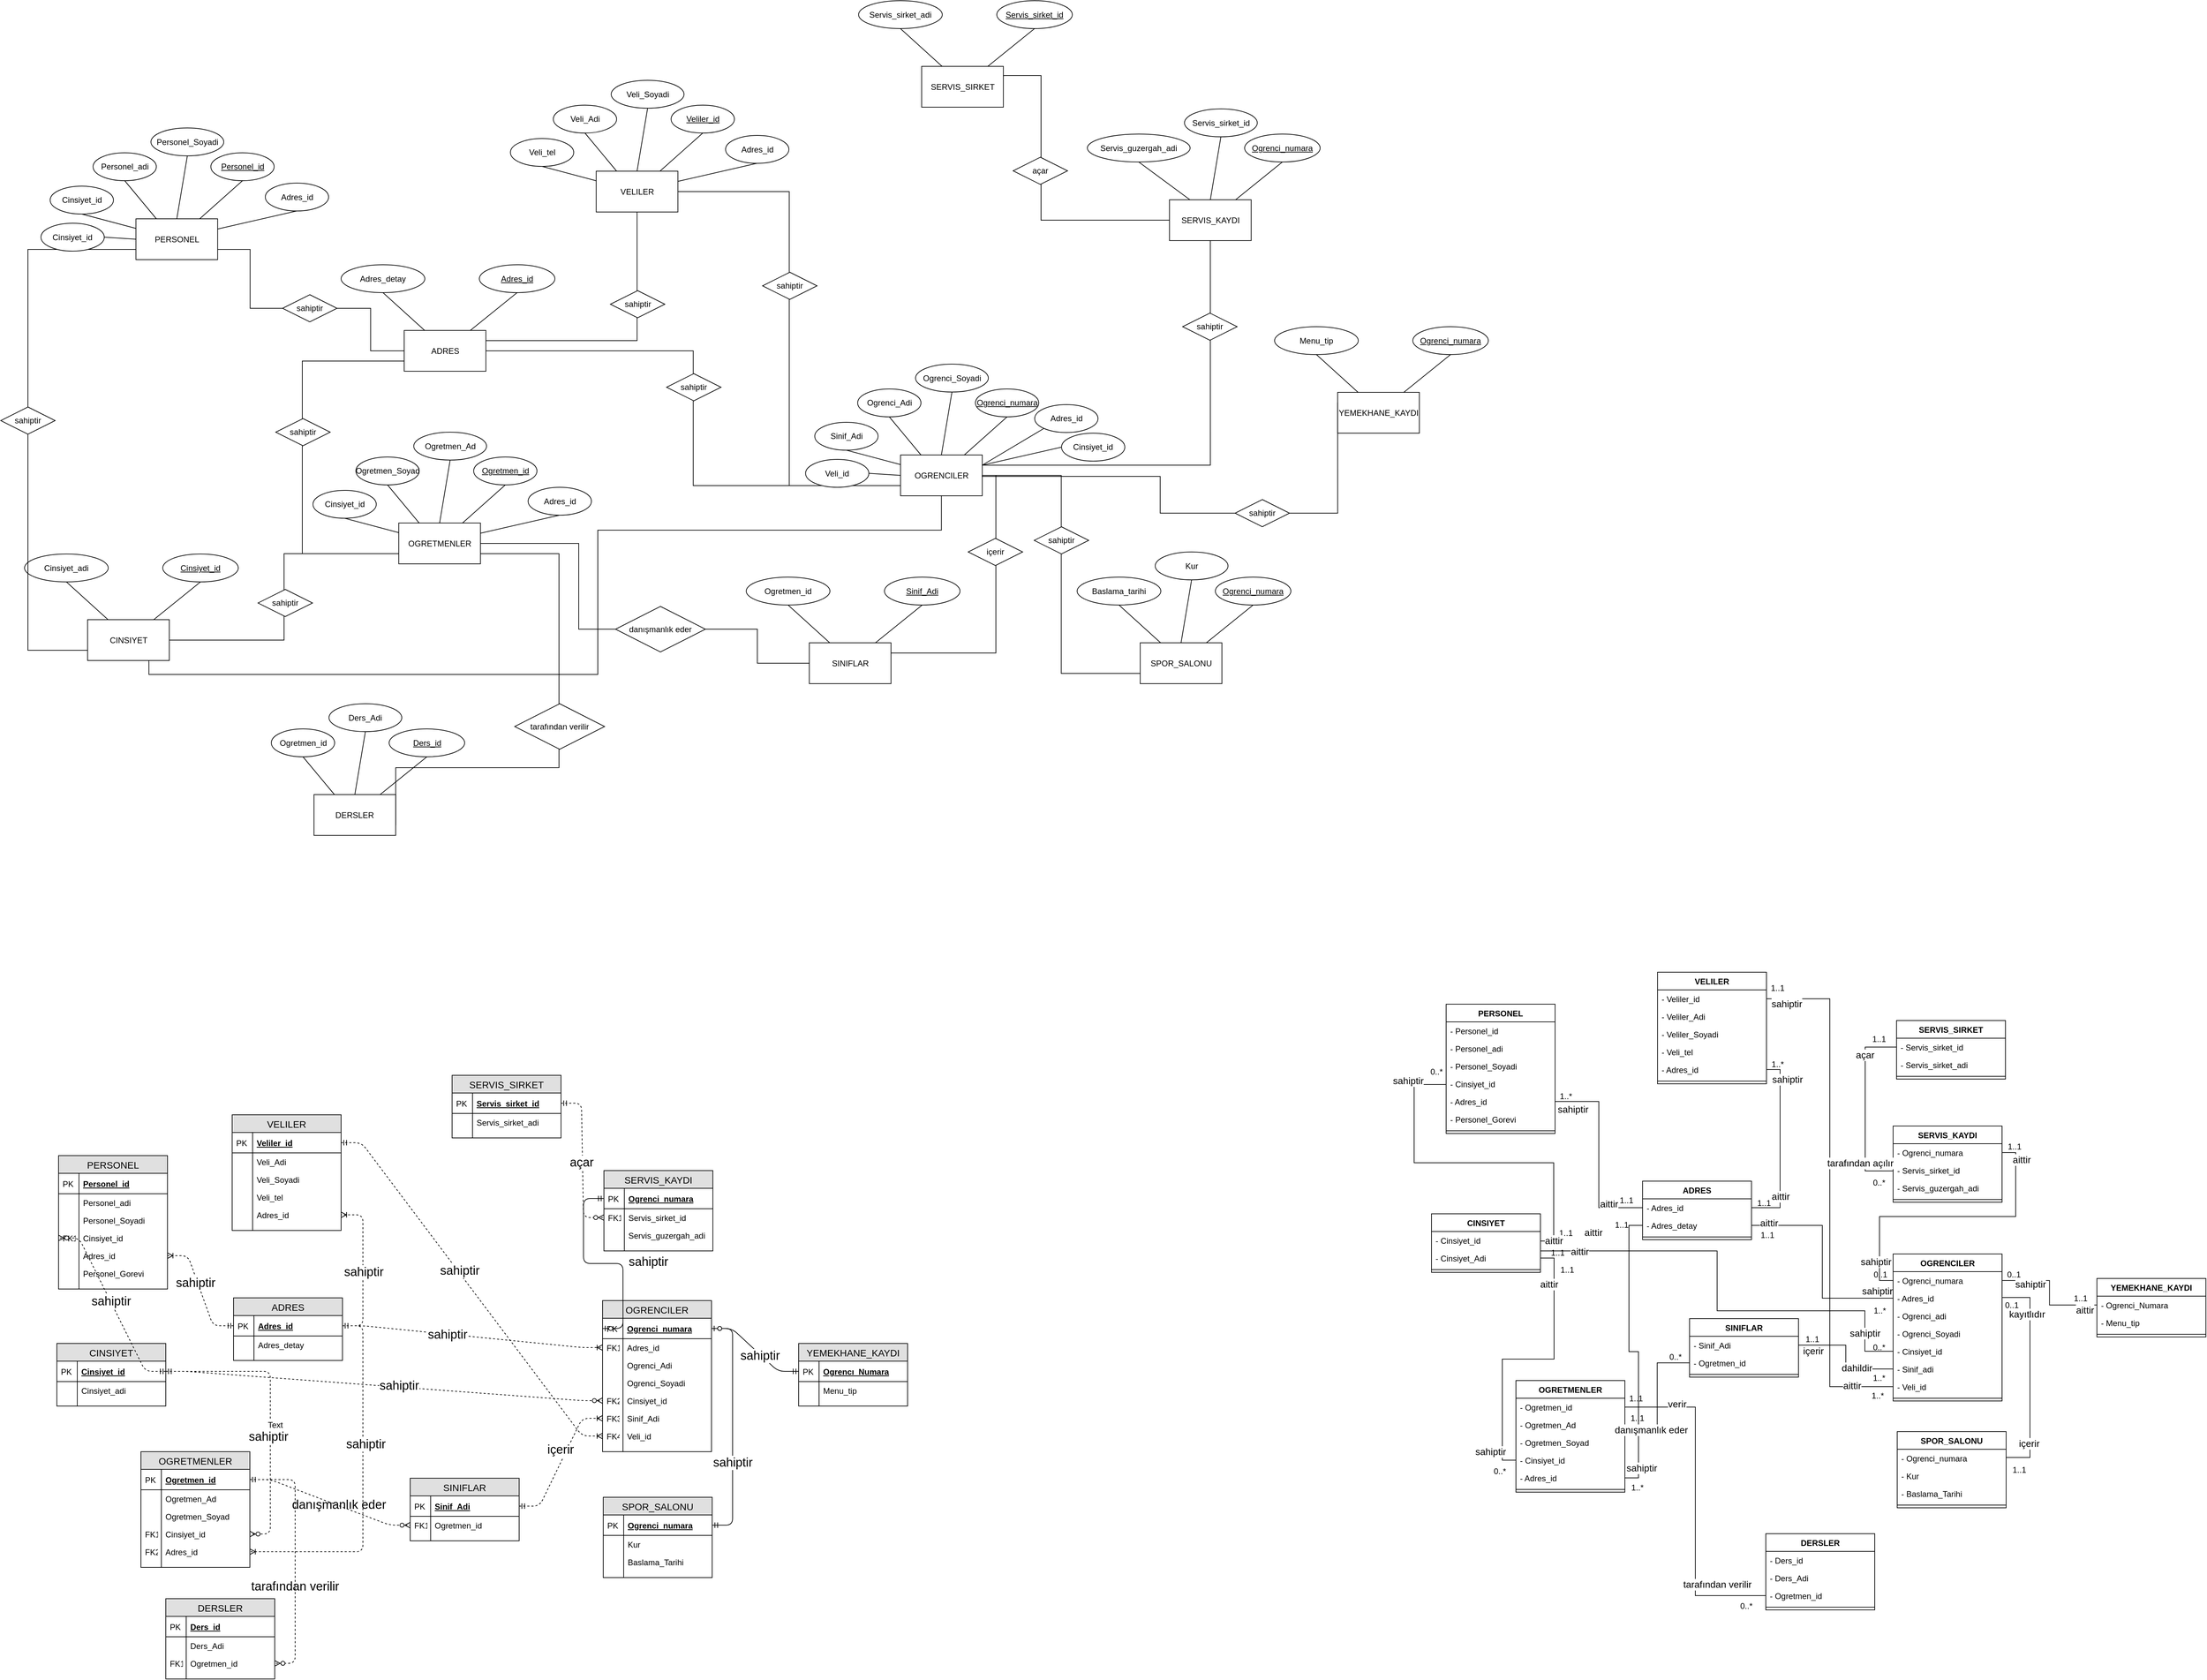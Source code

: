 <mxfile version="10.6.7" type="device"><diagram id="s_A837qMo7OaIGEj7Dph" name="Page-1"><mxGraphModel dx="2788" dy="1528" grid="1" gridSize="1" guides="1" tooltips="1" connect="1" arrows="1" fold="1" page="1" pageScale="1" pageWidth="4681" pageHeight="3300" math="0" shadow="0"><root><mxCell id="0"/><mxCell id="1" parent="0"/><mxCell id="N_YmVsAzcF7M3Qx_WE60-125" value="" style="edgeStyle=entityRelationEdgeStyle;fontSize=12;html=1;endArrow=ERoneToMany;startArrow=ERmandOne;dashed=1;" parent="1" source="N_YmVsAzcF7M3Qx_WE60-47" target="N_YmVsAzcF7M3Qx_WE60-12" edge="1"><mxGeometry width="100" height="100" relative="1" as="geometry"><mxPoint x="302" y="2418.167" as="sourcePoint"/><mxPoint x="335" y="2332" as="targetPoint"/></mxGeometry></mxCell><mxCell id="j0sR9PrLTsKxTlkT0FGs-297" style="edgeStyle=orthogonalEdgeStyle;rounded=0;orthogonalLoop=1;jettySize=auto;html=1;exitX=1;exitY=0.5;exitDx=0;exitDy=0;entryX=0;entryY=0.5;entryDx=0;entryDy=0;endArrow=none;endFill=0;" parent="1" source="j0sR9PrLTsKxTlkT0FGs-319" target="j0sR9PrLTsKxTlkT0FGs-280" edge="1"><mxGeometry relative="1" as="geometry"/></mxCell><mxCell id="j0sR9PrLTsKxTlkT0FGs-322" style="edgeStyle=orthogonalEdgeStyle;rounded=0;orthogonalLoop=1;jettySize=auto;html=1;exitX=0;exitY=0.75;exitDx=0;exitDy=0;entryX=0.5;entryY=0;entryDx=0;entryDy=0;endArrow=none;endFill=0;" parent="1" source="apcAv9YjAt8pKLTUPZh8-45" target="j0sR9PrLTsKxTlkT0FGs-312" edge="1"><mxGeometry relative="1" as="geometry"/></mxCell><mxCell id="apcAv9YjAt8pKLTUPZh8-45" value="PERSONEL" style="rounded=0;whiteSpace=wrap;html=1;" parent="1" vertex="1"><mxGeometry x="241.667" y="844.5" width="120" height="60" as="geometry"/></mxCell><mxCell id="apcAv9YjAt8pKLTUPZh8-46" value="&lt;u&gt;Personel_id&lt;/u&gt;" style="ellipse;whiteSpace=wrap;html=1;" parent="1" vertex="1"><mxGeometry x="351.667" y="747.5" width="93" height="41" as="geometry"/></mxCell><mxCell id="apcAv9YjAt8pKLTUPZh8-47" value="Adres_id" style="ellipse;whiteSpace=wrap;html=1;" parent="1" vertex="1"><mxGeometry x="431.667" y="792" width="93" height="41" as="geometry"/></mxCell><mxCell id="apcAv9YjAt8pKLTUPZh8-48" value="Personel_adi" style="ellipse;whiteSpace=wrap;html=1;" parent="1" vertex="1"><mxGeometry x="178.667" y="747.5" width="93" height="41" as="geometry"/></mxCell><mxCell id="apcAv9YjAt8pKLTUPZh8-49" value="Cinsiyet_id" style="ellipse;whiteSpace=wrap;html=1;" parent="1" vertex="1"><mxGeometry x="115.667" y="796.5" width="93" height="41" as="geometry"/></mxCell><mxCell id="apcAv9YjAt8pKLTUPZh8-50" value="Personel_Soyadi" style="ellipse;whiteSpace=wrap;html=1;" parent="1" vertex="1"><mxGeometry x="263.667" y="711" width="107" height="41" as="geometry"/></mxCell><mxCell id="apcAv9YjAt8pKLTUPZh8-51" value="" style="endArrow=none;html=1;entryX=0.5;entryY=1;entryDx=0;entryDy=0;" parent="1" source="apcAv9YjAt8pKLTUPZh8-45" target="apcAv9YjAt8pKLTUPZh8-46" edge="1"><mxGeometry width="50" height="50" relative="1" as="geometry"><mxPoint x="241.667" y="956.5" as="sourcePoint"/><mxPoint x="291.667" y="906.5" as="targetPoint"/></mxGeometry></mxCell><mxCell id="apcAv9YjAt8pKLTUPZh8-52" value="" style="endArrow=none;html=1;exitX=0.25;exitY=0;exitDx=0;exitDy=0;entryX=0.5;entryY=1;entryDx=0;entryDy=0;" parent="1" source="apcAv9YjAt8pKLTUPZh8-45" target="apcAv9YjAt8pKLTUPZh8-48" edge="1"><mxGeometry width="50" height="50" relative="1" as="geometry"><mxPoint x="283.667" y="848.5" as="sourcePoint"/><mxPoint x="333.667" y="798.5" as="targetPoint"/></mxGeometry></mxCell><mxCell id="apcAv9YjAt8pKLTUPZh8-53" value="" style="endArrow=none;html=1;entryX=0.5;entryY=1;entryDx=0;entryDy=0;exitX=0.5;exitY=0;exitDx=0;exitDy=0;" parent="1" source="apcAv9YjAt8pKLTUPZh8-45" target="apcAv9YjAt8pKLTUPZh8-50" edge="1"><mxGeometry width="50" height="50" relative="1" as="geometry"><mxPoint x="178.667" y="956.5" as="sourcePoint"/><mxPoint x="228.667" y="906.5" as="targetPoint"/></mxGeometry></mxCell><mxCell id="apcAv9YjAt8pKLTUPZh8-54" value="" style="endArrow=none;html=1;entryX=0.5;entryY=1;entryDx=0;entryDy=0;" parent="1" source="apcAv9YjAt8pKLTUPZh8-45" target="apcAv9YjAt8pKLTUPZh8-49" edge="1"><mxGeometry width="50" height="50" relative="1" as="geometry"><mxPoint x="115.667" y="956.5" as="sourcePoint"/><mxPoint x="165.667" y="906.5" as="targetPoint"/></mxGeometry></mxCell><mxCell id="apcAv9YjAt8pKLTUPZh8-55" value="" style="endArrow=none;html=1;exitX=1;exitY=0.25;exitDx=0;exitDy=0;" parent="1" source="apcAv9YjAt8pKLTUPZh8-45" edge="1"><mxGeometry width="50" height="50" relative="1" as="geometry"><mxPoint x="356" y="847" as="sourcePoint"/><mxPoint x="477.667" y="833" as="targetPoint"/></mxGeometry></mxCell><mxCell id="N_YmVsAzcF7M3Qx_WE60-1" value="PERSONEL" style="swimlane;fontStyle=0;childLayout=stackLayout;horizontal=1;startSize=26;fillColor=#e0e0e0;horizontalStack=0;resizeParent=1;resizeParentMax=0;resizeLast=0;collapsible=1;marginBottom=0;swimlaneFillColor=#ffffff;align=center;fontSize=14;" parent="1" vertex="1"><mxGeometry x="128" y="2221" width="160" height="196" as="geometry"/></mxCell><mxCell id="N_YmVsAzcF7M3Qx_WE60-2" value="Personel_id" style="shape=partialRectangle;top=0;left=0;right=0;bottom=1;align=left;verticalAlign=middle;fillColor=none;spacingLeft=34;spacingRight=4;overflow=hidden;rotatable=0;points=[[0,0.5],[1,0.5]];portConstraint=eastwest;dropTarget=0;fontStyle=5;fontSize=12;" parent="N_YmVsAzcF7M3Qx_WE60-1" vertex="1"><mxGeometry y="26" width="160" height="30" as="geometry"/></mxCell><mxCell id="N_YmVsAzcF7M3Qx_WE60-3" value="PK" style="shape=partialRectangle;top=0;left=0;bottom=0;fillColor=none;align=left;verticalAlign=middle;spacingLeft=4;spacingRight=4;overflow=hidden;rotatable=0;points=[];portConstraint=eastwest;part=1;fontSize=12;" parent="N_YmVsAzcF7M3Qx_WE60-2" vertex="1" connectable="0"><mxGeometry width="30" height="30" as="geometry"/></mxCell><mxCell id="N_YmVsAzcF7M3Qx_WE60-4" value="Personel_adi" style="shape=partialRectangle;top=0;left=0;right=0;bottom=0;align=left;verticalAlign=top;fillColor=none;spacingLeft=34;spacingRight=4;overflow=hidden;rotatable=0;points=[[0,0.5],[1,0.5]];portConstraint=eastwest;dropTarget=0;fontSize=12;" parent="N_YmVsAzcF7M3Qx_WE60-1" vertex="1"><mxGeometry y="56" width="160" height="26" as="geometry"/></mxCell><mxCell id="N_YmVsAzcF7M3Qx_WE60-5" value="" style="shape=partialRectangle;top=0;left=0;bottom=0;fillColor=none;align=left;verticalAlign=top;spacingLeft=4;spacingRight=4;overflow=hidden;rotatable=0;points=[];portConstraint=eastwest;part=1;fontSize=12;" parent="N_YmVsAzcF7M3Qx_WE60-4" vertex="1" connectable="0"><mxGeometry width="30" height="26" as="geometry"/></mxCell><mxCell id="N_YmVsAzcF7M3Qx_WE60-6" value="Personel_Soyadi" style="shape=partialRectangle;top=0;left=0;right=0;bottom=0;align=left;verticalAlign=top;fillColor=none;spacingLeft=34;spacingRight=4;overflow=hidden;rotatable=0;points=[[0,0.5],[1,0.5]];portConstraint=eastwest;dropTarget=0;fontSize=12;" parent="N_YmVsAzcF7M3Qx_WE60-1" vertex="1"><mxGeometry y="82" width="160" height="26" as="geometry"/></mxCell><mxCell id="N_YmVsAzcF7M3Qx_WE60-7" value="" style="shape=partialRectangle;top=0;left=0;bottom=0;fillColor=none;align=left;verticalAlign=top;spacingLeft=4;spacingRight=4;overflow=hidden;rotatable=0;points=[];portConstraint=eastwest;part=1;fontSize=12;" parent="N_YmVsAzcF7M3Qx_WE60-6" vertex="1" connectable="0"><mxGeometry width="30" height="26" as="geometry"/></mxCell><mxCell id="N_YmVsAzcF7M3Qx_WE60-8" value="Cinsiyet_id" style="shape=partialRectangle;top=0;left=0;right=0;bottom=0;align=left;verticalAlign=top;fillColor=none;spacingLeft=34;spacingRight=4;overflow=hidden;rotatable=0;points=[[0,0.5],[1,0.5]];portConstraint=eastwest;dropTarget=0;fontSize=12;" parent="N_YmVsAzcF7M3Qx_WE60-1" vertex="1"><mxGeometry y="108" width="160" height="26" as="geometry"/></mxCell><mxCell id="N_YmVsAzcF7M3Qx_WE60-9" value="FK1" style="shape=partialRectangle;top=0;left=0;bottom=0;fillColor=none;align=left;verticalAlign=top;spacingLeft=4;spacingRight=4;overflow=hidden;rotatable=0;points=[];portConstraint=eastwest;part=1;fontSize=12;" parent="N_YmVsAzcF7M3Qx_WE60-8" vertex="1" connectable="0"><mxGeometry width="30" height="26" as="geometry"/></mxCell><mxCell id="N_YmVsAzcF7M3Qx_WE60-12" value="Adres_id" style="shape=partialRectangle;top=0;left=0;right=0;bottom=0;align=left;verticalAlign=top;fillColor=none;spacingLeft=34;spacingRight=4;overflow=hidden;rotatable=0;points=[[0,0.5],[1,0.5]];portConstraint=eastwest;dropTarget=0;fontSize=12;" parent="N_YmVsAzcF7M3Qx_WE60-1" vertex="1"><mxGeometry y="134" width="160" height="26" as="geometry"/></mxCell><mxCell id="N_YmVsAzcF7M3Qx_WE60-13" value="" style="shape=partialRectangle;top=0;left=0;bottom=0;fillColor=none;align=left;verticalAlign=top;spacingLeft=4;spacingRight=4;overflow=hidden;rotatable=0;points=[];portConstraint=eastwest;part=1;fontSize=12;" parent="N_YmVsAzcF7M3Qx_WE60-12" vertex="1" connectable="0"><mxGeometry width="30" height="26" as="geometry"/></mxCell><mxCell id="N_YmVsAzcF7M3Qx_WE60-14" value="Personel_Gorevi" style="shape=partialRectangle;top=0;left=0;right=0;bottom=0;align=left;verticalAlign=top;fillColor=none;spacingLeft=34;spacingRight=4;overflow=hidden;rotatable=0;points=[[0,0.5],[1,0.5]];portConstraint=eastwest;dropTarget=0;fontSize=12;" parent="N_YmVsAzcF7M3Qx_WE60-1" vertex="1"><mxGeometry y="160" width="160" height="26" as="geometry"/></mxCell><mxCell id="N_YmVsAzcF7M3Qx_WE60-15" value="" style="shape=partialRectangle;top=0;left=0;bottom=0;fillColor=none;align=left;verticalAlign=top;spacingLeft=4;spacingRight=4;overflow=hidden;rotatable=0;points=[];portConstraint=eastwest;part=1;fontSize=12;" parent="N_YmVsAzcF7M3Qx_WE60-14" vertex="1" connectable="0"><mxGeometry width="30" height="26" as="geometry"/></mxCell><mxCell id="N_YmVsAzcF7M3Qx_WE60-10" value="" style="shape=partialRectangle;top=0;left=0;right=0;bottom=0;align=left;verticalAlign=top;fillColor=none;spacingLeft=34;spacingRight=4;overflow=hidden;rotatable=0;points=[[0,0.5],[1,0.5]];portConstraint=eastwest;dropTarget=0;fontSize=12;" parent="N_YmVsAzcF7M3Qx_WE60-1" vertex="1"><mxGeometry y="186" width="160" height="10" as="geometry"/></mxCell><mxCell id="N_YmVsAzcF7M3Qx_WE60-11" value="" style="shape=partialRectangle;top=0;left=0;bottom=0;fillColor=none;align=left;verticalAlign=top;spacingLeft=4;spacingRight=4;overflow=hidden;rotatable=0;points=[];portConstraint=eastwest;part=1;fontSize=12;" parent="N_YmVsAzcF7M3Qx_WE60-10" vertex="1" connectable="0"><mxGeometry width="30" height="10" as="geometry"/></mxCell><mxCell id="N_YmVsAzcF7M3Qx_WE60-16" value="CINSIYET" style="swimlane;fontStyle=0;childLayout=stackLayout;horizontal=1;startSize=26;fillColor=#e0e0e0;horizontalStack=0;resizeParent=1;resizeParentMax=0;resizeLast=0;collapsible=1;marginBottom=0;swimlaneFillColor=#ffffff;align=center;fontSize=14;" parent="1" vertex="1"><mxGeometry x="125.5" y="2497" width="160" height="92" as="geometry"/></mxCell><mxCell id="N_YmVsAzcF7M3Qx_WE60-17" value="Cinsiyet_id" style="shape=partialRectangle;top=0;left=0;right=0;bottom=1;align=left;verticalAlign=middle;fillColor=none;spacingLeft=34;spacingRight=4;overflow=hidden;rotatable=0;points=[[0,0.5],[1,0.5]];portConstraint=eastwest;dropTarget=0;fontStyle=5;fontSize=12;" parent="N_YmVsAzcF7M3Qx_WE60-16" vertex="1"><mxGeometry y="26" width="160" height="30" as="geometry"/></mxCell><mxCell id="N_YmVsAzcF7M3Qx_WE60-18" value="PK" style="shape=partialRectangle;top=0;left=0;bottom=0;fillColor=none;align=left;verticalAlign=middle;spacingLeft=4;spacingRight=4;overflow=hidden;rotatable=0;points=[];portConstraint=eastwest;part=1;fontSize=12;" parent="N_YmVsAzcF7M3Qx_WE60-17" vertex="1" connectable="0"><mxGeometry width="30" height="30" as="geometry"/></mxCell><mxCell id="N_YmVsAzcF7M3Qx_WE60-19" value="Cinsiyet_adi" style="shape=partialRectangle;top=0;left=0;right=0;bottom=0;align=left;verticalAlign=top;fillColor=none;spacingLeft=34;spacingRight=4;overflow=hidden;rotatable=0;points=[[0,0.5],[1,0.5]];portConstraint=eastwest;dropTarget=0;fontSize=12;" parent="N_YmVsAzcF7M3Qx_WE60-16" vertex="1"><mxGeometry y="56" width="160" height="26" as="geometry"/></mxCell><mxCell id="N_YmVsAzcF7M3Qx_WE60-20" value="" style="shape=partialRectangle;top=0;left=0;bottom=0;fillColor=none;align=left;verticalAlign=top;spacingLeft=4;spacingRight=4;overflow=hidden;rotatable=0;points=[];portConstraint=eastwest;part=1;fontSize=12;" parent="N_YmVsAzcF7M3Qx_WE60-19" vertex="1" connectable="0"><mxGeometry width="30" height="26" as="geometry"/></mxCell><mxCell id="N_YmVsAzcF7M3Qx_WE60-29" value="" style="shape=partialRectangle;top=0;left=0;right=0;bottom=0;align=left;verticalAlign=top;fillColor=none;spacingLeft=34;spacingRight=4;overflow=hidden;rotatable=0;points=[[0,0.5],[1,0.5]];portConstraint=eastwest;dropTarget=0;fontSize=12;" parent="N_YmVsAzcF7M3Qx_WE60-16" vertex="1"><mxGeometry y="82" width="160" height="10" as="geometry"/></mxCell><mxCell id="N_YmVsAzcF7M3Qx_WE60-30" value="" style="shape=partialRectangle;top=0;left=0;bottom=0;fillColor=none;align=left;verticalAlign=top;spacingLeft=4;spacingRight=4;overflow=hidden;rotatable=0;points=[];portConstraint=eastwest;part=1;fontSize=12;" parent="N_YmVsAzcF7M3Qx_WE60-29" vertex="1" connectable="0"><mxGeometry width="30" height="10" as="geometry"/></mxCell><mxCell id="N_YmVsAzcF7M3Qx_WE60-31" value="VELILER" style="swimlane;fontStyle=0;childLayout=stackLayout;horizontal=1;startSize=26;fillColor=#e0e0e0;horizontalStack=0;resizeParent=1;resizeParentMax=0;resizeLast=0;collapsible=1;marginBottom=0;swimlaneFillColor=#ffffff;align=center;fontSize=14;" parent="1" vertex="1"><mxGeometry x="383" y="2161" width="160" height="170" as="geometry"/></mxCell><mxCell id="N_YmVsAzcF7M3Qx_WE60-32" value="Veliler_id" style="shape=partialRectangle;top=0;left=0;right=0;bottom=1;align=left;verticalAlign=middle;fillColor=none;spacingLeft=34;spacingRight=4;overflow=hidden;rotatable=0;points=[[0,0.5],[1,0.5]];portConstraint=eastwest;dropTarget=0;fontStyle=5;fontSize=12;" parent="N_YmVsAzcF7M3Qx_WE60-31" vertex="1"><mxGeometry y="26" width="160" height="30" as="geometry"/></mxCell><mxCell id="N_YmVsAzcF7M3Qx_WE60-33" value="PK" style="shape=partialRectangle;top=0;left=0;bottom=0;fillColor=none;align=left;verticalAlign=middle;spacingLeft=4;spacingRight=4;overflow=hidden;rotatable=0;points=[];portConstraint=eastwest;part=1;fontSize=12;" parent="N_YmVsAzcF7M3Qx_WE60-32" vertex="1" connectable="0"><mxGeometry width="30" height="30" as="geometry"/></mxCell><mxCell id="N_YmVsAzcF7M3Qx_WE60-34" value="Veli_Adi" style="shape=partialRectangle;top=0;left=0;right=0;bottom=0;align=left;verticalAlign=top;fillColor=none;spacingLeft=34;spacingRight=4;overflow=hidden;rotatable=0;points=[[0,0.5],[1,0.5]];portConstraint=eastwest;dropTarget=0;fontSize=12;" parent="N_YmVsAzcF7M3Qx_WE60-31" vertex="1"><mxGeometry y="56" width="160" height="26" as="geometry"/></mxCell><mxCell id="N_YmVsAzcF7M3Qx_WE60-35" value="" style="shape=partialRectangle;top=0;left=0;bottom=0;fillColor=none;align=left;verticalAlign=top;spacingLeft=4;spacingRight=4;overflow=hidden;rotatable=0;points=[];portConstraint=eastwest;part=1;fontSize=12;" parent="N_YmVsAzcF7M3Qx_WE60-34" vertex="1" connectable="0"><mxGeometry width="30" height="26" as="geometry"/></mxCell><mxCell id="N_YmVsAzcF7M3Qx_WE60-36" value="Veli_Soyadi" style="shape=partialRectangle;top=0;left=0;right=0;bottom=0;align=left;verticalAlign=top;fillColor=none;spacingLeft=34;spacingRight=4;overflow=hidden;rotatable=0;points=[[0,0.5],[1,0.5]];portConstraint=eastwest;dropTarget=0;fontSize=12;" parent="N_YmVsAzcF7M3Qx_WE60-31" vertex="1"><mxGeometry y="82" width="160" height="26" as="geometry"/></mxCell><mxCell id="N_YmVsAzcF7M3Qx_WE60-37" value="" style="shape=partialRectangle;top=0;left=0;bottom=0;fillColor=none;align=left;verticalAlign=top;spacingLeft=4;spacingRight=4;overflow=hidden;rotatable=0;points=[];portConstraint=eastwest;part=1;fontSize=12;" parent="N_YmVsAzcF7M3Qx_WE60-36" vertex="1" connectable="0"><mxGeometry width="30" height="26" as="geometry"/></mxCell><mxCell id="N_YmVsAzcF7M3Qx_WE60-38" value="Veli_tel" style="shape=partialRectangle;top=0;left=0;right=0;bottom=0;align=left;verticalAlign=top;fillColor=none;spacingLeft=34;spacingRight=4;overflow=hidden;rotatable=0;points=[[0,0.5],[1,0.5]];portConstraint=eastwest;dropTarget=0;fontSize=12;" parent="N_YmVsAzcF7M3Qx_WE60-31" vertex="1"><mxGeometry y="108" width="160" height="26" as="geometry"/></mxCell><mxCell id="N_YmVsAzcF7M3Qx_WE60-39" value="" style="shape=partialRectangle;top=0;left=0;bottom=0;fillColor=none;align=left;verticalAlign=top;spacingLeft=4;spacingRight=4;overflow=hidden;rotatable=0;points=[];portConstraint=eastwest;part=1;fontSize=12;" parent="N_YmVsAzcF7M3Qx_WE60-38" vertex="1" connectable="0"><mxGeometry width="30" height="26" as="geometry"/></mxCell><mxCell id="N_YmVsAzcF7M3Qx_WE60-40" value="Adres_id" style="shape=partialRectangle;top=0;left=0;right=0;bottom=0;align=left;verticalAlign=top;fillColor=none;spacingLeft=34;spacingRight=4;overflow=hidden;rotatable=0;points=[[0,0.5],[1,0.5]];portConstraint=eastwest;dropTarget=0;fontSize=12;" parent="N_YmVsAzcF7M3Qx_WE60-31" vertex="1"><mxGeometry y="134" width="160" height="26" as="geometry"/></mxCell><mxCell id="N_YmVsAzcF7M3Qx_WE60-41" value="" style="shape=partialRectangle;top=0;left=0;bottom=0;fillColor=none;align=left;verticalAlign=top;spacingLeft=4;spacingRight=4;overflow=hidden;rotatable=0;points=[];portConstraint=eastwest;part=1;fontSize=12;" parent="N_YmVsAzcF7M3Qx_WE60-40" vertex="1" connectable="0"><mxGeometry width="30" height="26" as="geometry"/></mxCell><mxCell id="N_YmVsAzcF7M3Qx_WE60-44" value="" style="shape=partialRectangle;top=0;left=0;right=0;bottom=0;align=left;verticalAlign=top;fillColor=none;spacingLeft=34;spacingRight=4;overflow=hidden;rotatable=0;points=[[0,0.5],[1,0.5]];portConstraint=eastwest;dropTarget=0;fontSize=12;" parent="N_YmVsAzcF7M3Qx_WE60-31" vertex="1"><mxGeometry y="160" width="160" height="10" as="geometry"/></mxCell><mxCell id="N_YmVsAzcF7M3Qx_WE60-45" value="" style="shape=partialRectangle;top=0;left=0;bottom=0;fillColor=none;align=left;verticalAlign=top;spacingLeft=4;spacingRight=4;overflow=hidden;rotatable=0;points=[];portConstraint=eastwest;part=1;fontSize=12;" parent="N_YmVsAzcF7M3Qx_WE60-44" vertex="1" connectable="0"><mxGeometry width="30" height="10" as="geometry"/></mxCell><mxCell id="N_YmVsAzcF7M3Qx_WE60-46" value="ADRES" style="swimlane;fontStyle=0;childLayout=stackLayout;horizontal=1;startSize=26;fillColor=#e0e0e0;horizontalStack=0;resizeParent=1;resizeParentMax=0;resizeLast=0;collapsible=1;marginBottom=0;swimlaneFillColor=#ffffff;align=center;fontSize=14;" parent="1" vertex="1"><mxGeometry x="385" y="2430" width="160" height="92" as="geometry"/></mxCell><mxCell id="N_YmVsAzcF7M3Qx_WE60-47" value="Adres_id" style="shape=partialRectangle;top=0;left=0;right=0;bottom=1;align=left;verticalAlign=middle;fillColor=none;spacingLeft=34;spacingRight=4;overflow=hidden;rotatable=0;points=[[0,0.5],[1,0.5]];portConstraint=eastwest;dropTarget=0;fontStyle=5;fontSize=12;" parent="N_YmVsAzcF7M3Qx_WE60-46" vertex="1"><mxGeometry y="26" width="160" height="30" as="geometry"/></mxCell><mxCell id="N_YmVsAzcF7M3Qx_WE60-48" value="PK" style="shape=partialRectangle;top=0;left=0;bottom=0;fillColor=none;align=left;verticalAlign=middle;spacingLeft=4;spacingRight=4;overflow=hidden;rotatable=0;points=[];portConstraint=eastwest;part=1;fontSize=12;" parent="N_YmVsAzcF7M3Qx_WE60-47" vertex="1" connectable="0"><mxGeometry width="30" height="30" as="geometry"/></mxCell><mxCell id="N_YmVsAzcF7M3Qx_WE60-49" value="Adres_detay" style="shape=partialRectangle;top=0;left=0;right=0;bottom=0;align=left;verticalAlign=top;fillColor=none;spacingLeft=34;spacingRight=4;overflow=hidden;rotatable=0;points=[[0,0.5],[1,0.5]];portConstraint=eastwest;dropTarget=0;fontSize=12;" parent="N_YmVsAzcF7M3Qx_WE60-46" vertex="1"><mxGeometry y="56" width="160" height="26" as="geometry"/></mxCell><mxCell id="N_YmVsAzcF7M3Qx_WE60-50" value="" style="shape=partialRectangle;top=0;left=0;bottom=0;fillColor=none;align=left;verticalAlign=top;spacingLeft=4;spacingRight=4;overflow=hidden;rotatable=0;points=[];portConstraint=eastwest;part=1;fontSize=12;" parent="N_YmVsAzcF7M3Qx_WE60-49" vertex="1" connectable="0"><mxGeometry width="30" height="26" as="geometry"/></mxCell><mxCell id="N_YmVsAzcF7M3Qx_WE60-51" value="" style="shape=partialRectangle;top=0;left=0;right=0;bottom=0;align=left;verticalAlign=top;fillColor=none;spacingLeft=34;spacingRight=4;overflow=hidden;rotatable=0;points=[[0,0.5],[1,0.5]];portConstraint=eastwest;dropTarget=0;fontSize=12;" parent="N_YmVsAzcF7M3Qx_WE60-46" vertex="1"><mxGeometry y="82" width="160" height="10" as="geometry"/></mxCell><mxCell id="N_YmVsAzcF7M3Qx_WE60-52" value="" style="shape=partialRectangle;top=0;left=0;bottom=0;fillColor=none;align=left;verticalAlign=top;spacingLeft=4;spacingRight=4;overflow=hidden;rotatable=0;points=[];portConstraint=eastwest;part=1;fontSize=12;" parent="N_YmVsAzcF7M3Qx_WE60-51" vertex="1" connectable="0"><mxGeometry width="30" height="10" as="geometry"/></mxCell><mxCell id="N_YmVsAzcF7M3Qx_WE60-53" value="OGRETMENLER" style="swimlane;fontStyle=0;childLayout=stackLayout;horizontal=1;startSize=26;fillColor=#e0e0e0;horizontalStack=0;resizeParent=1;resizeParentMax=0;resizeLast=0;collapsible=1;marginBottom=0;swimlaneFillColor=#ffffff;align=center;fontSize=14;" parent="1" vertex="1"><mxGeometry x="249" y="2656" width="160" height="170" as="geometry"/></mxCell><mxCell id="N_YmVsAzcF7M3Qx_WE60-54" value="Ogretmen_id" style="shape=partialRectangle;top=0;left=0;right=0;bottom=1;align=left;verticalAlign=middle;fillColor=none;spacingLeft=34;spacingRight=4;overflow=hidden;rotatable=0;points=[[0,0.5],[1,0.5]];portConstraint=eastwest;dropTarget=0;fontStyle=5;fontSize=12;" parent="N_YmVsAzcF7M3Qx_WE60-53" vertex="1"><mxGeometry y="26" width="160" height="30" as="geometry"/></mxCell><mxCell id="N_YmVsAzcF7M3Qx_WE60-55" value="PK" style="shape=partialRectangle;top=0;left=0;bottom=0;fillColor=none;align=left;verticalAlign=middle;spacingLeft=4;spacingRight=4;overflow=hidden;rotatable=0;points=[];portConstraint=eastwest;part=1;fontSize=12;" parent="N_YmVsAzcF7M3Qx_WE60-54" vertex="1" connectable="0"><mxGeometry width="30" height="30" as="geometry"/></mxCell><mxCell id="N_YmVsAzcF7M3Qx_WE60-56" value="Ogretmen_Ad" style="shape=partialRectangle;top=0;left=0;right=0;bottom=0;align=left;verticalAlign=top;fillColor=none;spacingLeft=34;spacingRight=4;overflow=hidden;rotatable=0;points=[[0,0.5],[1,0.5]];portConstraint=eastwest;dropTarget=0;fontSize=12;" parent="N_YmVsAzcF7M3Qx_WE60-53" vertex="1"><mxGeometry y="56" width="160" height="26" as="geometry"/></mxCell><mxCell id="N_YmVsAzcF7M3Qx_WE60-57" value="" style="shape=partialRectangle;top=0;left=0;bottom=0;fillColor=none;align=left;verticalAlign=top;spacingLeft=4;spacingRight=4;overflow=hidden;rotatable=0;points=[];portConstraint=eastwest;part=1;fontSize=12;" parent="N_YmVsAzcF7M3Qx_WE60-56" vertex="1" connectable="0"><mxGeometry width="30" height="26" as="geometry"/></mxCell><mxCell id="N_YmVsAzcF7M3Qx_WE60-58" value="Ogretmen_Soyad" style="shape=partialRectangle;top=0;left=0;right=0;bottom=0;align=left;verticalAlign=top;fillColor=none;spacingLeft=34;spacingRight=4;overflow=hidden;rotatable=0;points=[[0,0.5],[1,0.5]];portConstraint=eastwest;dropTarget=0;fontSize=12;" parent="N_YmVsAzcF7M3Qx_WE60-53" vertex="1"><mxGeometry y="82" width="160" height="26" as="geometry"/></mxCell><mxCell id="N_YmVsAzcF7M3Qx_WE60-59" value="" style="shape=partialRectangle;top=0;left=0;bottom=0;fillColor=none;align=left;verticalAlign=top;spacingLeft=4;spacingRight=4;overflow=hidden;rotatable=0;points=[];portConstraint=eastwest;part=1;fontSize=12;" parent="N_YmVsAzcF7M3Qx_WE60-58" vertex="1" connectable="0"><mxGeometry width="30" height="26" as="geometry"/></mxCell><mxCell id="N_YmVsAzcF7M3Qx_WE60-60" value="Cinsiyet_id" style="shape=partialRectangle;top=0;left=0;right=0;bottom=0;align=left;verticalAlign=top;fillColor=none;spacingLeft=34;spacingRight=4;overflow=hidden;rotatable=0;points=[[0,0.5],[1,0.5]];portConstraint=eastwest;dropTarget=0;fontSize=12;" parent="N_YmVsAzcF7M3Qx_WE60-53" vertex="1"><mxGeometry y="108" width="160" height="26" as="geometry"/></mxCell><mxCell id="N_YmVsAzcF7M3Qx_WE60-61" value="FK1" style="shape=partialRectangle;top=0;left=0;bottom=0;fillColor=none;align=left;verticalAlign=top;spacingLeft=4;spacingRight=4;overflow=hidden;rotatable=0;points=[];portConstraint=eastwest;part=1;fontSize=12;" parent="N_YmVsAzcF7M3Qx_WE60-60" vertex="1" connectable="0"><mxGeometry width="30" height="26" as="geometry"/></mxCell><mxCell id="N_YmVsAzcF7M3Qx_WE60-62" value="Adres_id" style="shape=partialRectangle;top=0;left=0;right=0;bottom=0;align=left;verticalAlign=top;fillColor=none;spacingLeft=34;spacingRight=4;overflow=hidden;rotatable=0;points=[[0,0.5],[1,0.5]];portConstraint=eastwest;dropTarget=0;fontSize=12;" parent="N_YmVsAzcF7M3Qx_WE60-53" vertex="1"><mxGeometry y="134" width="160" height="26" as="geometry"/></mxCell><mxCell id="N_YmVsAzcF7M3Qx_WE60-63" value="FK2" style="shape=partialRectangle;top=0;left=0;bottom=0;fillColor=none;align=left;verticalAlign=top;spacingLeft=4;spacingRight=4;overflow=hidden;rotatable=0;points=[];portConstraint=eastwest;part=1;fontSize=12;" parent="N_YmVsAzcF7M3Qx_WE60-62" vertex="1" connectable="0"><mxGeometry width="30" height="26" as="geometry"/></mxCell><mxCell id="N_YmVsAzcF7M3Qx_WE60-64" value="" style="shape=partialRectangle;top=0;left=0;right=0;bottom=0;align=left;verticalAlign=top;fillColor=none;spacingLeft=34;spacingRight=4;overflow=hidden;rotatable=0;points=[[0,0.5],[1,0.5]];portConstraint=eastwest;dropTarget=0;fontSize=12;" parent="N_YmVsAzcF7M3Qx_WE60-53" vertex="1"><mxGeometry y="160" width="160" height="10" as="geometry"/></mxCell><mxCell id="N_YmVsAzcF7M3Qx_WE60-65" value="" style="shape=partialRectangle;top=0;left=0;bottom=0;fillColor=none;align=left;verticalAlign=top;spacingLeft=4;spacingRight=4;overflow=hidden;rotatable=0;points=[];portConstraint=eastwest;part=1;fontSize=12;" parent="N_YmVsAzcF7M3Qx_WE60-64" vertex="1" connectable="0"><mxGeometry width="30" height="10" as="geometry"/></mxCell><mxCell id="N_YmVsAzcF7M3Qx_WE60-66" value="SINIFLAR" style="swimlane;fontStyle=0;childLayout=stackLayout;horizontal=1;startSize=26;fillColor=#e0e0e0;horizontalStack=0;resizeParent=1;resizeParentMax=0;resizeLast=0;collapsible=1;marginBottom=0;swimlaneFillColor=#ffffff;align=center;fontSize=14;" parent="1" vertex="1"><mxGeometry x="644.5" y="2695" width="160" height="92" as="geometry"/></mxCell><mxCell id="N_YmVsAzcF7M3Qx_WE60-67" value="Sinif_Adi" style="shape=partialRectangle;top=0;left=0;right=0;bottom=1;align=left;verticalAlign=middle;fillColor=none;spacingLeft=34;spacingRight=4;overflow=hidden;rotatable=0;points=[[0,0.5],[1,0.5]];portConstraint=eastwest;dropTarget=0;fontStyle=5;fontSize=12;" parent="N_YmVsAzcF7M3Qx_WE60-66" vertex="1"><mxGeometry y="26" width="160" height="30" as="geometry"/></mxCell><mxCell id="N_YmVsAzcF7M3Qx_WE60-68" value="PK" style="shape=partialRectangle;top=0;left=0;bottom=0;fillColor=none;align=left;verticalAlign=middle;spacingLeft=4;spacingRight=4;overflow=hidden;rotatable=0;points=[];portConstraint=eastwest;part=1;fontSize=12;" parent="N_YmVsAzcF7M3Qx_WE60-67" vertex="1" connectable="0"><mxGeometry width="30" height="30" as="geometry"/></mxCell><mxCell id="N_YmVsAzcF7M3Qx_WE60-69" value="Ogretmen_id" style="shape=partialRectangle;top=0;left=0;right=0;bottom=0;align=left;verticalAlign=top;fillColor=none;spacingLeft=34;spacingRight=4;overflow=hidden;rotatable=0;points=[[0,0.5],[1,0.5]];portConstraint=eastwest;dropTarget=0;fontSize=12;" parent="N_YmVsAzcF7M3Qx_WE60-66" vertex="1"><mxGeometry y="56" width="160" height="26" as="geometry"/></mxCell><mxCell id="N_YmVsAzcF7M3Qx_WE60-70" value="FK1" style="shape=partialRectangle;top=0;left=0;bottom=0;fillColor=none;align=left;verticalAlign=top;spacingLeft=4;spacingRight=4;overflow=hidden;rotatable=0;points=[];portConstraint=eastwest;part=1;fontSize=12;" parent="N_YmVsAzcF7M3Qx_WE60-69" vertex="1" connectable="0"><mxGeometry width="30" height="26" as="geometry"/></mxCell><mxCell id="N_YmVsAzcF7M3Qx_WE60-71" value="" style="shape=partialRectangle;top=0;left=0;right=0;bottom=0;align=left;verticalAlign=top;fillColor=none;spacingLeft=34;spacingRight=4;overflow=hidden;rotatable=0;points=[[0,0.5],[1,0.5]];portConstraint=eastwest;dropTarget=0;fontSize=12;" parent="N_YmVsAzcF7M3Qx_WE60-66" vertex="1"><mxGeometry y="82" width="160" height="10" as="geometry"/></mxCell><mxCell id="N_YmVsAzcF7M3Qx_WE60-72" value="" style="shape=partialRectangle;top=0;left=0;bottom=0;fillColor=none;align=left;verticalAlign=top;spacingLeft=4;spacingRight=4;overflow=hidden;rotatable=0;points=[];portConstraint=eastwest;part=1;fontSize=12;" parent="N_YmVsAzcF7M3Qx_WE60-71" vertex="1" connectable="0"><mxGeometry width="30" height="10" as="geometry"/></mxCell><mxCell id="N_YmVsAzcF7M3Qx_WE60-73" value="OGRENCILER" style="swimlane;fontStyle=0;childLayout=stackLayout;horizontal=1;startSize=26;fillColor=#e0e0e0;horizontalStack=0;resizeParent=1;resizeParentMax=0;resizeLast=0;collapsible=1;marginBottom=0;swimlaneFillColor=#ffffff;align=center;fontSize=14;" parent="1" vertex="1"><mxGeometry x="927" y="2434" width="160" height="222" as="geometry"/></mxCell><mxCell id="N_YmVsAzcF7M3Qx_WE60-74" value="Ogrenci_numara" style="shape=partialRectangle;top=0;left=0;right=0;bottom=1;align=left;verticalAlign=middle;fillColor=none;spacingLeft=34;spacingRight=4;overflow=hidden;rotatable=0;points=[[0,0.5],[1,0.5]];portConstraint=eastwest;dropTarget=0;fontStyle=5;fontSize=12;" parent="N_YmVsAzcF7M3Qx_WE60-73" vertex="1"><mxGeometry y="26" width="160" height="30" as="geometry"/></mxCell><mxCell id="N_YmVsAzcF7M3Qx_WE60-75" value="PK" style="shape=partialRectangle;top=0;left=0;bottom=0;fillColor=none;align=left;verticalAlign=middle;spacingLeft=4;spacingRight=4;overflow=hidden;rotatable=0;points=[];portConstraint=eastwest;part=1;fontSize=12;" parent="N_YmVsAzcF7M3Qx_WE60-74" vertex="1" connectable="0"><mxGeometry width="30" height="30" as="geometry"/></mxCell><mxCell id="N_YmVsAzcF7M3Qx_WE60-76" value="Adres_id" style="shape=partialRectangle;top=0;left=0;right=0;bottom=0;align=left;verticalAlign=top;fillColor=none;spacingLeft=34;spacingRight=4;overflow=hidden;rotatable=0;points=[[0,0.5],[1,0.5]];portConstraint=eastwest;dropTarget=0;fontSize=12;" parent="N_YmVsAzcF7M3Qx_WE60-73" vertex="1"><mxGeometry y="56" width="160" height="26" as="geometry"/></mxCell><mxCell id="N_YmVsAzcF7M3Qx_WE60-77" value="FK1" style="shape=partialRectangle;top=0;left=0;bottom=0;fillColor=none;align=left;verticalAlign=top;spacingLeft=4;spacingRight=4;overflow=hidden;rotatable=0;points=[];portConstraint=eastwest;part=1;fontSize=12;" parent="N_YmVsAzcF7M3Qx_WE60-76" vertex="1" connectable="0"><mxGeometry width="30" height="26" as="geometry"/></mxCell><mxCell id="N_YmVsAzcF7M3Qx_WE60-78" value="Ogrenci_Adi" style="shape=partialRectangle;top=0;left=0;right=0;bottom=0;align=left;verticalAlign=top;fillColor=none;spacingLeft=34;spacingRight=4;overflow=hidden;rotatable=0;points=[[0,0.5],[1,0.5]];portConstraint=eastwest;dropTarget=0;fontSize=12;" parent="N_YmVsAzcF7M3Qx_WE60-73" vertex="1"><mxGeometry y="82" width="160" height="26" as="geometry"/></mxCell><mxCell id="N_YmVsAzcF7M3Qx_WE60-79" value="" style="shape=partialRectangle;top=0;left=0;bottom=0;fillColor=none;align=left;verticalAlign=top;spacingLeft=4;spacingRight=4;overflow=hidden;rotatable=0;points=[];portConstraint=eastwest;part=1;fontSize=12;" parent="N_YmVsAzcF7M3Qx_WE60-78" vertex="1" connectable="0"><mxGeometry width="30" height="26" as="geometry"/></mxCell><mxCell id="N_YmVsAzcF7M3Qx_WE60-80" value="Ogrenci_Soyadi" style="shape=partialRectangle;top=0;left=0;right=0;bottom=0;align=left;verticalAlign=top;fillColor=none;spacingLeft=34;spacingRight=4;overflow=hidden;rotatable=0;points=[[0,0.5],[1,0.5]];portConstraint=eastwest;dropTarget=0;fontSize=12;" parent="N_YmVsAzcF7M3Qx_WE60-73" vertex="1"><mxGeometry y="108" width="160" height="26" as="geometry"/></mxCell><mxCell id="N_YmVsAzcF7M3Qx_WE60-81" value="" style="shape=partialRectangle;top=0;left=0;bottom=0;fillColor=none;align=left;verticalAlign=top;spacingLeft=4;spacingRight=4;overflow=hidden;rotatable=0;points=[];portConstraint=eastwest;part=1;fontSize=12;" parent="N_YmVsAzcF7M3Qx_WE60-80" vertex="1" connectable="0"><mxGeometry width="30" height="26" as="geometry"/></mxCell><mxCell id="Fo5cMRwpBy46pCkSqYRa-4" value="Cinsiyet_id" style="shape=partialRectangle;top=0;left=0;right=0;bottom=0;align=left;verticalAlign=top;fillColor=none;spacingLeft=34;spacingRight=4;overflow=hidden;rotatable=0;points=[[0,0.5],[1,0.5]];portConstraint=eastwest;dropTarget=0;fontSize=12;" vertex="1" parent="N_YmVsAzcF7M3Qx_WE60-73"><mxGeometry y="134" width="160" height="26" as="geometry"/></mxCell><mxCell id="Fo5cMRwpBy46pCkSqYRa-5" value="FK2" style="shape=partialRectangle;top=0;left=0;bottom=0;fillColor=none;align=left;verticalAlign=top;spacingLeft=4;spacingRight=4;overflow=hidden;rotatable=0;points=[];portConstraint=eastwest;part=1;fontSize=12;" vertex="1" connectable="0" parent="Fo5cMRwpBy46pCkSqYRa-4"><mxGeometry width="30" height="26" as="geometry"/></mxCell><mxCell id="N_YmVsAzcF7M3Qx_WE60-82" value="Sinif_Adi" style="shape=partialRectangle;top=0;left=0;right=0;bottom=0;align=left;verticalAlign=top;fillColor=none;spacingLeft=34;spacingRight=4;overflow=hidden;rotatable=0;points=[[0,0.5],[1,0.5]];portConstraint=eastwest;dropTarget=0;fontSize=12;" parent="N_YmVsAzcF7M3Qx_WE60-73" vertex="1"><mxGeometry y="160" width="160" height="26" as="geometry"/></mxCell><mxCell id="N_YmVsAzcF7M3Qx_WE60-83" value="FK3" style="shape=partialRectangle;top=0;left=0;bottom=0;fillColor=none;align=left;verticalAlign=top;spacingLeft=4;spacingRight=4;overflow=hidden;rotatable=0;points=[];portConstraint=eastwest;part=1;fontSize=12;" parent="N_YmVsAzcF7M3Qx_WE60-82" vertex="1" connectable="0"><mxGeometry width="30" height="26" as="geometry"/></mxCell><mxCell id="N_YmVsAzcF7M3Qx_WE60-84" value="Veli_id" style="shape=partialRectangle;top=0;left=0;right=0;bottom=0;align=left;verticalAlign=top;fillColor=none;spacingLeft=34;spacingRight=4;overflow=hidden;rotatable=0;points=[[0,0.5],[1,0.5]];portConstraint=eastwest;dropTarget=0;fontSize=12;" parent="N_YmVsAzcF7M3Qx_WE60-73" vertex="1"><mxGeometry y="186" width="160" height="26" as="geometry"/></mxCell><mxCell id="N_YmVsAzcF7M3Qx_WE60-85" value="FK4" style="shape=partialRectangle;top=0;left=0;bottom=0;fillColor=none;align=left;verticalAlign=top;spacingLeft=4;spacingRight=4;overflow=hidden;rotatable=0;points=[];portConstraint=eastwest;part=1;fontSize=12;" parent="N_YmVsAzcF7M3Qx_WE60-84" vertex="1" connectable="0"><mxGeometry width="30" height="26" as="geometry"/></mxCell><mxCell id="N_YmVsAzcF7M3Qx_WE60-86" value="" style="shape=partialRectangle;top=0;left=0;right=0;bottom=0;align=left;verticalAlign=top;fillColor=none;spacingLeft=34;spacingRight=4;overflow=hidden;rotatable=0;points=[[0,0.5],[1,0.5]];portConstraint=eastwest;dropTarget=0;fontSize=12;" parent="N_YmVsAzcF7M3Qx_WE60-73" vertex="1"><mxGeometry y="212" width="160" height="10" as="geometry"/></mxCell><mxCell id="N_YmVsAzcF7M3Qx_WE60-87" value="" style="shape=partialRectangle;top=0;left=0;bottom=0;fillColor=none;align=left;verticalAlign=top;spacingLeft=4;spacingRight=4;overflow=hidden;rotatable=0;points=[];portConstraint=eastwest;part=1;fontSize=12;" parent="N_YmVsAzcF7M3Qx_WE60-86" vertex="1" connectable="0"><mxGeometry width="30" height="10" as="geometry"/></mxCell><mxCell id="N_YmVsAzcF7M3Qx_WE60-88" value="YEMEKHANE_KAYDI" style="swimlane;fontStyle=0;childLayout=stackLayout;horizontal=1;startSize=26;fillColor=#e0e0e0;horizontalStack=0;resizeParent=1;resizeParentMax=0;resizeLast=0;collapsible=1;marginBottom=0;swimlaneFillColor=#ffffff;align=center;fontSize=14;" parent="1" vertex="1"><mxGeometry x="1215" y="2497" width="160" height="92" as="geometry"/></mxCell><mxCell id="N_YmVsAzcF7M3Qx_WE60-89" value="Ogrencı_Numara" style="shape=partialRectangle;top=0;left=0;right=0;bottom=1;align=left;verticalAlign=middle;fillColor=none;spacingLeft=34;spacingRight=4;overflow=hidden;rotatable=0;points=[[0,0.5],[1,0.5]];portConstraint=eastwest;dropTarget=0;fontStyle=5;fontSize=12;" parent="N_YmVsAzcF7M3Qx_WE60-88" vertex="1"><mxGeometry y="26" width="160" height="30" as="geometry"/></mxCell><mxCell id="N_YmVsAzcF7M3Qx_WE60-90" value="PK" style="shape=partialRectangle;top=0;left=0;bottom=0;fillColor=none;align=left;verticalAlign=middle;spacingLeft=4;spacingRight=4;overflow=hidden;rotatable=0;points=[];portConstraint=eastwest;part=1;fontSize=12;" parent="N_YmVsAzcF7M3Qx_WE60-89" vertex="1" connectable="0"><mxGeometry width="30" height="30" as="geometry"/></mxCell><mxCell id="N_YmVsAzcF7M3Qx_WE60-91" value="Menu_tip" style="shape=partialRectangle;top=0;left=0;right=0;bottom=0;align=left;verticalAlign=top;fillColor=none;spacingLeft=34;spacingRight=4;overflow=hidden;rotatable=0;points=[[0,0.5],[1,0.5]];portConstraint=eastwest;dropTarget=0;fontSize=12;" parent="N_YmVsAzcF7M3Qx_WE60-88" vertex="1"><mxGeometry y="56" width="160" height="26" as="geometry"/></mxCell><mxCell id="N_YmVsAzcF7M3Qx_WE60-92" value="" style="shape=partialRectangle;top=0;left=0;bottom=0;fillColor=none;align=left;verticalAlign=top;spacingLeft=4;spacingRight=4;overflow=hidden;rotatable=0;points=[];portConstraint=eastwest;part=1;fontSize=12;" parent="N_YmVsAzcF7M3Qx_WE60-91" vertex="1" connectable="0"><mxGeometry width="30" height="26" as="geometry"/></mxCell><mxCell id="N_YmVsAzcF7M3Qx_WE60-93" value="" style="shape=partialRectangle;top=0;left=0;right=0;bottom=0;align=left;verticalAlign=top;fillColor=none;spacingLeft=34;spacingRight=4;overflow=hidden;rotatable=0;points=[[0,0.5],[1,0.5]];portConstraint=eastwest;dropTarget=0;fontSize=12;" parent="N_YmVsAzcF7M3Qx_WE60-88" vertex="1"><mxGeometry y="82" width="160" height="10" as="geometry"/></mxCell><mxCell id="N_YmVsAzcF7M3Qx_WE60-94" value="" style="shape=partialRectangle;top=0;left=0;bottom=0;fillColor=none;align=left;verticalAlign=top;spacingLeft=4;spacingRight=4;overflow=hidden;rotatable=0;points=[];portConstraint=eastwest;part=1;fontSize=12;" parent="N_YmVsAzcF7M3Qx_WE60-93" vertex="1" connectable="0"><mxGeometry width="30" height="10" as="geometry"/></mxCell><mxCell id="N_YmVsAzcF7M3Qx_WE60-95" value="SERVIS_SIRKET" style="swimlane;fontStyle=0;childLayout=stackLayout;horizontal=1;startSize=26;fillColor=#e0e0e0;horizontalStack=0;resizeParent=1;resizeParentMax=0;resizeLast=0;collapsible=1;marginBottom=0;swimlaneFillColor=#ffffff;align=center;fontSize=14;" parent="1" vertex="1"><mxGeometry x="706" y="2103" width="160" height="92" as="geometry"/></mxCell><mxCell id="N_YmVsAzcF7M3Qx_WE60-96" value="Servis_sirket_id" style="shape=partialRectangle;top=0;left=0;right=0;bottom=1;align=left;verticalAlign=middle;fillColor=none;spacingLeft=34;spacingRight=4;overflow=hidden;rotatable=0;points=[[0,0.5],[1,0.5]];portConstraint=eastwest;dropTarget=0;fontStyle=5;fontSize=12;" parent="N_YmVsAzcF7M3Qx_WE60-95" vertex="1"><mxGeometry y="26" width="160" height="30" as="geometry"/></mxCell><mxCell id="N_YmVsAzcF7M3Qx_WE60-97" value="PK" style="shape=partialRectangle;top=0;left=0;bottom=0;fillColor=none;align=left;verticalAlign=middle;spacingLeft=4;spacingRight=4;overflow=hidden;rotatable=0;points=[];portConstraint=eastwest;part=1;fontSize=12;" parent="N_YmVsAzcF7M3Qx_WE60-96" vertex="1" connectable="0"><mxGeometry width="30" height="30" as="geometry"/></mxCell><mxCell id="N_YmVsAzcF7M3Qx_WE60-98" value="Servis_sirket_adi" style="shape=partialRectangle;top=0;left=0;right=0;bottom=0;align=left;verticalAlign=top;fillColor=none;spacingLeft=34;spacingRight=4;overflow=hidden;rotatable=0;points=[[0,0.5],[1,0.5]];portConstraint=eastwest;dropTarget=0;fontSize=12;" parent="N_YmVsAzcF7M3Qx_WE60-95" vertex="1"><mxGeometry y="56" width="160" height="26" as="geometry"/></mxCell><mxCell id="N_YmVsAzcF7M3Qx_WE60-99" value="" style="shape=partialRectangle;top=0;left=0;bottom=0;fillColor=none;align=left;verticalAlign=top;spacingLeft=4;spacingRight=4;overflow=hidden;rotatable=0;points=[];portConstraint=eastwest;part=1;fontSize=12;" parent="N_YmVsAzcF7M3Qx_WE60-98" vertex="1" connectable="0"><mxGeometry width="30" height="26" as="geometry"/></mxCell><mxCell id="N_YmVsAzcF7M3Qx_WE60-100" value="" style="shape=partialRectangle;top=0;left=0;right=0;bottom=0;align=left;verticalAlign=top;fillColor=none;spacingLeft=34;spacingRight=4;overflow=hidden;rotatable=0;points=[[0,0.5],[1,0.5]];portConstraint=eastwest;dropTarget=0;fontSize=12;" parent="N_YmVsAzcF7M3Qx_WE60-95" vertex="1"><mxGeometry y="82" width="160" height="10" as="geometry"/></mxCell><mxCell id="N_YmVsAzcF7M3Qx_WE60-101" value="" style="shape=partialRectangle;top=0;left=0;bottom=0;fillColor=none;align=left;verticalAlign=top;spacingLeft=4;spacingRight=4;overflow=hidden;rotatable=0;points=[];portConstraint=eastwest;part=1;fontSize=12;" parent="N_YmVsAzcF7M3Qx_WE60-100" vertex="1" connectable="0"><mxGeometry width="30" height="10" as="geometry"/></mxCell><mxCell id="N_YmVsAzcF7M3Qx_WE60-102" value="SERVIS_KAYDI" style="swimlane;fontStyle=0;childLayout=stackLayout;horizontal=1;startSize=26;fillColor=#e0e0e0;horizontalStack=0;resizeParent=1;resizeParentMax=0;resizeLast=0;collapsible=1;marginBottom=0;swimlaneFillColor=#ffffff;align=center;fontSize=14;" parent="1" vertex="1"><mxGeometry x="929" y="2243" width="160" height="118" as="geometry"/></mxCell><mxCell id="N_YmVsAzcF7M3Qx_WE60-103" value="Ogrenci_numara" style="shape=partialRectangle;top=0;left=0;right=0;bottom=1;align=left;verticalAlign=middle;fillColor=none;spacingLeft=34;spacingRight=4;overflow=hidden;rotatable=0;points=[[0,0.5],[1,0.5]];portConstraint=eastwest;dropTarget=0;fontStyle=5;fontSize=12;" parent="N_YmVsAzcF7M3Qx_WE60-102" vertex="1"><mxGeometry y="26" width="160" height="30" as="geometry"/></mxCell><mxCell id="N_YmVsAzcF7M3Qx_WE60-104" value="PK" style="shape=partialRectangle;top=0;left=0;bottom=0;fillColor=none;align=left;verticalAlign=middle;spacingLeft=4;spacingRight=4;overflow=hidden;rotatable=0;points=[];portConstraint=eastwest;part=1;fontSize=12;" parent="N_YmVsAzcF7M3Qx_WE60-103" vertex="1" connectable="0"><mxGeometry width="30" height="30" as="geometry"/></mxCell><mxCell id="N_YmVsAzcF7M3Qx_WE60-105" value="Servis_sirket_id" style="shape=partialRectangle;top=0;left=0;right=0;bottom=0;align=left;verticalAlign=top;fillColor=none;spacingLeft=34;spacingRight=4;overflow=hidden;rotatable=0;points=[[0,0.5],[1,0.5]];portConstraint=eastwest;dropTarget=0;fontSize=12;" parent="N_YmVsAzcF7M3Qx_WE60-102" vertex="1"><mxGeometry y="56" width="160" height="26" as="geometry"/></mxCell><mxCell id="N_YmVsAzcF7M3Qx_WE60-106" value="FK1" style="shape=partialRectangle;top=0;left=0;bottom=0;fillColor=none;align=left;verticalAlign=top;spacingLeft=4;spacingRight=4;overflow=hidden;rotatable=0;points=[];portConstraint=eastwest;part=1;fontSize=12;" parent="N_YmVsAzcF7M3Qx_WE60-105" vertex="1" connectable="0"><mxGeometry width="30" height="26" as="geometry"/></mxCell><mxCell id="N_YmVsAzcF7M3Qx_WE60-109" value="Servis_guzergah_adi" style="shape=partialRectangle;top=0;left=0;right=0;bottom=0;align=left;verticalAlign=top;fillColor=none;spacingLeft=34;spacingRight=4;overflow=hidden;rotatable=0;points=[[0,0.5],[1,0.5]];portConstraint=eastwest;dropTarget=0;fontSize=12;" parent="N_YmVsAzcF7M3Qx_WE60-102" vertex="1"><mxGeometry y="82" width="160" height="26" as="geometry"/></mxCell><mxCell id="N_YmVsAzcF7M3Qx_WE60-110" value="" style="shape=partialRectangle;top=0;left=0;bottom=0;fillColor=none;align=left;verticalAlign=top;spacingLeft=4;spacingRight=4;overflow=hidden;rotatable=0;points=[];portConstraint=eastwest;part=1;fontSize=12;" parent="N_YmVsAzcF7M3Qx_WE60-109" vertex="1" connectable="0"><mxGeometry width="30" height="26" as="geometry"/></mxCell><mxCell id="N_YmVsAzcF7M3Qx_WE60-107" value="" style="shape=partialRectangle;top=0;left=0;right=0;bottom=0;align=left;verticalAlign=top;fillColor=none;spacingLeft=34;spacingRight=4;overflow=hidden;rotatable=0;points=[[0,0.5],[1,0.5]];portConstraint=eastwest;dropTarget=0;fontSize=12;" parent="N_YmVsAzcF7M3Qx_WE60-102" vertex="1"><mxGeometry y="108" width="160" height="10" as="geometry"/></mxCell><mxCell id="N_YmVsAzcF7M3Qx_WE60-108" value="" style="shape=partialRectangle;top=0;left=0;bottom=0;fillColor=none;align=left;verticalAlign=top;spacingLeft=4;spacingRight=4;overflow=hidden;rotatable=0;points=[];portConstraint=eastwest;part=1;fontSize=12;" parent="N_YmVsAzcF7M3Qx_WE60-107" vertex="1" connectable="0"><mxGeometry width="30" height="10" as="geometry"/></mxCell><mxCell id="N_YmVsAzcF7M3Qx_WE60-111" value="DERSLER" style="swimlane;fontStyle=0;childLayout=stackLayout;horizontal=1;startSize=26;fillColor=#e0e0e0;horizontalStack=0;resizeParent=1;resizeParentMax=0;resizeLast=0;collapsible=1;marginBottom=0;swimlaneFillColor=#ffffff;align=center;fontSize=14;" parent="1" vertex="1"><mxGeometry x="285.5" y="2872" width="160" height="118" as="geometry"/></mxCell><mxCell id="N_YmVsAzcF7M3Qx_WE60-112" value="Ders_id" style="shape=partialRectangle;top=0;left=0;right=0;bottom=1;align=left;verticalAlign=middle;fillColor=none;spacingLeft=34;spacingRight=4;overflow=hidden;rotatable=0;points=[[0,0.5],[1,0.5]];portConstraint=eastwest;dropTarget=0;fontStyle=5;fontSize=12;" parent="N_YmVsAzcF7M3Qx_WE60-111" vertex="1"><mxGeometry y="26" width="160" height="30" as="geometry"/></mxCell><mxCell id="N_YmVsAzcF7M3Qx_WE60-113" value="PK" style="shape=partialRectangle;top=0;left=0;bottom=0;fillColor=none;align=left;verticalAlign=middle;spacingLeft=4;spacingRight=4;overflow=hidden;rotatable=0;points=[];portConstraint=eastwest;part=1;fontSize=12;" parent="N_YmVsAzcF7M3Qx_WE60-112" vertex="1" connectable="0"><mxGeometry width="30" height="30" as="geometry"/></mxCell><mxCell id="N_YmVsAzcF7M3Qx_WE60-114" value="Ders_Adi" style="shape=partialRectangle;top=0;left=0;right=0;bottom=0;align=left;verticalAlign=top;fillColor=none;spacingLeft=34;spacingRight=4;overflow=hidden;rotatable=0;points=[[0,0.5],[1,0.5]];portConstraint=eastwest;dropTarget=0;fontSize=12;" parent="N_YmVsAzcF7M3Qx_WE60-111" vertex="1"><mxGeometry y="56" width="160" height="26" as="geometry"/></mxCell><mxCell id="N_YmVsAzcF7M3Qx_WE60-115" value="" style="shape=partialRectangle;top=0;left=0;bottom=0;fillColor=none;align=left;verticalAlign=top;spacingLeft=4;spacingRight=4;overflow=hidden;rotatable=0;points=[];portConstraint=eastwest;part=1;fontSize=12;" parent="N_YmVsAzcF7M3Qx_WE60-114" vertex="1" connectable="0"><mxGeometry width="30" height="26" as="geometry"/></mxCell><mxCell id="N_YmVsAzcF7M3Qx_WE60-116" value="Ogretmen_id" style="shape=partialRectangle;top=0;left=0;right=0;bottom=0;align=left;verticalAlign=top;fillColor=none;spacingLeft=34;spacingRight=4;overflow=hidden;rotatable=0;points=[[0,0.5],[1,0.5]];portConstraint=eastwest;dropTarget=0;fontSize=12;" parent="N_YmVsAzcF7M3Qx_WE60-111" vertex="1"><mxGeometry y="82" width="160" height="26" as="geometry"/></mxCell><mxCell id="N_YmVsAzcF7M3Qx_WE60-117" value="FK1" style="shape=partialRectangle;top=0;left=0;bottom=0;fillColor=none;align=left;verticalAlign=top;spacingLeft=4;spacingRight=4;overflow=hidden;rotatable=0;points=[];portConstraint=eastwest;part=1;fontSize=12;" parent="N_YmVsAzcF7M3Qx_WE60-116" vertex="1" connectable="0"><mxGeometry width="30" height="26" as="geometry"/></mxCell><mxCell id="N_YmVsAzcF7M3Qx_WE60-118" value="" style="shape=partialRectangle;top=0;left=0;right=0;bottom=0;align=left;verticalAlign=top;fillColor=none;spacingLeft=34;spacingRight=4;overflow=hidden;rotatable=0;points=[[0,0.5],[1,0.5]];portConstraint=eastwest;dropTarget=0;fontSize=12;" parent="N_YmVsAzcF7M3Qx_WE60-111" vertex="1"><mxGeometry y="108" width="160" height="10" as="geometry"/></mxCell><mxCell id="N_YmVsAzcF7M3Qx_WE60-119" value="" style="shape=partialRectangle;top=0;left=0;bottom=0;fillColor=none;align=left;verticalAlign=top;spacingLeft=4;spacingRight=4;overflow=hidden;rotatable=0;points=[];portConstraint=eastwest;part=1;fontSize=12;" parent="N_YmVsAzcF7M3Qx_WE60-118" vertex="1" connectable="0"><mxGeometry width="30" height="10" as="geometry"/></mxCell><mxCell id="N_YmVsAzcF7M3Qx_WE60-123" value="" style="edgeStyle=entityRelationEdgeStyle;fontSize=12;html=1;endArrow=ERzeroToMany;startArrow=ERmandOne;entryX=0;entryY=0.5;entryDx=0;entryDy=0;dashed=1;exitX=1;exitY=0.5;exitDx=0;exitDy=0;" parent="1" source="N_YmVsAzcF7M3Qx_WE60-17" target="N_YmVsAzcF7M3Qx_WE60-8" edge="1"><mxGeometry width="100" height="100" relative="1" as="geometry"><mxPoint x="14" y="2475" as="sourcePoint"/><mxPoint x="143" y="2373" as="targetPoint"/></mxGeometry></mxCell><mxCell id="j0sR9PrLTsKxTlkT0FGs-1" value="&lt;font style=&quot;font-size: 18px&quot;&gt;sahiptir&lt;/font&gt;" style="text;html=1;resizable=0;points=[];align=center;verticalAlign=middle;labelBackgroundColor=#ffffff;" parent="N_YmVsAzcF7M3Qx_WE60-123" vertex="1" connectable="0"><mxGeometry x="0.111" y="6" relative="1" as="geometry"><mxPoint x="10" y="5.5" as="offset"/></mxGeometry></mxCell><mxCell id="N_YmVsAzcF7M3Qx_WE60-126" value="" style="edgeStyle=entityRelationEdgeStyle;fontSize=12;html=1;endArrow=ERzeroToOne;startArrow=ERmandOne;entryX=0;entryY=0.5;entryDx=0;entryDy=0;" parent="1" source="N_YmVsAzcF7M3Qx_WE60-103" target="N_YmVsAzcF7M3Qx_WE60-74" edge="1"><mxGeometry width="100" height="100" relative="1" as="geometry"><mxPoint x="781" y="2461" as="sourcePoint"/><mxPoint x="881" y="2361" as="targetPoint"/></mxGeometry></mxCell><mxCell id="N_YmVsAzcF7M3Qx_WE60-127" value="" style="edgeStyle=entityRelationEdgeStyle;fontSize=12;html=1;endArrow=ERzeroToOne;startArrow=ERmandOne;" parent="1" source="N_YmVsAzcF7M3Qx_WE60-89" target="N_YmVsAzcF7M3Qx_WE60-74" edge="1"><mxGeometry width="100" height="100" relative="1" as="geometry"><mxPoint x="1147" y="2540" as="sourcePoint"/><mxPoint x="1188.167" y="2516" as="targetPoint"/></mxGeometry></mxCell><mxCell id="N_YmVsAzcF7M3Qx_WE60-129" value="SPOR_SALONU" style="swimlane;fontStyle=0;childLayout=stackLayout;horizontal=1;startSize=26;fillColor=#e0e0e0;horizontalStack=0;resizeParent=1;resizeParentMax=0;resizeLast=0;collapsible=1;marginBottom=0;swimlaneFillColor=#ffffff;align=center;fontSize=14;" parent="1" vertex="1"><mxGeometry x="928" y="2723.0" width="160" height="118" as="geometry"/></mxCell><mxCell id="N_YmVsAzcF7M3Qx_WE60-130" value="Ogrenci_numara" style="shape=partialRectangle;top=0;left=0;right=0;bottom=1;align=left;verticalAlign=middle;fillColor=none;spacingLeft=34;spacingRight=4;overflow=hidden;rotatable=0;points=[[0,0.5],[1,0.5]];portConstraint=eastwest;dropTarget=0;fontStyle=5;fontSize=12;" parent="N_YmVsAzcF7M3Qx_WE60-129" vertex="1"><mxGeometry y="26" width="160" height="30" as="geometry"/></mxCell><mxCell id="N_YmVsAzcF7M3Qx_WE60-131" value="PK" style="shape=partialRectangle;top=0;left=0;bottom=0;fillColor=none;align=left;verticalAlign=middle;spacingLeft=4;spacingRight=4;overflow=hidden;rotatable=0;points=[];portConstraint=eastwest;part=1;fontSize=12;" parent="N_YmVsAzcF7M3Qx_WE60-130" vertex="1" connectable="0"><mxGeometry width="30" height="30" as="geometry"/></mxCell><mxCell id="N_YmVsAzcF7M3Qx_WE60-132" value="Kur" style="shape=partialRectangle;top=0;left=0;right=0;bottom=0;align=left;verticalAlign=top;fillColor=none;spacingLeft=34;spacingRight=4;overflow=hidden;rotatable=0;points=[[0,0.5],[1,0.5]];portConstraint=eastwest;dropTarget=0;fontSize=12;" parent="N_YmVsAzcF7M3Qx_WE60-129" vertex="1"><mxGeometry y="56" width="160" height="26" as="geometry"/></mxCell><mxCell id="N_YmVsAzcF7M3Qx_WE60-133" value="" style="shape=partialRectangle;top=0;left=0;bottom=0;fillColor=none;align=left;verticalAlign=top;spacingLeft=4;spacingRight=4;overflow=hidden;rotatable=0;points=[];portConstraint=eastwest;part=1;fontSize=12;" parent="N_YmVsAzcF7M3Qx_WE60-132" vertex="1" connectable="0"><mxGeometry width="30" height="26" as="geometry"/></mxCell><mxCell id="N_YmVsAzcF7M3Qx_WE60-134" value="Baslama_Tarihi" style="shape=partialRectangle;top=0;left=0;right=0;bottom=0;align=left;verticalAlign=top;fillColor=none;spacingLeft=34;spacingRight=4;overflow=hidden;rotatable=0;points=[[0,0.5],[1,0.5]];portConstraint=eastwest;dropTarget=0;fontSize=12;" parent="N_YmVsAzcF7M3Qx_WE60-129" vertex="1"><mxGeometry y="82" width="160" height="26" as="geometry"/></mxCell><mxCell id="N_YmVsAzcF7M3Qx_WE60-135" value="" style="shape=partialRectangle;top=0;left=0;bottom=0;fillColor=none;align=left;verticalAlign=top;spacingLeft=4;spacingRight=4;overflow=hidden;rotatable=0;points=[];portConstraint=eastwest;part=1;fontSize=12;" parent="N_YmVsAzcF7M3Qx_WE60-134" vertex="1" connectable="0"><mxGeometry width="30" height="26" as="geometry"/></mxCell><mxCell id="N_YmVsAzcF7M3Qx_WE60-136" value="" style="shape=partialRectangle;top=0;left=0;right=0;bottom=0;align=left;verticalAlign=top;fillColor=none;spacingLeft=34;spacingRight=4;overflow=hidden;rotatable=0;points=[[0,0.5],[1,0.5]];portConstraint=eastwest;dropTarget=0;fontSize=12;" parent="N_YmVsAzcF7M3Qx_WE60-129" vertex="1"><mxGeometry y="108" width="160" height="10" as="geometry"/></mxCell><mxCell id="N_YmVsAzcF7M3Qx_WE60-137" value="" style="shape=partialRectangle;top=0;left=0;bottom=0;fillColor=none;align=left;verticalAlign=top;spacingLeft=4;spacingRight=4;overflow=hidden;rotatable=0;points=[];portConstraint=eastwest;part=1;fontSize=12;" parent="N_YmVsAzcF7M3Qx_WE60-136" vertex="1" connectable="0"><mxGeometry width="30" height="10" as="geometry"/></mxCell><mxCell id="N_YmVsAzcF7M3Qx_WE60-138" value="" style="edgeStyle=entityRelationEdgeStyle;fontSize=12;html=1;endArrow=ERzeroToOne;startArrow=ERmandOne;" parent="1" source="N_YmVsAzcF7M3Qx_WE60-130" target="N_YmVsAzcF7M3Qx_WE60-74" edge="1"><mxGeometry width="100" height="100" relative="1" as="geometry"><mxPoint x="1216" y="2539" as="sourcePoint"/><mxPoint x="1088.0" y="2476" as="targetPoint"/></mxGeometry></mxCell><mxCell id="N_YmVsAzcF7M3Qx_WE60-140" value="" style="edgeStyle=entityRelationEdgeStyle;fontSize=12;html=1;endArrow=ERzeroToMany;startArrow=ERmandOne;dashed=1;entryX=0;entryY=0.5;entryDx=0;entryDy=0;exitX=1;exitY=0.5;exitDx=0;exitDy=0;" parent="1" source="N_YmVsAzcF7M3Qx_WE60-96" target="N_YmVsAzcF7M3Qx_WE60-105" edge="1"><mxGeometry width="100" height="100" relative="1" as="geometry"><mxPoint x="744" y="2404" as="sourcePoint"/><mxPoint x="844" y="2304" as="targetPoint"/></mxGeometry></mxCell><mxCell id="N_YmVsAzcF7M3Qx_WE60-141" value="" style="edgeStyle=entityRelationEdgeStyle;fontSize=12;html=1;endArrow=ERoneToMany;startArrow=ERmandOne;dashed=1;exitX=1;exitY=0.5;exitDx=0;exitDy=0;" parent="1" source="N_YmVsAzcF7M3Qx_WE60-32" target="N_YmVsAzcF7M3Qx_WE60-84" edge="1"><mxGeometry width="100" height="100" relative="1" as="geometry"><mxPoint x="638" y="2421" as="sourcePoint"/><mxPoint x="738" y="2321" as="targetPoint"/></mxGeometry></mxCell><mxCell id="N_YmVsAzcF7M3Qx_WE60-143" value="" style="edgeStyle=entityRelationEdgeStyle;fontSize=12;html=1;endArrow=ERoneToMany;startArrow=ERmandOne;dashed=1;entryX=0;entryY=0.5;entryDx=0;entryDy=0;" parent="1" source="N_YmVsAzcF7M3Qx_WE60-47" target="N_YmVsAzcF7M3Qx_WE60-76" edge="1"><mxGeometry width="100" height="100" relative="1" as="geometry"><mxPoint x="461" y="2149.167" as="sourcePoint"/><mxPoint x="845.0" y="2554.5" as="targetPoint"/></mxGeometry></mxCell><mxCell id="N_YmVsAzcF7M3Qx_WE60-144" value="" style="edgeStyle=entityRelationEdgeStyle;fontSize=12;html=1;endArrow=ERoneToMany;startArrow=ERmandOne;dashed=1;" parent="1" source="N_YmVsAzcF7M3Qx_WE60-67" target="N_YmVsAzcF7M3Qx_WE60-82" edge="1"><mxGeometry width="100" height="100" relative="1" as="geometry"><mxPoint x="546" y="2472" as="sourcePoint"/><mxPoint x="928.167" y="2504.333" as="targetPoint"/></mxGeometry></mxCell><mxCell id="N_YmVsAzcF7M3Qx_WE60-146" value="" style="edgeStyle=entityRelationEdgeStyle;fontSize=12;html=1;endArrow=ERzeroToMany;startArrow=ERmandOne;dashed=1;" parent="1" source="N_YmVsAzcF7M3Qx_WE60-54" target="N_YmVsAzcF7M3Qx_WE60-116" edge="1"><mxGeometry width="100" height="100" relative="1" as="geometry"><mxPoint x="232" y="2705" as="sourcePoint"/><mxPoint x="568" y="2920" as="targetPoint"/></mxGeometry></mxCell><mxCell id="N_YmVsAzcF7M3Qx_WE60-147" value="" style="edgeStyle=entityRelationEdgeStyle;fontSize=12;html=1;endArrow=ERoneToMany;startArrow=ERmandOne;dashed=1;" parent="1" source="N_YmVsAzcF7M3Qx_WE60-47" target="N_YmVsAzcF7M3Qx_WE60-62" edge="1"><mxGeometry width="100" height="100" relative="1" as="geometry"><mxPoint x="585" y="2658" as="sourcePoint"/><mxPoint x="488" y="2555" as="targetPoint"/></mxGeometry></mxCell><mxCell id="N_YmVsAzcF7M3Qx_WE60-148" value="" style="edgeStyle=entityRelationEdgeStyle;fontSize=12;html=1;endArrow=ERzeroToMany;startArrow=ERmandOne;dashed=1;" parent="1" source="N_YmVsAzcF7M3Qx_WE60-17" target="N_YmVsAzcF7M3Qx_WE60-60" edge="1"><mxGeometry width="100" height="100" relative="1" as="geometry"><mxPoint x="184" y="2695" as="sourcePoint"/><mxPoint x="26" y="2499" as="targetPoint"/></mxGeometry></mxCell><mxCell id="j0sR9PrLTsKxTlkT0FGs-4" value="Text" style="text;html=1;resizable=0;points=[];align=center;verticalAlign=middle;labelBackgroundColor=#ffffff;" parent="N_YmVsAzcF7M3Qx_WE60-148" vertex="1" connectable="0"><mxGeometry x="-0.273" y="-78" relative="1" as="geometry"><mxPoint x="85" y="79" as="offset"/></mxGeometry></mxCell><mxCell id="j0sR9PrLTsKxTlkT0FGs-2" value="&lt;font style=&quot;font-size: 18px&quot;&gt;sahiptir&lt;/font&gt;" style="text;html=1;resizable=0;points=[];align=center;verticalAlign=middle;labelBackgroundColor=#ffffff;" parent="1" vertex="1" connectable="0"><mxGeometry x="192.143" y="2452.214" as="geometry"><mxPoint x="137" y="-44.5" as="offset"/></mxGeometry></mxCell><mxCell id="j0sR9PrLTsKxTlkT0FGs-3" value="&lt;font style=&quot;font-size: 18px&quot;&gt;sahiptir&lt;/font&gt;" style="text;html=1;resizable=0;points=[];align=center;verticalAlign=middle;labelBackgroundColor=#ffffff;" parent="1" vertex="1" connectable="0"><mxGeometry x="426.143" y="2628.214" as="geometry"><mxPoint x="10" y="5.5" as="offset"/></mxGeometry></mxCell><mxCell id="j0sR9PrLTsKxTlkT0FGs-5" value="&lt;font style=&quot;font-size: 18px&quot;&gt;tarafından verilir&lt;/font&gt;" style="text;html=1;resizable=0;points=[];autosize=1;align=left;verticalAlign=top;spacingTop=-4;" parent="1" vertex="1"><mxGeometry x="408.5" y="2840.5" width="140" height="17" as="geometry"/></mxCell><mxCell id="j0sR9PrLTsKxTlkT0FGs-7" value="" style="edgeStyle=entityRelationEdgeStyle;fontSize=12;html=1;endArrow=ERzeroToMany;startArrow=ERmandOne;dashed=1;" parent="1" source="N_YmVsAzcF7M3Qx_WE60-54" target="N_YmVsAzcF7M3Qx_WE60-69" edge="1"><mxGeometry width="100" height="100" relative="1" as="geometry"><mxPoint x="409" y="2697.0" as="sourcePoint"/><mxPoint x="476" y="2735.5" as="targetPoint"/></mxGeometry></mxCell><mxCell id="j0sR9PrLTsKxTlkT0FGs-8" value="&lt;font style=&quot;font-size: 18px&quot;&gt;danışmanlık eder&lt;/font&gt;" style="text;html=1;resizable=0;points=[];autosize=1;align=left;verticalAlign=top;spacingTop=-4;" parent="1" vertex="1"><mxGeometry x="468.5" y="2721" width="149" height="17" as="geometry"/></mxCell><mxCell id="j0sR9PrLTsKxTlkT0FGs-9" value="&lt;font style=&quot;font-size: 18px&quot;&gt;sahiptir&lt;/font&gt;" style="text;html=1;resizable=0;points=[];align=center;verticalAlign=middle;labelBackgroundColor=#ffffff;" parent="1" vertex="1" connectable="0"><mxGeometry x="569.143" y="2639.214" as="geometry"><mxPoint x="10" y="5.5" as="offset"/></mxGeometry></mxCell><mxCell id="j0sR9PrLTsKxTlkT0FGs-10" value="&lt;font style=&quot;font-size: 18px&quot;&gt;sahiptir&lt;/font&gt;" style="text;html=1;resizable=0;points=[];align=center;verticalAlign=middle;labelBackgroundColor=#ffffff;" parent="1" vertex="1" connectable="0"><mxGeometry x="688.143" y="2477.214" as="geometry"><mxPoint x="10" y="5.5" as="offset"/></mxGeometry></mxCell><mxCell id="j0sR9PrLTsKxTlkT0FGs-12" value="" style="edgeStyle=entityRelationEdgeStyle;fontSize=12;html=1;endArrow=ERoneToMany;startArrow=ERmandOne;dashed=1;" parent="1" source="N_YmVsAzcF7M3Qx_WE60-47" target="N_YmVsAzcF7M3Qx_WE60-40" edge="1"><mxGeometry width="100" height="100" relative="1" as="geometry"><mxPoint x="386" y="2472" as="sourcePoint"/><mxPoint x="289" y="2369" as="targetPoint"/></mxGeometry></mxCell><mxCell id="j0sR9PrLTsKxTlkT0FGs-13" value="&lt;font style=&quot;font-size: 18px&quot;&gt;sahiptir&lt;/font&gt;" style="text;html=1;resizable=0;points=[];align=center;verticalAlign=middle;labelBackgroundColor=#ffffff;" parent="1" vertex="1" connectable="0"><mxGeometry x="689.143" y="2478.214" as="geometry"><mxPoint x="10" y="5.5" as="offset"/></mxGeometry></mxCell><mxCell id="j0sR9PrLTsKxTlkT0FGs-14" value="&lt;font style=&quot;font-size: 18px&quot;&gt;sahiptir&lt;/font&gt;" style="text;html=1;resizable=0;points=[];align=center;verticalAlign=middle;labelBackgroundColor=#ffffff;" parent="1" vertex="1" connectable="0"><mxGeometry x="566.143" y="2386.214" as="geometry"><mxPoint x="10" y="5.5" as="offset"/></mxGeometry></mxCell><mxCell id="j0sR9PrLTsKxTlkT0FGs-15" value="&lt;font style=&quot;font-size: 18px&quot;&gt;içerir&lt;/font&gt;" style="text;html=1;resizable=0;points=[];align=center;verticalAlign=middle;labelBackgroundColor=#ffffff;" parent="1" vertex="1" connectable="0"><mxGeometry x="855.143" y="2647.214" as="geometry"><mxPoint x="10" y="5.5" as="offset"/></mxGeometry></mxCell><mxCell id="j0sR9PrLTsKxTlkT0FGs-16" value="&lt;font style=&quot;font-size: 18px&quot;&gt;sahiptir&lt;/font&gt;" style="text;html=1;resizable=0;points=[];align=center;verticalAlign=middle;labelBackgroundColor=#ffffff;" parent="1" vertex="1" connectable="0"><mxGeometry x="984.143" y="2371.214" as="geometry"><mxPoint x="10" y="5.5" as="offset"/></mxGeometry></mxCell><mxCell id="j0sR9PrLTsKxTlkT0FGs-17" value="&lt;font style=&quot;font-size: 18px&quot;&gt;açar&lt;/font&gt;" style="text;html=1;resizable=0;points=[];align=center;verticalAlign=middle;labelBackgroundColor=#ffffff;" parent="1" vertex="1" connectable="0"><mxGeometry x="886.143" y="2225.214" as="geometry"><mxPoint x="10" y="5.5" as="offset"/></mxGeometry></mxCell><mxCell id="j0sR9PrLTsKxTlkT0FGs-18" value="&lt;font style=&quot;font-size: 18px&quot;&gt;sahiptir&lt;/font&gt;" style="text;html=1;resizable=0;points=[];align=center;verticalAlign=middle;labelBackgroundColor=#ffffff;" parent="1" vertex="1" connectable="0"><mxGeometry x="1148.143" y="2509.214" as="geometry"><mxPoint x="10" y="5.5" as="offset"/></mxGeometry></mxCell><mxCell id="j0sR9PrLTsKxTlkT0FGs-19" value="&lt;font style=&quot;font-size: 18px&quot;&gt;sahiptir&lt;/font&gt;" style="text;html=1;resizable=0;points=[];align=center;verticalAlign=middle;labelBackgroundColor=#ffffff;" parent="1" vertex="1" connectable="0"><mxGeometry x="1108.143" y="2666.214" as="geometry"><mxPoint x="10" y="5.5" as="offset"/></mxGeometry></mxCell><mxCell id="j0sR9PrLTsKxTlkT0FGs-26" value="PERSONEL" style="swimlane;fontStyle=1;align=center;verticalAlign=top;childLayout=stackLayout;horizontal=1;startSize=26;horizontalStack=0;resizeParent=1;resizeParentMax=0;resizeLast=0;collapsible=1;marginBottom=0;" parent="1" vertex="1"><mxGeometry x="2166" y="1998.5" width="160" height="190" as="geometry"/></mxCell><mxCell id="j0sR9PrLTsKxTlkT0FGs-27" value="- Personel_id" style="text;strokeColor=none;fillColor=none;align=left;verticalAlign=top;spacingLeft=4;spacingRight=4;overflow=hidden;rotatable=0;points=[[0,0.5],[1,0.5]];portConstraint=eastwest;" parent="j0sR9PrLTsKxTlkT0FGs-26" vertex="1"><mxGeometry y="26" width="160" height="26" as="geometry"/></mxCell><mxCell id="j0sR9PrLTsKxTlkT0FGs-30" value="- Personel_adi" style="text;strokeColor=none;fillColor=none;align=left;verticalAlign=top;spacingLeft=4;spacingRight=4;overflow=hidden;rotatable=0;points=[[0,0.5],[1,0.5]];portConstraint=eastwest;" parent="j0sR9PrLTsKxTlkT0FGs-26" vertex="1"><mxGeometry y="52" width="160" height="26" as="geometry"/></mxCell><mxCell id="j0sR9PrLTsKxTlkT0FGs-31" value="- Personel_Soyadi" style="text;strokeColor=none;fillColor=none;align=left;verticalAlign=top;spacingLeft=4;spacingRight=4;overflow=hidden;rotatable=0;points=[[0,0.5],[1,0.5]];portConstraint=eastwest;" parent="j0sR9PrLTsKxTlkT0FGs-26" vertex="1"><mxGeometry y="78" width="160" height="26" as="geometry"/></mxCell><mxCell id="j0sR9PrLTsKxTlkT0FGs-33" value="- Cinsiyet_id" style="text;strokeColor=none;fillColor=none;align=left;verticalAlign=top;spacingLeft=4;spacingRight=4;overflow=hidden;rotatable=0;points=[[0,0.5],[1,0.5]];portConstraint=eastwest;" parent="j0sR9PrLTsKxTlkT0FGs-26" vertex="1"><mxGeometry y="104" width="160" height="26" as="geometry"/></mxCell><mxCell id="j0sR9PrLTsKxTlkT0FGs-34" value="- Adres_id" style="text;strokeColor=none;fillColor=none;align=left;verticalAlign=top;spacingLeft=4;spacingRight=4;overflow=hidden;rotatable=0;points=[[0,0.5],[1,0.5]];portConstraint=eastwest;" parent="j0sR9PrLTsKxTlkT0FGs-26" vertex="1"><mxGeometry y="130" width="160" height="26" as="geometry"/></mxCell><mxCell id="j0sR9PrLTsKxTlkT0FGs-35" value="- Personel_Gorevi" style="text;strokeColor=none;fillColor=none;align=left;verticalAlign=top;spacingLeft=4;spacingRight=4;overflow=hidden;rotatable=0;points=[[0,0.5],[1,0.5]];portConstraint=eastwest;" parent="j0sR9PrLTsKxTlkT0FGs-26" vertex="1"><mxGeometry y="156" width="160" height="26" as="geometry"/></mxCell><mxCell id="j0sR9PrLTsKxTlkT0FGs-28" value="" style="line;strokeWidth=1;fillColor=none;align=left;verticalAlign=middle;spacingTop=-1;spacingLeft=3;spacingRight=3;rotatable=0;labelPosition=right;points=[];portConstraint=eastwest;" parent="j0sR9PrLTsKxTlkT0FGs-26" vertex="1"><mxGeometry y="182" width="160" height="8" as="geometry"/></mxCell><mxCell id="j0sR9PrLTsKxTlkT0FGs-36" value="VELILER" style="swimlane;fontStyle=1;align=center;verticalAlign=top;childLayout=stackLayout;horizontal=1;startSize=26;horizontalStack=0;resizeParent=1;resizeParentMax=0;resizeLast=0;collapsible=1;marginBottom=0;" parent="1" vertex="1"><mxGeometry x="2476.5" y="1951.5" width="160" height="164" as="geometry"/></mxCell><mxCell id="j0sR9PrLTsKxTlkT0FGs-37" value="- Veliler_id" style="text;strokeColor=none;fillColor=none;align=left;verticalAlign=top;spacingLeft=4;spacingRight=4;overflow=hidden;rotatable=0;points=[[0,0.5],[1,0.5]];portConstraint=eastwest;" parent="j0sR9PrLTsKxTlkT0FGs-36" vertex="1"><mxGeometry y="26" width="160" height="26" as="geometry"/></mxCell><mxCell id="j0sR9PrLTsKxTlkT0FGs-38" value="- Veliler_Adi" style="text;strokeColor=none;fillColor=none;align=left;verticalAlign=top;spacingLeft=4;spacingRight=4;overflow=hidden;rotatable=0;points=[[0,0.5],[1,0.5]];portConstraint=eastwest;" parent="j0sR9PrLTsKxTlkT0FGs-36" vertex="1"><mxGeometry y="52" width="160" height="26" as="geometry"/></mxCell><mxCell id="j0sR9PrLTsKxTlkT0FGs-39" value="- Veliler_Soyadi" style="text;strokeColor=none;fillColor=none;align=left;verticalAlign=top;spacingLeft=4;spacingRight=4;overflow=hidden;rotatable=0;points=[[0,0.5],[1,0.5]];portConstraint=eastwest;" parent="j0sR9PrLTsKxTlkT0FGs-36" vertex="1"><mxGeometry y="78" width="160" height="26" as="geometry"/></mxCell><mxCell id="j0sR9PrLTsKxTlkT0FGs-40" value="- Veli_tel" style="text;strokeColor=none;fillColor=none;align=left;verticalAlign=top;spacingLeft=4;spacingRight=4;overflow=hidden;rotatable=0;points=[[0,0.5],[1,0.5]];portConstraint=eastwest;" parent="j0sR9PrLTsKxTlkT0FGs-36" vertex="1"><mxGeometry y="104" width="160" height="26" as="geometry"/></mxCell><mxCell id="j0sR9PrLTsKxTlkT0FGs-41" value="- Adres_id" style="text;strokeColor=none;fillColor=none;align=left;verticalAlign=top;spacingLeft=4;spacingRight=4;overflow=hidden;rotatable=0;points=[[0,0.5],[1,0.5]];portConstraint=eastwest;" parent="j0sR9PrLTsKxTlkT0FGs-36" vertex="1"><mxGeometry y="130" width="160" height="26" as="geometry"/></mxCell><mxCell id="j0sR9PrLTsKxTlkT0FGs-43" value="" style="line;strokeWidth=1;fillColor=none;align=left;verticalAlign=middle;spacingTop=-1;spacingLeft=3;spacingRight=3;rotatable=0;labelPosition=right;points=[];portConstraint=eastwest;" parent="j0sR9PrLTsKxTlkT0FGs-36" vertex="1"><mxGeometry y="156" width="160" height="8" as="geometry"/></mxCell><mxCell id="j0sR9PrLTsKxTlkT0FGs-45" value="OGRENCILER" style="swimlane;fontStyle=1;align=center;verticalAlign=top;childLayout=stackLayout;horizontal=1;startSize=26;horizontalStack=0;resizeParent=1;resizeParentMax=0;resizeLast=0;collapsible=1;marginBottom=0;" parent="1" vertex="1"><mxGeometry x="2822.5" y="2365.5" width="160" height="216" as="geometry"/></mxCell><mxCell id="j0sR9PrLTsKxTlkT0FGs-46" value="- Ogrenci_numara" style="text;strokeColor=none;fillColor=none;align=left;verticalAlign=top;spacingLeft=4;spacingRight=4;overflow=hidden;rotatable=0;points=[[0,0.5],[1,0.5]];portConstraint=eastwest;" parent="j0sR9PrLTsKxTlkT0FGs-45" vertex="1"><mxGeometry y="26" width="160" height="26" as="geometry"/></mxCell><mxCell id="j0sR9PrLTsKxTlkT0FGs-50" value="- Adres_id" style="text;strokeColor=none;fillColor=none;align=left;verticalAlign=top;spacingLeft=4;spacingRight=4;overflow=hidden;rotatable=0;points=[[0,0.5],[1,0.5]];portConstraint=eastwest;" parent="j0sR9PrLTsKxTlkT0FGs-45" vertex="1"><mxGeometry y="52" width="160" height="26" as="geometry"/></mxCell><mxCell id="j0sR9PrLTsKxTlkT0FGs-47" value="- Ogrenci_adi" style="text;strokeColor=none;fillColor=none;align=left;verticalAlign=top;spacingLeft=4;spacingRight=4;overflow=hidden;rotatable=0;points=[[0,0.5],[1,0.5]];portConstraint=eastwest;" parent="j0sR9PrLTsKxTlkT0FGs-45" vertex="1"><mxGeometry y="78" width="160" height="26" as="geometry"/></mxCell><mxCell id="j0sR9PrLTsKxTlkT0FGs-48" value="- Ogrenci_Soyadi" style="text;strokeColor=none;fillColor=none;align=left;verticalAlign=top;spacingLeft=4;spacingRight=4;overflow=hidden;rotatable=0;points=[[0,0.5],[1,0.5]];portConstraint=eastwest;" parent="j0sR9PrLTsKxTlkT0FGs-45" vertex="1"><mxGeometry y="104" width="160" height="26" as="geometry"/></mxCell><mxCell id="Fo5cMRwpBy46pCkSqYRa-8" value="- Cinsiyet_id" style="text;strokeColor=none;fillColor=none;align=left;verticalAlign=top;spacingLeft=4;spacingRight=4;overflow=hidden;rotatable=0;points=[[0,0.5],[1,0.5]];portConstraint=eastwest;" vertex="1" parent="j0sR9PrLTsKxTlkT0FGs-45"><mxGeometry y="130" width="160" height="26" as="geometry"/></mxCell><mxCell id="j0sR9PrLTsKxTlkT0FGs-49" value="- Sinif_adi" style="text;strokeColor=none;fillColor=none;align=left;verticalAlign=top;spacingLeft=4;spacingRight=4;overflow=hidden;rotatable=0;points=[[0,0.5],[1,0.5]];portConstraint=eastwest;" parent="j0sR9PrLTsKxTlkT0FGs-45" vertex="1"><mxGeometry y="156" width="160" height="26" as="geometry"/></mxCell><mxCell id="j0sR9PrLTsKxTlkT0FGs-51" value="- Veli_id" style="text;strokeColor=none;fillColor=none;align=left;verticalAlign=top;spacingLeft=4;spacingRight=4;overflow=hidden;rotatable=0;points=[[0,0.5],[1,0.5]];portConstraint=eastwest;" parent="j0sR9PrLTsKxTlkT0FGs-45" vertex="1"><mxGeometry y="182" width="160" height="26" as="geometry"/></mxCell><mxCell id="j0sR9PrLTsKxTlkT0FGs-52" value="" style="line;strokeWidth=1;fillColor=none;align=left;verticalAlign=middle;spacingTop=-1;spacingLeft=3;spacingRight=3;rotatable=0;labelPosition=right;points=[];portConstraint=eastwest;" parent="j0sR9PrLTsKxTlkT0FGs-45" vertex="1"><mxGeometry y="208" width="160" height="8" as="geometry"/></mxCell><mxCell id="j0sR9PrLTsKxTlkT0FGs-53" value="OGRETMENLER" style="swimlane;fontStyle=1;align=center;verticalAlign=top;childLayout=stackLayout;horizontal=1;startSize=26;horizontalStack=0;resizeParent=1;resizeParentMax=0;resizeLast=0;collapsible=1;marginBottom=0;" parent="1" vertex="1"><mxGeometry x="2268.5" y="2551.5" width="160" height="164" as="geometry"/></mxCell><mxCell id="j0sR9PrLTsKxTlkT0FGs-54" value="- Ogretmen_id" style="text;strokeColor=none;fillColor=none;align=left;verticalAlign=top;spacingLeft=4;spacingRight=4;overflow=hidden;rotatable=0;points=[[0,0.5],[1,0.5]];portConstraint=eastwest;" parent="j0sR9PrLTsKxTlkT0FGs-53" vertex="1"><mxGeometry y="26" width="160" height="26" as="geometry"/></mxCell><mxCell id="j0sR9PrLTsKxTlkT0FGs-55" value="- Ogretmen_Ad" style="text;strokeColor=none;fillColor=none;align=left;verticalAlign=top;spacingLeft=4;spacingRight=4;overflow=hidden;rotatable=0;points=[[0,0.5],[1,0.5]];portConstraint=eastwest;" parent="j0sR9PrLTsKxTlkT0FGs-53" vertex="1"><mxGeometry y="52" width="160" height="26" as="geometry"/></mxCell><mxCell id="j0sR9PrLTsKxTlkT0FGs-56" value="- Ogretmen_Soyad" style="text;strokeColor=none;fillColor=none;align=left;verticalAlign=top;spacingLeft=4;spacingRight=4;overflow=hidden;rotatable=0;points=[[0,0.5],[1,0.5]];portConstraint=eastwest;" parent="j0sR9PrLTsKxTlkT0FGs-53" vertex="1"><mxGeometry y="78" width="160" height="26" as="geometry"/></mxCell><mxCell id="j0sR9PrLTsKxTlkT0FGs-57" value="- Cinsiyet_id" style="text;strokeColor=none;fillColor=none;align=left;verticalAlign=top;spacingLeft=4;spacingRight=4;overflow=hidden;rotatable=0;points=[[0,0.5],[1,0.5]];portConstraint=eastwest;" parent="j0sR9PrLTsKxTlkT0FGs-53" vertex="1"><mxGeometry y="104" width="160" height="26" as="geometry"/></mxCell><mxCell id="j0sR9PrLTsKxTlkT0FGs-58" value="- Adres_id" style="text;strokeColor=none;fillColor=none;align=left;verticalAlign=top;spacingLeft=4;spacingRight=4;overflow=hidden;rotatable=0;points=[[0,0.5],[1,0.5]];portConstraint=eastwest;" parent="j0sR9PrLTsKxTlkT0FGs-53" vertex="1"><mxGeometry y="130" width="160" height="26" as="geometry"/></mxCell><mxCell id="j0sR9PrLTsKxTlkT0FGs-59" value="" style="line;strokeWidth=1;fillColor=none;align=left;verticalAlign=middle;spacingTop=-1;spacingLeft=3;spacingRight=3;rotatable=0;labelPosition=right;points=[];portConstraint=eastwest;" parent="j0sR9PrLTsKxTlkT0FGs-53" vertex="1"><mxGeometry y="156" width="160" height="8" as="geometry"/></mxCell><mxCell id="j0sR9PrLTsKxTlkT0FGs-61" value="DERSLER" style="swimlane;fontStyle=1;align=center;verticalAlign=top;childLayout=stackLayout;horizontal=1;startSize=26;horizontalStack=0;resizeParent=1;resizeParentMax=0;resizeLast=0;collapsible=1;marginBottom=0;" parent="1" vertex="1"><mxGeometry x="2635.5" y="2776.5" width="160" height="112" as="geometry"/></mxCell><mxCell id="j0sR9PrLTsKxTlkT0FGs-62" value="- Ders_id" style="text;strokeColor=none;fillColor=none;align=left;verticalAlign=top;spacingLeft=4;spacingRight=4;overflow=hidden;rotatable=0;points=[[0,0.5],[1,0.5]];portConstraint=eastwest;" parent="j0sR9PrLTsKxTlkT0FGs-61" vertex="1"><mxGeometry y="26" width="160" height="26" as="geometry"/></mxCell><mxCell id="j0sR9PrLTsKxTlkT0FGs-63" value="- Ders_Adi" style="text;strokeColor=none;fillColor=none;align=left;verticalAlign=top;spacingLeft=4;spacingRight=4;overflow=hidden;rotatable=0;points=[[0,0.5],[1,0.5]];portConstraint=eastwest;" parent="j0sR9PrLTsKxTlkT0FGs-61" vertex="1"><mxGeometry y="52" width="160" height="26" as="geometry"/></mxCell><mxCell id="j0sR9PrLTsKxTlkT0FGs-66" value="- Ogretmen_id" style="text;strokeColor=none;fillColor=none;align=left;verticalAlign=top;spacingLeft=4;spacingRight=4;overflow=hidden;rotatable=0;points=[[0,0.5],[1,0.5]];portConstraint=eastwest;" parent="j0sR9PrLTsKxTlkT0FGs-61" vertex="1"><mxGeometry y="78" width="160" height="26" as="geometry"/></mxCell><mxCell id="j0sR9PrLTsKxTlkT0FGs-67" value="" style="line;strokeWidth=1;fillColor=none;align=left;verticalAlign=middle;spacingTop=-1;spacingLeft=3;spacingRight=3;rotatable=0;labelPosition=right;points=[];portConstraint=eastwest;" parent="j0sR9PrLTsKxTlkT0FGs-61" vertex="1"><mxGeometry y="104" width="160" height="8" as="geometry"/></mxCell><mxCell id="j0sR9PrLTsKxTlkT0FGs-68" value="SERVIS_KAYDI" style="swimlane;fontStyle=1;align=center;verticalAlign=top;childLayout=stackLayout;horizontal=1;startSize=26;horizontalStack=0;resizeParent=1;resizeParentMax=0;resizeLast=0;collapsible=1;marginBottom=0;" parent="1" vertex="1"><mxGeometry x="2822.5" y="2177.5" width="160" height="112" as="geometry"/></mxCell><mxCell id="j0sR9PrLTsKxTlkT0FGs-69" value="- Ogrenci_numara" style="text;strokeColor=none;fillColor=none;align=left;verticalAlign=top;spacingLeft=4;spacingRight=4;overflow=hidden;rotatable=0;points=[[0,0.5],[1,0.5]];portConstraint=eastwest;" parent="j0sR9PrLTsKxTlkT0FGs-68" vertex="1"><mxGeometry y="26" width="160" height="26" as="geometry"/></mxCell><mxCell id="j0sR9PrLTsKxTlkT0FGs-70" value="- Servis_sirket_id" style="text;strokeColor=none;fillColor=none;align=left;verticalAlign=top;spacingLeft=4;spacingRight=4;overflow=hidden;rotatable=0;points=[[0,0.5],[1,0.5]];portConstraint=eastwest;" parent="j0sR9PrLTsKxTlkT0FGs-68" vertex="1"><mxGeometry y="52" width="160" height="26" as="geometry"/></mxCell><mxCell id="j0sR9PrLTsKxTlkT0FGs-71" value="- Servis_guzergah_adi" style="text;strokeColor=none;fillColor=none;align=left;verticalAlign=top;spacingLeft=4;spacingRight=4;overflow=hidden;rotatable=0;points=[[0,0.5],[1,0.5]];portConstraint=eastwest;" parent="j0sR9PrLTsKxTlkT0FGs-68" vertex="1"><mxGeometry y="78" width="160" height="26" as="geometry"/></mxCell><mxCell id="j0sR9PrLTsKxTlkT0FGs-72" value="" style="line;strokeWidth=1;fillColor=none;align=left;verticalAlign=middle;spacingTop=-1;spacingLeft=3;spacingRight=3;rotatable=0;labelPosition=right;points=[];portConstraint=eastwest;" parent="j0sR9PrLTsKxTlkT0FGs-68" vertex="1"><mxGeometry y="104" width="160" height="8" as="geometry"/></mxCell><mxCell id="j0sR9PrLTsKxTlkT0FGs-73" value="SPOR_SALONU" style="swimlane;fontStyle=1;align=center;verticalAlign=top;childLayout=stackLayout;horizontal=1;startSize=26;horizontalStack=0;resizeParent=1;resizeParentMax=0;resizeLast=0;collapsible=1;marginBottom=0;" parent="1" vertex="1"><mxGeometry x="2828.5" y="2626.5" width="160" height="112" as="geometry"/></mxCell><mxCell id="j0sR9PrLTsKxTlkT0FGs-74" value="- Ogrenci_numara" style="text;strokeColor=none;fillColor=none;align=left;verticalAlign=top;spacingLeft=4;spacingRight=4;overflow=hidden;rotatable=0;points=[[0,0.5],[1,0.5]];portConstraint=eastwest;" parent="j0sR9PrLTsKxTlkT0FGs-73" vertex="1"><mxGeometry y="26" width="160" height="26" as="geometry"/></mxCell><mxCell id="j0sR9PrLTsKxTlkT0FGs-75" value="- Kur" style="text;strokeColor=none;fillColor=none;align=left;verticalAlign=top;spacingLeft=4;spacingRight=4;overflow=hidden;rotatable=0;points=[[0,0.5],[1,0.5]];portConstraint=eastwest;" parent="j0sR9PrLTsKxTlkT0FGs-73" vertex="1"><mxGeometry y="52" width="160" height="26" as="geometry"/></mxCell><mxCell id="j0sR9PrLTsKxTlkT0FGs-76" value="- Baslama_Tarihi" style="text;strokeColor=none;fillColor=none;align=left;verticalAlign=top;spacingLeft=4;spacingRight=4;overflow=hidden;rotatable=0;points=[[0,0.5],[1,0.5]];portConstraint=eastwest;" parent="j0sR9PrLTsKxTlkT0FGs-73" vertex="1"><mxGeometry y="78" width="160" height="26" as="geometry"/></mxCell><mxCell id="j0sR9PrLTsKxTlkT0FGs-77" value="" style="line;strokeWidth=1;fillColor=none;align=left;verticalAlign=middle;spacingTop=-1;spacingLeft=3;spacingRight=3;rotatable=0;labelPosition=right;points=[];portConstraint=eastwest;" parent="j0sR9PrLTsKxTlkT0FGs-73" vertex="1"><mxGeometry y="104" width="160" height="8" as="geometry"/></mxCell><mxCell id="j0sR9PrLTsKxTlkT0FGs-78" value="CINSIYET" style="swimlane;fontStyle=1;align=center;verticalAlign=top;childLayout=stackLayout;horizontal=1;startSize=26;horizontalStack=0;resizeParent=1;resizeParentMax=0;resizeLast=0;collapsible=1;marginBottom=0;" parent="1" vertex="1"><mxGeometry x="2144.5" y="2306.5" width="160" height="86" as="geometry"/></mxCell><mxCell id="j0sR9PrLTsKxTlkT0FGs-79" value="- Cinsiyet_id" style="text;strokeColor=none;fillColor=none;align=left;verticalAlign=top;spacingLeft=4;spacingRight=4;overflow=hidden;rotatable=0;points=[[0,0.5],[1,0.5]];portConstraint=eastwest;" parent="j0sR9PrLTsKxTlkT0FGs-78" vertex="1"><mxGeometry y="26" width="160" height="26" as="geometry"/></mxCell><mxCell id="j0sR9PrLTsKxTlkT0FGs-80" value="- Cinsiyet_Adi" style="text;strokeColor=none;fillColor=none;align=left;verticalAlign=top;spacingLeft=4;spacingRight=4;overflow=hidden;rotatable=0;points=[[0,0.5],[1,0.5]];portConstraint=eastwest;" parent="j0sR9PrLTsKxTlkT0FGs-78" vertex="1"><mxGeometry y="52" width="160" height="26" as="geometry"/></mxCell><mxCell id="j0sR9PrLTsKxTlkT0FGs-82" value="" style="line;strokeWidth=1;fillColor=none;align=left;verticalAlign=middle;spacingTop=-1;spacingLeft=3;spacingRight=3;rotatable=0;labelPosition=right;points=[];portConstraint=eastwest;" parent="j0sR9PrLTsKxTlkT0FGs-78" vertex="1"><mxGeometry y="78" width="160" height="8" as="geometry"/></mxCell><mxCell id="j0sR9PrLTsKxTlkT0FGs-83" value="ADRES" style="swimlane;fontStyle=1;align=center;verticalAlign=top;childLayout=stackLayout;horizontal=1;startSize=26;horizontalStack=0;resizeParent=1;resizeParentMax=0;resizeLast=0;collapsible=1;marginBottom=0;" parent="1" vertex="1"><mxGeometry x="2454.5" y="2258.5" width="160" height="86" as="geometry"/></mxCell><mxCell id="j0sR9PrLTsKxTlkT0FGs-84" value="- Adres_id" style="text;strokeColor=none;fillColor=none;align=left;verticalAlign=top;spacingLeft=4;spacingRight=4;overflow=hidden;rotatable=0;points=[[0,0.5],[1,0.5]];portConstraint=eastwest;" parent="j0sR9PrLTsKxTlkT0FGs-83" vertex="1"><mxGeometry y="26" width="160" height="26" as="geometry"/></mxCell><mxCell id="j0sR9PrLTsKxTlkT0FGs-85" value="- Adres_detay" style="text;strokeColor=none;fillColor=none;align=left;verticalAlign=top;spacingLeft=4;spacingRight=4;overflow=hidden;rotatable=0;points=[[0,0.5],[1,0.5]];portConstraint=eastwest;" parent="j0sR9PrLTsKxTlkT0FGs-83" vertex="1"><mxGeometry y="52" width="160" height="26" as="geometry"/></mxCell><mxCell id="j0sR9PrLTsKxTlkT0FGs-86" value="" style="line;strokeWidth=1;fillColor=none;align=left;verticalAlign=middle;spacingTop=-1;spacingLeft=3;spacingRight=3;rotatable=0;labelPosition=right;points=[];portConstraint=eastwest;" parent="j0sR9PrLTsKxTlkT0FGs-83" vertex="1"><mxGeometry y="78" width="160" height="8" as="geometry"/></mxCell><mxCell id="j0sR9PrLTsKxTlkT0FGs-87" value="SINIFLAR" style="swimlane;fontStyle=1;align=center;verticalAlign=top;childLayout=stackLayout;horizontal=1;startSize=26;horizontalStack=0;resizeParent=1;resizeParentMax=0;resizeLast=0;collapsible=1;marginBottom=0;" parent="1" vertex="1"><mxGeometry x="2523.5" y="2460.5" width="160" height="86" as="geometry"/></mxCell><mxCell id="j0sR9PrLTsKxTlkT0FGs-88" value="- Sinif_Adi" style="text;strokeColor=none;fillColor=none;align=left;verticalAlign=top;spacingLeft=4;spacingRight=4;overflow=hidden;rotatable=0;points=[[0,0.5],[1,0.5]];portConstraint=eastwest;" parent="j0sR9PrLTsKxTlkT0FGs-87" vertex="1"><mxGeometry y="26" width="160" height="26" as="geometry"/></mxCell><mxCell id="j0sR9PrLTsKxTlkT0FGs-89" value="- Ogretmen_id" style="text;strokeColor=none;fillColor=none;align=left;verticalAlign=top;spacingLeft=4;spacingRight=4;overflow=hidden;rotatable=0;points=[[0,0.5],[1,0.5]];portConstraint=eastwest;" parent="j0sR9PrLTsKxTlkT0FGs-87" vertex="1"><mxGeometry y="52" width="160" height="26" as="geometry"/></mxCell><mxCell id="j0sR9PrLTsKxTlkT0FGs-90" value="" style="line;strokeWidth=1;fillColor=none;align=left;verticalAlign=middle;spacingTop=-1;spacingLeft=3;spacingRight=3;rotatable=0;labelPosition=right;points=[];portConstraint=eastwest;" parent="j0sR9PrLTsKxTlkT0FGs-87" vertex="1"><mxGeometry y="78" width="160" height="8" as="geometry"/></mxCell><mxCell id="j0sR9PrLTsKxTlkT0FGs-91" value="SERVIS_SIRKET" style="swimlane;fontStyle=1;align=center;verticalAlign=top;childLayout=stackLayout;horizontal=1;startSize=26;horizontalStack=0;resizeParent=1;resizeParentMax=0;resizeLast=0;collapsible=1;marginBottom=0;" parent="1" vertex="1"><mxGeometry x="2827.5" y="2022.5" width="160" height="86" as="geometry"/></mxCell><mxCell id="j0sR9PrLTsKxTlkT0FGs-92" value="- Servis_sirket_id" style="text;strokeColor=none;fillColor=none;align=left;verticalAlign=top;spacingLeft=4;spacingRight=4;overflow=hidden;rotatable=0;points=[[0,0.5],[1,0.5]];portConstraint=eastwest;" parent="j0sR9PrLTsKxTlkT0FGs-91" vertex="1"><mxGeometry y="26" width="160" height="26" as="geometry"/></mxCell><mxCell id="j0sR9PrLTsKxTlkT0FGs-93" value="- Servis_sirket_adi" style="text;strokeColor=none;fillColor=none;align=left;verticalAlign=top;spacingLeft=4;spacingRight=4;overflow=hidden;rotatable=0;points=[[0,0.5],[1,0.5]];portConstraint=eastwest;" parent="j0sR9PrLTsKxTlkT0FGs-91" vertex="1"><mxGeometry y="52" width="160" height="26" as="geometry"/></mxCell><mxCell id="j0sR9PrLTsKxTlkT0FGs-94" value="" style="line;strokeWidth=1;fillColor=none;align=left;verticalAlign=middle;spacingTop=-1;spacingLeft=3;spacingRight=3;rotatable=0;labelPosition=right;points=[];portConstraint=eastwest;" parent="j0sR9PrLTsKxTlkT0FGs-91" vertex="1"><mxGeometry y="78" width="160" height="8" as="geometry"/></mxCell><mxCell id="j0sR9PrLTsKxTlkT0FGs-95" value="YEMEKHANE_KAYDI" style="swimlane;fontStyle=1;align=center;verticalAlign=top;childLayout=stackLayout;horizontal=1;startSize=26;horizontalStack=0;resizeParent=1;resizeParentMax=0;resizeLast=0;collapsible=1;marginBottom=0;" parent="1" vertex="1"><mxGeometry x="3121.833" y="2401.5" width="160" height="86" as="geometry"/></mxCell><mxCell id="j0sR9PrLTsKxTlkT0FGs-96" value="- Ogrenci_Numara" style="text;strokeColor=none;fillColor=none;align=left;verticalAlign=top;spacingLeft=4;spacingRight=4;overflow=hidden;rotatable=0;points=[[0,0.5],[1,0.5]];portConstraint=eastwest;" parent="j0sR9PrLTsKxTlkT0FGs-95" vertex="1"><mxGeometry y="26" width="160" height="26" as="geometry"/></mxCell><mxCell id="j0sR9PrLTsKxTlkT0FGs-97" value="- Menu_tip" style="text;strokeColor=none;fillColor=none;align=left;verticalAlign=top;spacingLeft=4;spacingRight=4;overflow=hidden;rotatable=0;points=[[0,0.5],[1,0.5]];portConstraint=eastwest;" parent="j0sR9PrLTsKxTlkT0FGs-95" vertex="1"><mxGeometry y="52" width="160" height="26" as="geometry"/></mxCell><mxCell id="j0sR9PrLTsKxTlkT0FGs-98" value="" style="line;strokeWidth=1;fillColor=none;align=left;verticalAlign=middle;spacingTop=-1;spacingLeft=3;spacingRight=3;rotatable=0;labelPosition=right;points=[];portConstraint=eastwest;" parent="j0sR9PrLTsKxTlkT0FGs-95" vertex="1"><mxGeometry y="78" width="160" height="8" as="geometry"/></mxCell><mxCell id="j0sR9PrLTsKxTlkT0FGs-103" style="edgeStyle=orthogonalEdgeStyle;rounded=0;orthogonalLoop=1;jettySize=auto;html=1;exitX=1;exitY=0.5;exitDx=0;exitDy=0;entryX=0;entryY=0.5;entryDx=0;entryDy=0;endArrow=none;endFill=0;" parent="1" source="j0sR9PrLTsKxTlkT0FGs-80" target="j0sR9PrLTsKxTlkT0FGs-57" edge="1"><mxGeometry relative="1" as="geometry"/></mxCell><mxCell id="j0sR9PrLTsKxTlkT0FGs-104" style="edgeStyle=orthogonalEdgeStyle;rounded=0;orthogonalLoop=1;jettySize=auto;html=1;exitX=1;exitY=0.5;exitDx=0;exitDy=0;entryX=0;entryY=0.5;entryDx=0;entryDy=0;endArrow=none;endFill=0;" parent="1" source="j0sR9PrLTsKxTlkT0FGs-79" target="j0sR9PrLTsKxTlkT0FGs-33" edge="1"><mxGeometry relative="1" as="geometry"><Array as="points"><mxPoint x="2324" y="2346.5"/><mxPoint x="2324" y="2231.5"/><mxPoint x="2119" y="2231.5"/><mxPoint x="2119" y="2116.5"/></Array></mxGeometry></mxCell><mxCell id="j0sR9PrLTsKxTlkT0FGs-105" style="edgeStyle=orthogonalEdgeStyle;rounded=0;orthogonalLoop=1;jettySize=auto;html=1;exitX=0;exitY=0.5;exitDx=0;exitDy=0;entryX=1;entryY=0.5;entryDx=0;entryDy=0;endArrow=none;endFill=0;" parent="1" source="j0sR9PrLTsKxTlkT0FGs-84" target="j0sR9PrLTsKxTlkT0FGs-34" edge="1"><mxGeometry relative="1" as="geometry"/></mxCell><mxCell id="j0sR9PrLTsKxTlkT0FGs-106" style="edgeStyle=orthogonalEdgeStyle;rounded=0;orthogonalLoop=1;jettySize=auto;html=1;exitX=1;exitY=0.5;exitDx=0;exitDy=0;entryX=1;entryY=0.5;entryDx=0;entryDy=0;endArrow=none;endFill=0;" parent="1" source="j0sR9PrLTsKxTlkT0FGs-84" target="j0sR9PrLTsKxTlkT0FGs-41" edge="1"><mxGeometry relative="1" as="geometry"/></mxCell><mxCell id="j0sR9PrLTsKxTlkT0FGs-109" style="edgeStyle=orthogonalEdgeStyle;rounded=0;orthogonalLoop=1;jettySize=auto;html=1;exitX=0;exitY=0.5;exitDx=0;exitDy=0;entryX=1;entryY=0.5;entryDx=0;entryDy=0;endArrow=none;endFill=0;" parent="1" source="j0sR9PrLTsKxTlkT0FGs-85" target="j0sR9PrLTsKxTlkT0FGs-58" edge="1"><mxGeometry relative="1" as="geometry"/></mxCell><mxCell id="j0sR9PrLTsKxTlkT0FGs-110" style="edgeStyle=orthogonalEdgeStyle;rounded=0;orthogonalLoop=1;jettySize=auto;html=1;exitX=1;exitY=0.5;exitDx=0;exitDy=0;endArrow=none;endFill=0;" parent="1" source="j0sR9PrLTsKxTlkT0FGs-54" target="j0sR9PrLTsKxTlkT0FGs-66" edge="1"><mxGeometry relative="1" as="geometry"/></mxCell><mxCell id="j0sR9PrLTsKxTlkT0FGs-111" style="edgeStyle=orthogonalEdgeStyle;rounded=0;orthogonalLoop=1;jettySize=auto;html=1;exitX=0;exitY=0.5;exitDx=0;exitDy=0;entryX=1;entryY=0.5;entryDx=0;entryDy=0;endArrow=none;endFill=0;" parent="1" source="j0sR9PrLTsKxTlkT0FGs-89" target="j0sR9PrLTsKxTlkT0FGs-55" edge="1"><mxGeometry relative="1" as="geometry"/></mxCell><mxCell id="j0sR9PrLTsKxTlkT0FGs-113" style="edgeStyle=orthogonalEdgeStyle;rounded=0;orthogonalLoop=1;jettySize=auto;html=1;exitX=0;exitY=0.5;exitDx=0;exitDy=0;entryX=1;entryY=0.5;entryDx=0;entryDy=0;endArrow=none;endFill=0;" parent="1" source="j0sR9PrLTsKxTlkT0FGs-49" target="j0sR9PrLTsKxTlkT0FGs-88" edge="1"><mxGeometry relative="1" as="geometry"/></mxCell><mxCell id="j0sR9PrLTsKxTlkT0FGs-114" style="edgeStyle=orthogonalEdgeStyle;rounded=0;orthogonalLoop=1;jettySize=auto;html=1;exitX=0;exitY=0.5;exitDx=0;exitDy=0;entryX=1;entryY=0.5;entryDx=0;entryDy=0;endArrow=none;endFill=0;" parent="1" source="j0sR9PrLTsKxTlkT0FGs-50" target="j0sR9PrLTsKxTlkT0FGs-85" edge="1"><mxGeometry relative="1" as="geometry"/></mxCell><mxCell id="j0sR9PrLTsKxTlkT0FGs-116" style="edgeStyle=orthogonalEdgeStyle;rounded=0;orthogonalLoop=1;jettySize=auto;html=1;exitX=0;exitY=0.5;exitDx=0;exitDy=0;entryX=1;entryY=0.5;entryDx=0;entryDy=0;endArrow=none;endFill=0;" parent="1" source="j0sR9PrLTsKxTlkT0FGs-51" target="j0sR9PrLTsKxTlkT0FGs-37" edge="1"><mxGeometry relative="1" as="geometry"/></mxCell><mxCell id="j0sR9PrLTsKxTlkT0FGs-117" style="edgeStyle=orthogonalEdgeStyle;rounded=0;orthogonalLoop=1;jettySize=auto;html=1;exitX=0;exitY=0.5;exitDx=0;exitDy=0;entryX=1;entryY=0.5;entryDx=0;entryDy=0;endArrow=none;endFill=0;" parent="1" source="j0sR9PrLTsKxTlkT0FGs-46" target="j0sR9PrLTsKxTlkT0FGs-69" edge="1"><mxGeometry relative="1" as="geometry"/></mxCell><mxCell id="j0sR9PrLTsKxTlkT0FGs-118" style="edgeStyle=orthogonalEdgeStyle;rounded=0;orthogonalLoop=1;jettySize=auto;html=1;exitX=0;exitY=0.5;exitDx=0;exitDy=0;entryX=0;entryY=0.5;entryDx=0;entryDy=0;endArrow=none;endFill=0;" parent="1" source="j0sR9PrLTsKxTlkT0FGs-70" target="j0sR9PrLTsKxTlkT0FGs-92" edge="1"><mxGeometry relative="1" as="geometry"><Array as="points"><mxPoint x="2781.5" y="2243.5"/><mxPoint x="2781.5" y="2061.5"/></Array></mxGeometry></mxCell><mxCell id="j0sR9PrLTsKxTlkT0FGs-122" style="edgeStyle=orthogonalEdgeStyle;rounded=0;orthogonalLoop=1;jettySize=auto;html=1;exitX=1;exitY=0.5;exitDx=0;exitDy=0;entryX=1;entryY=0.5;entryDx=0;entryDy=0;endArrow=none;endFill=0;" parent="1" source="j0sR9PrLTsKxTlkT0FGs-74" target="j0sR9PrLTsKxTlkT0FGs-50" edge="1"><mxGeometry relative="1" as="geometry"><Array as="points"><mxPoint x="3023.5" y="2664.5"/><mxPoint x="3023.5" y="2429.5"/></Array></mxGeometry></mxCell><mxCell id="j0sR9PrLTsKxTlkT0FGs-123" style="edgeStyle=orthogonalEdgeStyle;rounded=0;orthogonalLoop=1;jettySize=auto;html=1;exitX=0;exitY=0.5;exitDx=0;exitDy=0;entryX=1;entryY=0.5;entryDx=0;entryDy=0;endArrow=none;endFill=0;" parent="1" source="j0sR9PrLTsKxTlkT0FGs-96" target="j0sR9PrLTsKxTlkT0FGs-46" edge="1"><mxGeometry relative="1" as="geometry"/></mxCell><mxCell id="j0sR9PrLTsKxTlkT0FGs-124" value="0..*" style="text;html=1;resizable=0;points=[];autosize=1;align=left;verticalAlign=top;spacingTop=-4;" parent="1" vertex="1"><mxGeometry x="2141" y="2087.5" width="29" height="15" as="geometry"/></mxCell><mxCell id="j0sR9PrLTsKxTlkT0FGs-125" value="1..1" style="text;html=1;resizable=0;points=[];autosize=1;align=left;verticalAlign=top;spacingTop=-4;" parent="1" vertex="1"><mxGeometry x="2330" y="2324.5" width="31" height="15" as="geometry"/></mxCell><mxCell id="j0sR9PrLTsKxTlkT0FGs-126" value="1..1" style="text;html=1;resizable=0;points=[];autosize=1;align=left;verticalAlign=top;spacingTop=-4;" parent="1" vertex="1"><mxGeometry x="2332" y="2378.5" width="31" height="15" as="geometry"/></mxCell><mxCell id="j0sR9PrLTsKxTlkT0FGs-127" value="1..1" style="text;html=1;resizable=0;points=[];autosize=1;align=left;verticalAlign=top;spacingTop=-4;" parent="1" vertex="1"><mxGeometry x="2418.5" y="2277" width="31" height="15" as="geometry"/></mxCell><mxCell id="j0sR9PrLTsKxTlkT0FGs-129" value="1..1" style="text;html=1;resizable=0;points=[];autosize=1;align=left;verticalAlign=top;spacingTop=-4;" parent="1" vertex="1"><mxGeometry x="2411.5" y="2312.5" width="31" height="15" as="geometry"/></mxCell><mxCell id="j0sR9PrLTsKxTlkT0FGs-130" value="1..1" style="text;html=1;resizable=0;points=[];autosize=1;align=left;verticalAlign=top;spacingTop=-4;" parent="1" vertex="1"><mxGeometry x="2620.5" y="2280.5" width="31" height="15" as="geometry"/></mxCell><mxCell id="j0sR9PrLTsKxTlkT0FGs-131" value="1..1" style="text;html=1;resizable=0;points=[];autosize=1;align=left;verticalAlign=top;spacingTop=-4;" parent="1" vertex="1"><mxGeometry x="2625.5" y="2327.5" width="31" height="15" as="geometry"/></mxCell><mxCell id="j0sR9PrLTsKxTlkT0FGs-132" value="1..1" style="text;html=1;resizable=0;points=[];autosize=1;align=left;verticalAlign=top;spacingTop=-4;" parent="1" vertex="1"><mxGeometry x="2691.5" y="2480.5" width="31" height="15" as="geometry"/></mxCell><mxCell id="j0sR9PrLTsKxTlkT0FGs-134" value="1..1" style="text;html=1;resizable=0;points=[];autosize=1;align=left;verticalAlign=top;spacingTop=-4;" parent="1" vertex="1"><mxGeometry x="2641" y="1964.5" width="31" height="15" as="geometry"/></mxCell><mxCell id="j0sR9PrLTsKxTlkT0FGs-136" value="1..1" style="text;html=1;resizable=0;points=[];autosize=1;align=left;verticalAlign=top;spacingTop=-4;" parent="1" vertex="1"><mxGeometry x="2988.5" y="2197.5" width="31" height="15" as="geometry"/></mxCell><mxCell id="j0sR9PrLTsKxTlkT0FGs-137" value="1..1" style="text;html=1;resizable=0;points=[];autosize=1;align=left;verticalAlign=top;spacingTop=-4;" parent="1" vertex="1"><mxGeometry x="2789.5" y="2039.5" width="31" height="15" as="geometry"/></mxCell><mxCell id="j0sR9PrLTsKxTlkT0FGs-138" value="1..1" style="text;html=1;resizable=0;points=[];autosize=1;align=left;verticalAlign=top;spacingTop=-4;" parent="1" vertex="1"><mxGeometry x="3085.5" y="2421" width="31" height="15" as="geometry"/></mxCell><mxCell id="j0sR9PrLTsKxTlkT0FGs-139" value="1..1" style="text;html=1;resizable=0;points=[];autosize=1;align=left;verticalAlign=top;spacingTop=-4;" parent="1" vertex="1"><mxGeometry x="2995.5" y="2672.5" width="31" height="15" as="geometry"/></mxCell><mxCell id="j0sR9PrLTsKxTlkT0FGs-141" value="0..*" style="text;html=1;resizable=0;points=[];autosize=1;align=left;verticalAlign=top;spacingTop=-4;" parent="1" vertex="1"><mxGeometry x="2595.5" y="2873" width="29" height="15" as="geometry"/></mxCell><mxCell id="j0sR9PrLTsKxTlkT0FGs-145" value="0..*" style="text;html=1;resizable=0;points=[];autosize=1;align=left;verticalAlign=top;spacingTop=-4;" parent="1" vertex="1"><mxGeometry x="2233.5" y="2675" width="29" height="15" as="geometry"/></mxCell><mxCell id="j0sR9PrLTsKxTlkT0FGs-146" value="1..1" style="text;html=1;resizable=0;points=[];autosize=1;align=left;verticalAlign=top;spacingTop=-4;" parent="1" vertex="1"><mxGeometry x="2433" y="2567.5" width="31" height="15" as="geometry"/></mxCell><mxCell id="j0sR9PrLTsKxTlkT0FGs-147" value="1..1" style="text;html=1;resizable=0;points=[];autosize=1;align=left;verticalAlign=top;spacingTop=-4;" parent="1" vertex="1"><mxGeometry x="2434.5" y="2597" width="31" height="15" as="geometry"/></mxCell><mxCell id="j0sR9PrLTsKxTlkT0FGs-148" value="0..*" style="text;html=1;resizable=0;points=[];autosize=1;align=left;verticalAlign=top;spacingTop=-4;" parent="1" vertex="1"><mxGeometry x="2491.5" y="2506.5" width="29" height="15" as="geometry"/></mxCell><mxCell id="j0sR9PrLTsKxTlkT0FGs-149" value="0..*" style="text;html=1;resizable=0;points=[];autosize=1;align=left;verticalAlign=top;spacingTop=-4;" parent="1" vertex="1"><mxGeometry x="2790.5" y="2250.5" width="29" height="15" as="geometry"/></mxCell><mxCell id="j0sR9PrLTsKxTlkT0FGs-151" value="1..*" style="text;html=1;resizable=0;points=[];autosize=1;align=left;verticalAlign=top;spacingTop=-4;" parent="1" vertex="1"><mxGeometry x="2331" y="2123.5" width="29" height="15" as="geometry"/></mxCell><mxCell id="j0sR9PrLTsKxTlkT0FGs-152" value="1..*" style="text;html=1;resizable=0;points=[];autosize=1;align=left;verticalAlign=top;spacingTop=-4;" parent="1" vertex="1"><mxGeometry x="2642" y="2076.5" width="29" height="15" as="geometry"/></mxCell><mxCell id="j0sR9PrLTsKxTlkT0FGs-153" value="1..*" style="text;html=1;resizable=0;points=[];autosize=1;align=left;verticalAlign=top;spacingTop=-4;" parent="1" vertex="1"><mxGeometry x="2435.5" y="2699" width="29" height="15" as="geometry"/></mxCell><mxCell id="j0sR9PrLTsKxTlkT0FGs-154" value="1..*" style="text;html=1;resizable=0;points=[];autosize=1;align=left;verticalAlign=top;spacingTop=-4;" parent="1" vertex="1"><mxGeometry x="2791.5" y="2438.5" width="29" height="15" as="geometry"/></mxCell><mxCell id="j0sR9PrLTsKxTlkT0FGs-155" value="1..*" style="text;html=1;resizable=0;points=[];autosize=1;align=left;verticalAlign=top;spacingTop=-4;" parent="1" vertex="1"><mxGeometry x="2790.5" y="2538" width="29" height="15" as="geometry"/></mxCell><mxCell id="j0sR9PrLTsKxTlkT0FGs-156" value="1..*" style="text;html=1;resizable=0;points=[];autosize=1;align=left;verticalAlign=top;spacingTop=-4;" parent="1" vertex="1"><mxGeometry x="2789" y="2564" width="29" height="15" as="geometry"/></mxCell><mxCell id="j0sR9PrLTsKxTlkT0FGs-159" value="0..1" style="text;html=1;resizable=0;points=[];autosize=1;align=left;verticalAlign=top;spacingTop=-4;" parent="1" vertex="1"><mxGeometry x="2791.5" y="2385.5" width="31" height="15" as="geometry"/></mxCell><mxCell id="j0sR9PrLTsKxTlkT0FGs-161" value="0..1" style="text;html=1;resizable=0;points=[];autosize=1;align=left;verticalAlign=top;spacingTop=-4;" parent="1" vertex="1"><mxGeometry x="2987.5" y="2385.5" width="31" height="15" as="geometry"/></mxCell><mxCell id="j0sR9PrLTsKxTlkT0FGs-162" value="0..1" style="text;html=1;resizable=0;points=[];autosize=1;align=left;verticalAlign=top;spacingTop=-4;" parent="1" vertex="1"><mxGeometry x="2985" y="2430.5" width="31" height="15" as="geometry"/></mxCell><mxCell id="j0sR9PrLTsKxTlkT0FGs-163" value="&lt;font style=&quot;font-size: 14px&quot;&gt;sahiptir&lt;/font&gt;" style="text;html=1;resizable=0;points=[];align=center;verticalAlign=middle;labelBackgroundColor=#ffffff;" parent="1" vertex="1" connectable="0"><mxGeometry x="2100.143" y="2105.714" as="geometry"><mxPoint x="10" y="5.5" as="offset"/></mxGeometry></mxCell><mxCell id="j0sR9PrLTsKxTlkT0FGs-164" value="&lt;font style=&quot;font-size: 14px&quot;&gt;sahiptir&lt;/font&gt;" style="text;html=1;resizable=0;points=[];align=center;verticalAlign=middle;labelBackgroundColor=#ffffff;" parent="1" vertex="1" connectable="0"><mxGeometry x="2220.714" y="2650.714" as="geometry"><mxPoint x="10" y="5.5" as="offset"/></mxGeometry></mxCell><mxCell id="j0sR9PrLTsKxTlkT0FGs-165" value="&lt;font style=&quot;font-size: 14px&quot;&gt;sahiptir&lt;/font&gt;" style="text;html=1;resizable=0;points=[];align=center;verticalAlign=middle;labelBackgroundColor=#ffffff;" parent="1" vertex="1" connectable="0"><mxGeometry x="2342.143" y="2147.714" as="geometry"><mxPoint x="10" y="5.5" as="offset"/></mxGeometry></mxCell><mxCell id="j0sR9PrLTsKxTlkT0FGs-166" value="&lt;font style=&quot;font-size: 14px&quot;&gt;danışmanlık eder&lt;/font&gt;" style="text;html=1;resizable=0;points=[];align=center;verticalAlign=middle;labelBackgroundColor=#ffffff;" parent="1" vertex="1" connectable="0"><mxGeometry x="2456.643" y="2618.714" as="geometry"><mxPoint x="10" y="5.5" as="offset"/></mxGeometry></mxCell><mxCell id="j0sR9PrLTsKxTlkT0FGs-169" value="&lt;font style=&quot;font-size: 14px&quot;&gt;sahiptir&lt;/font&gt;" style="text;html=1;resizable=0;points=[];align=center;verticalAlign=middle;labelBackgroundColor=#ffffff;" parent="1" vertex="1" connectable="0"><mxGeometry x="2656.643" y="2103.714" as="geometry"><mxPoint x="10" y="5.5" as="offset"/></mxGeometry></mxCell><mxCell id="j0sR9PrLTsKxTlkT0FGs-170" value="&lt;font style=&quot;font-size: 14px&quot;&gt;sahiptir&lt;/font&gt;" style="text;html=1;resizable=0;points=[];align=center;verticalAlign=middle;labelBackgroundColor=#ffffff;" parent="1" vertex="1" connectable="0"><mxGeometry x="2788.5" y="2414.714" as="geometry"><mxPoint x="10" y="5.5" as="offset"/></mxGeometry></mxCell><mxCell id="j0sR9PrLTsKxTlkT0FGs-171" value="&lt;font style=&quot;font-size: 14px&quot;&gt;sahiptir&lt;/font&gt;" style="text;html=1;resizable=0;points=[];align=center;verticalAlign=middle;labelBackgroundColor=#ffffff;" parent="1" vertex="1" connectable="0"><mxGeometry x="2442.643" y="2674.714" as="geometry"><mxPoint x="10" y="5.5" as="offset"/></mxGeometry></mxCell><mxCell id="j0sR9PrLTsKxTlkT0FGs-172" value="&lt;font style=&quot;font-size: 14px&quot;&gt;verir&lt;/font&gt;" style="text;html=1;resizable=0;points=[];align=center;verticalAlign=middle;labelBackgroundColor=#ffffff;" parent="1" vertex="1" connectable="0"><mxGeometry x="2494.643" y="2580.714" as="geometry"><mxPoint x="10" y="5.5" as="offset"/></mxGeometry></mxCell><mxCell id="j0sR9PrLTsKxTlkT0FGs-173" value="&lt;font style=&quot;font-size: 14px&quot;&gt;içerir&lt;/font&gt;" style="text;html=1;resizable=0;points=[];align=center;verticalAlign=middle;labelBackgroundColor=#ffffff;" parent="1" vertex="1" connectable="0"><mxGeometry x="2694.643" y="2502.714" as="geometry"><mxPoint x="10" y="5.5" as="offset"/></mxGeometry></mxCell><mxCell id="j0sR9PrLTsKxTlkT0FGs-174" value="&lt;font style=&quot;font-size: 18px&quot;&gt;sahiptir&lt;/font&gt;" style="text;html=1;resizable=0;points=[];align=center;verticalAlign=middle;labelBackgroundColor=#ffffff;" parent="1" vertex="1" connectable="0"><mxGeometry x="707.143" y="2384.214" as="geometry"><mxPoint x="10" y="5.5" as="offset"/></mxGeometry></mxCell><mxCell id="j0sR9PrLTsKxTlkT0FGs-175" value="&lt;font style=&quot;font-size: 14px&quot;&gt;sahiptir&lt;/font&gt;" style="text;html=1;resizable=0;points=[];align=center;verticalAlign=middle;labelBackgroundColor=#ffffff;" parent="1" vertex="1" connectable="0"><mxGeometry x="2655.5" y="1992.714" as="geometry"><mxPoint x="10" y="5.5" as="offset"/></mxGeometry></mxCell><mxCell id="j0sR9PrLTsKxTlkT0FGs-176" value="&lt;font style=&quot;font-size: 14px&quot;&gt;aittir&lt;/font&gt;" style="text;html=1;resizable=0;points=[];align=center;verticalAlign=middle;labelBackgroundColor=#ffffff;" parent="1" vertex="1" connectable="0"><mxGeometry x="2752" y="2553.214" as="geometry"><mxPoint x="10" y="5.5" as="offset"/></mxGeometry></mxCell><mxCell id="j0sR9PrLTsKxTlkT0FGs-181" value="&lt;font style=&quot;font-size: 14px&quot;&gt;dahildir&lt;/font&gt;" style="text;html=1;resizable=0;points=[];align=center;verticalAlign=middle;labelBackgroundColor=#ffffff;" parent="1" vertex="1" connectable="0"><mxGeometry x="2739" y="2501.214" as="geometry"><mxPoint x="30" y="31.5" as="offset"/></mxGeometry></mxCell><mxCell id="j0sR9PrLTsKxTlkT0FGs-182" value="&lt;font style=&quot;font-size: 14px&quot;&gt;sahiptir&lt;/font&gt;" style="text;html=1;resizable=0;points=[];align=center;verticalAlign=middle;labelBackgroundColor=#ffffff;" parent="1" vertex="1" connectable="0"><mxGeometry x="2776.5" y="2394.714" as="geometry"><mxPoint x="20" y="-17.5" as="offset"/></mxGeometry></mxCell><mxCell id="j0sR9PrLTsKxTlkT0FGs-183" value="&lt;font style=&quot;font-size: 14px&quot;&gt;açar&lt;/font&gt;" style="text;html=1;resizable=0;points=[];align=center;verticalAlign=middle;labelBackgroundColor=#ffffff;" parent="1" vertex="1" connectable="0"><mxGeometry x="2760.5" y="2090.714" as="geometry"><mxPoint x="20" y="-17.5" as="offset"/></mxGeometry></mxCell><mxCell id="j0sR9PrLTsKxTlkT0FGs-184" value="&lt;font style=&quot;font-size: 14px&quot;&gt;tarafından açılır&lt;/font&gt;" style="text;html=1;resizable=0;points=[];align=center;verticalAlign=middle;labelBackgroundColor=#ffffff;" parent="1" vertex="1" connectable="0"><mxGeometry x="2753.5" y="2249.714" as="geometry"><mxPoint x="20" y="-17.5" as="offset"/></mxGeometry></mxCell><mxCell id="j0sR9PrLTsKxTlkT0FGs-185" value="&lt;font style=&quot;font-size: 14px&quot;&gt;aittir&lt;/font&gt;" style="text;html=1;resizable=0;points=[];align=center;verticalAlign=middle;labelBackgroundColor=#ffffff;" parent="1" vertex="1" connectable="0"><mxGeometry x="2761.5" y="2522.714" as="geometry"><mxPoint x="249" y="-295.5" as="offset"/></mxGeometry></mxCell><mxCell id="j0sR9PrLTsKxTlkT0FGs-186" value="&lt;font style=&quot;font-size: 14px&quot;&gt;aittir&lt;/font&gt;" style="text;html=1;resizable=0;points=[];align=center;verticalAlign=middle;labelBackgroundColor=#ffffff;" parent="1" vertex="1" connectable="0"><mxGeometry x="2761.5" y="2522.714" as="geometry"><mxPoint x="-357" y="-230.5" as="offset"/></mxGeometry></mxCell><mxCell id="j0sR9PrLTsKxTlkT0FGs-187" value="&lt;font style=&quot;font-size: 14px&quot;&gt;aittir&lt;/font&gt;" style="text;html=1;resizable=0;points=[];align=center;verticalAlign=middle;labelBackgroundColor=#ffffff;" parent="1" vertex="1" connectable="0"><mxGeometry x="2371.5" y="2328.714" as="geometry"><mxPoint x="10" y="5.5" as="offset"/></mxGeometry></mxCell><mxCell id="j0sR9PrLTsKxTlkT0FGs-188" value="&lt;font style=&quot;font-size: 14px&quot;&gt;aittir&lt;/font&gt;" style="text;html=1;resizable=0;points=[];align=center;verticalAlign=middle;labelBackgroundColor=#ffffff;" parent="1" vertex="1" connectable="0"><mxGeometry x="2629.5" y="2314.714" as="geometry"><mxPoint x="10" y="5.5" as="offset"/></mxGeometry></mxCell><mxCell id="j0sR9PrLTsKxTlkT0FGs-189" value="&lt;font style=&quot;font-size: 14px&quot;&gt;aittir&lt;/font&gt;" style="text;html=1;resizable=0;points=[];align=center;verticalAlign=middle;labelBackgroundColor=#ffffff;" parent="1" vertex="1" connectable="0"><mxGeometry x="2646.5" y="2275.714" as="geometry"><mxPoint x="10" y="5.5" as="offset"/></mxGeometry></mxCell><mxCell id="j0sR9PrLTsKxTlkT0FGs-190" value="&lt;font style=&quot;font-size: 14px&quot;&gt;tarafından verilir&lt;/font&gt;" style="text;html=1;resizable=0;points=[];align=center;verticalAlign=middle;labelBackgroundColor=#ffffff;" parent="1" vertex="1" connectable="0"><mxGeometry x="2553.643" y="2845.714" as="geometry"><mxPoint x="10" y="5.5" as="offset"/></mxGeometry></mxCell><mxCell id="j0sR9PrLTsKxTlkT0FGs-193" value="&lt;font style=&quot;font-size: 14px&quot;&gt;sahiptir&lt;/font&gt;" style="text;html=1;resizable=0;points=[];align=center;verticalAlign=middle;labelBackgroundColor=#ffffff;" parent="1" vertex="1" connectable="0"><mxGeometry x="3004" y="2427.714" as="geometry"><mxPoint x="20" y="-17.5" as="offset"/></mxGeometry></mxCell><mxCell id="j0sR9PrLTsKxTlkT0FGs-194" value="&lt;font style=&quot;font-size: 14px&quot;&gt;kayıtlıdır&lt;/font&gt;" style="text;html=1;resizable=0;points=[];align=center;verticalAlign=middle;labelBackgroundColor=#ffffff;" parent="1" vertex="1" connectable="0"><mxGeometry x="2998.5" y="2471.714" as="geometry"><mxPoint x="20" y="-17.5" as="offset"/></mxGeometry></mxCell><mxCell id="j0sR9PrLTsKxTlkT0FGs-195" value="&lt;font style=&quot;font-size: 14px&quot;&gt;aittir&lt;/font&gt;" style="text;html=1;resizable=0;points=[];align=center;verticalAlign=middle;labelBackgroundColor=#ffffff;" parent="1" vertex="1" connectable="0"><mxGeometry x="2314" y="2340.714" as="geometry"><mxPoint x="10" y="5.5" as="offset"/></mxGeometry></mxCell><mxCell id="j0sR9PrLTsKxTlkT0FGs-196" value="&lt;font style=&quot;font-size: 14px&quot;&gt;aittir&lt;/font&gt;" style="text;html=1;resizable=0;points=[];align=center;verticalAlign=middle;labelBackgroundColor=#ffffff;" parent="1" vertex="1" connectable="0"><mxGeometry x="2307" y="2404.714" as="geometry"><mxPoint x="10" y="5.5" as="offset"/></mxGeometry></mxCell><mxCell id="j0sR9PrLTsKxTlkT0FGs-198" value="&lt;font style=&quot;font-size: 14px&quot;&gt;aittir&lt;/font&gt;" style="text;html=1;resizable=0;points=[];align=center;verticalAlign=middle;labelBackgroundColor=#ffffff;" parent="1" vertex="1" connectable="0"><mxGeometry x="3093.5" y="2442.714" as="geometry"><mxPoint x="10" y="5.5" as="offset"/></mxGeometry></mxCell><mxCell id="j0sR9PrLTsKxTlkT0FGs-200" value="&lt;font style=&quot;font-size: 14px&quot;&gt;içerir&lt;/font&gt;" style="text;html=1;resizable=0;points=[];align=center;verticalAlign=middle;labelBackgroundColor=#ffffff;" parent="1" vertex="1" connectable="0"><mxGeometry x="3001.5" y="2661.714" as="geometry"><mxPoint x="20" y="-17.5" as="offset"/></mxGeometry></mxCell><mxCell id="j0sR9PrLTsKxTlkT0FGs-201" value="Cinsiyet_id" style="ellipse;whiteSpace=wrap;html=1;" parent="1" vertex="1"><mxGeometry x="102.167" y="851" width="93" height="41" as="geometry"/></mxCell><mxCell id="j0sR9PrLTsKxTlkT0FGs-203" value="" style="endArrow=none;html=1;entryX=0;entryY=0.5;entryDx=0;entryDy=0;exitX=1;exitY=0.5;exitDx=0;exitDy=0;" parent="1" source="j0sR9PrLTsKxTlkT0FGs-201" target="apcAv9YjAt8pKLTUPZh8-45" edge="1"><mxGeometry width="50" height="50" relative="1" as="geometry"><mxPoint x="183" y="915" as="sourcePoint"/><mxPoint x="233" y="865" as="targetPoint"/></mxGeometry></mxCell><mxCell id="j0sR9PrLTsKxTlkT0FGs-302" style="edgeStyle=orthogonalEdgeStyle;rounded=0;orthogonalLoop=1;jettySize=auto;html=1;exitX=0.5;exitY=1;exitDx=0;exitDy=0;entryX=1;entryY=0.25;entryDx=0;entryDy=0;endArrow=none;endFill=0;" parent="1" source="j0sR9PrLTsKxTlkT0FGs-204" target="j0sR9PrLTsKxTlkT0FGs-280" edge="1"><mxGeometry relative="1" as="geometry"/></mxCell><mxCell id="j0sR9PrLTsKxTlkT0FGs-204" value="VELILER" style="rounded=0;whiteSpace=wrap;html=1;" parent="1" vertex="1"><mxGeometry x="917.667" y="774.5" width="120" height="60" as="geometry"/></mxCell><mxCell id="j0sR9PrLTsKxTlkT0FGs-205" value="&lt;u&gt;Veliler_id&lt;/u&gt;" style="ellipse;whiteSpace=wrap;html=1;" parent="1" vertex="1"><mxGeometry x="1027.667" y="677.5" width="93" height="41" as="geometry"/></mxCell><mxCell id="j0sR9PrLTsKxTlkT0FGs-206" value="Adres_id" style="ellipse;whiteSpace=wrap;html=1;" parent="1" vertex="1"><mxGeometry x="1107.667" y="722" width="93" height="41" as="geometry"/></mxCell><mxCell id="j0sR9PrLTsKxTlkT0FGs-207" value="Veli_Adi" style="ellipse;whiteSpace=wrap;html=1;" parent="1" vertex="1"><mxGeometry x="854.667" y="677.5" width="93" height="41" as="geometry"/></mxCell><mxCell id="j0sR9PrLTsKxTlkT0FGs-208" value="Veli_tel" style="ellipse;whiteSpace=wrap;html=1;" parent="1" vertex="1"><mxGeometry x="791.667" y="726.5" width="93" height="41" as="geometry"/></mxCell><mxCell id="j0sR9PrLTsKxTlkT0FGs-209" value="Veli_Soyadi" style="ellipse;whiteSpace=wrap;html=1;" parent="1" vertex="1"><mxGeometry x="939.667" y="641" width="107" height="41" as="geometry"/></mxCell><mxCell id="j0sR9PrLTsKxTlkT0FGs-210" value="" style="endArrow=none;html=1;entryX=0.5;entryY=1;entryDx=0;entryDy=0;" parent="1" source="j0sR9PrLTsKxTlkT0FGs-204" target="j0sR9PrLTsKxTlkT0FGs-205" edge="1"><mxGeometry width="50" height="50" relative="1" as="geometry"><mxPoint x="917.667" y="886.5" as="sourcePoint"/><mxPoint x="967.667" y="836.5" as="targetPoint"/></mxGeometry></mxCell><mxCell id="j0sR9PrLTsKxTlkT0FGs-211" value="" style="endArrow=none;html=1;exitX=0.25;exitY=0;exitDx=0;exitDy=0;entryX=0.5;entryY=1;entryDx=0;entryDy=0;" parent="1" source="j0sR9PrLTsKxTlkT0FGs-204" target="j0sR9PrLTsKxTlkT0FGs-207" edge="1"><mxGeometry width="50" height="50" relative="1" as="geometry"><mxPoint x="959.667" y="778.5" as="sourcePoint"/><mxPoint x="1009.667" y="728.5" as="targetPoint"/></mxGeometry></mxCell><mxCell id="j0sR9PrLTsKxTlkT0FGs-212" value="" style="endArrow=none;html=1;entryX=0.5;entryY=1;entryDx=0;entryDy=0;exitX=0.5;exitY=0;exitDx=0;exitDy=0;" parent="1" source="j0sR9PrLTsKxTlkT0FGs-204" target="j0sR9PrLTsKxTlkT0FGs-209" edge="1"><mxGeometry width="50" height="50" relative="1" as="geometry"><mxPoint x="854.667" y="886.5" as="sourcePoint"/><mxPoint x="904.667" y="836.5" as="targetPoint"/></mxGeometry></mxCell><mxCell id="j0sR9PrLTsKxTlkT0FGs-213" value="" style="endArrow=none;html=1;entryX=0.5;entryY=1;entryDx=0;entryDy=0;" parent="1" source="j0sR9PrLTsKxTlkT0FGs-204" target="j0sR9PrLTsKxTlkT0FGs-208" edge="1"><mxGeometry width="50" height="50" relative="1" as="geometry"><mxPoint x="791.667" y="886.5" as="sourcePoint"/><mxPoint x="841.667" y="836.5" as="targetPoint"/></mxGeometry></mxCell><mxCell id="j0sR9PrLTsKxTlkT0FGs-214" value="" style="endArrow=none;html=1;exitX=1;exitY=0.25;exitDx=0;exitDy=0;" parent="1" source="j0sR9PrLTsKxTlkT0FGs-204" edge="1"><mxGeometry width="50" height="50" relative="1" as="geometry"><mxPoint x="1032" y="777" as="sourcePoint"/><mxPoint x="1153.667" y="763" as="targetPoint"/></mxGeometry></mxCell><mxCell id="j0sR9PrLTsKxTlkT0FGs-300" style="edgeStyle=orthogonalEdgeStyle;rounded=0;orthogonalLoop=1;jettySize=auto;html=1;exitX=0;exitY=0.75;exitDx=0;exitDy=0;entryX=1;entryY=0.5;entryDx=0;entryDy=0;endArrow=none;endFill=0;" parent="1" source="j0sR9PrLTsKxTlkT0FGs-217" target="j0sR9PrLTsKxTlkT0FGs-280" edge="1"><mxGeometry relative="1" as="geometry"/></mxCell><mxCell id="j0sR9PrLTsKxTlkT0FGs-306" style="edgeStyle=orthogonalEdgeStyle;rounded=0;orthogonalLoop=1;jettySize=auto;html=1;exitX=0;exitY=0.75;exitDx=0;exitDy=0;entryX=1;entryY=0.5;entryDx=0;entryDy=0;endArrow=none;endFill=0;" parent="1" source="j0sR9PrLTsKxTlkT0FGs-217" target="j0sR9PrLTsKxTlkT0FGs-204" edge="1"><mxGeometry relative="1" as="geometry"/></mxCell><mxCell id="j0sR9PrLTsKxTlkT0FGs-307" style="edgeStyle=orthogonalEdgeStyle;rounded=0;orthogonalLoop=1;jettySize=auto;html=1;exitX=1;exitY=0.25;exitDx=0;exitDy=0;entryX=0.5;entryY=1;entryDx=0;entryDy=0;endArrow=none;endFill=0;" parent="1" source="j0sR9PrLTsKxTlkT0FGs-217" target="j0sR9PrLTsKxTlkT0FGs-241" edge="1"><mxGeometry relative="1" as="geometry"/></mxCell><mxCell id="Fo5cMRwpBy46pCkSqYRa-15" style="edgeStyle=orthogonalEdgeStyle;rounded=0;orthogonalLoop=1;jettySize=auto;html=1;entryX=0.75;entryY=1;entryDx=0;entryDy=0;endArrow=none;endFill=0;" edge="1" parent="1" source="j0sR9PrLTsKxTlkT0FGs-217" target="j0sR9PrLTsKxTlkT0FGs-291"><mxGeometry relative="1" as="geometry"><Array as="points"><mxPoint x="1424" y="1302"/><mxPoint x="920" y="1302"/><mxPoint x="920" y="1514"/><mxPoint x="260" y="1514"/></Array></mxGeometry></mxCell><mxCell id="j0sR9PrLTsKxTlkT0FGs-217" value="OGRENCILER" style="rounded=0;whiteSpace=wrap;html=1;" parent="1" vertex="1"><mxGeometry x="1364.667" y="1191.5" width="120" height="60" as="geometry"/></mxCell><mxCell id="j0sR9PrLTsKxTlkT0FGs-218" value="&lt;u&gt;Ogrenci_numara&lt;/u&gt;" style="ellipse;whiteSpace=wrap;html=1;" parent="1" vertex="1"><mxGeometry x="1474.667" y="1094.5" width="93" height="41" as="geometry"/></mxCell><mxCell id="j0sR9PrLTsKxTlkT0FGs-219" value="Adres_id" style="ellipse;whiteSpace=wrap;html=1;" parent="1" vertex="1"><mxGeometry x="1561.667" y="1117.5" width="93" height="41" as="geometry"/></mxCell><mxCell id="j0sR9PrLTsKxTlkT0FGs-220" value="Ogrenci_Adi" style="ellipse;whiteSpace=wrap;html=1;" parent="1" vertex="1"><mxGeometry x="1301.667" y="1094.5" width="93" height="41" as="geometry"/></mxCell><mxCell id="j0sR9PrLTsKxTlkT0FGs-221" value="Sinif_Adi" style="ellipse;whiteSpace=wrap;html=1;" parent="1" vertex="1"><mxGeometry x="1238.667" y="1143.5" width="93" height="41" as="geometry"/></mxCell><mxCell id="j0sR9PrLTsKxTlkT0FGs-222" value="Ogrenci_Soyadi" style="ellipse;whiteSpace=wrap;html=1;" parent="1" vertex="1"><mxGeometry x="1386.667" y="1058" width="107" height="41" as="geometry"/></mxCell><mxCell id="j0sR9PrLTsKxTlkT0FGs-223" value="" style="endArrow=none;html=1;entryX=0.5;entryY=1;entryDx=0;entryDy=0;" parent="1" source="j0sR9PrLTsKxTlkT0FGs-217" target="j0sR9PrLTsKxTlkT0FGs-218" edge="1"><mxGeometry width="50" height="50" relative="1" as="geometry"><mxPoint x="1364.667" y="1303.5" as="sourcePoint"/><mxPoint x="1414.667" y="1253.5" as="targetPoint"/></mxGeometry></mxCell><mxCell id="j0sR9PrLTsKxTlkT0FGs-224" value="" style="endArrow=none;html=1;exitX=0.25;exitY=0;exitDx=0;exitDy=0;entryX=0.5;entryY=1;entryDx=0;entryDy=0;" parent="1" source="j0sR9PrLTsKxTlkT0FGs-217" target="j0sR9PrLTsKxTlkT0FGs-220" edge="1"><mxGeometry width="50" height="50" relative="1" as="geometry"><mxPoint x="1406.667" y="1195.5" as="sourcePoint"/><mxPoint x="1456.667" y="1145.5" as="targetPoint"/></mxGeometry></mxCell><mxCell id="j0sR9PrLTsKxTlkT0FGs-225" value="" style="endArrow=none;html=1;entryX=0.5;entryY=1;entryDx=0;entryDy=0;exitX=0.5;exitY=0;exitDx=0;exitDy=0;" parent="1" source="j0sR9PrLTsKxTlkT0FGs-217" target="j0sR9PrLTsKxTlkT0FGs-222" edge="1"><mxGeometry width="50" height="50" relative="1" as="geometry"><mxPoint x="1301.667" y="1303.5" as="sourcePoint"/><mxPoint x="1351.667" y="1253.5" as="targetPoint"/></mxGeometry></mxCell><mxCell id="j0sR9PrLTsKxTlkT0FGs-226" value="" style="endArrow=none;html=1;entryX=0.5;entryY=1;entryDx=0;entryDy=0;" parent="1" source="j0sR9PrLTsKxTlkT0FGs-217" target="j0sR9PrLTsKxTlkT0FGs-221" edge="1"><mxGeometry width="50" height="50" relative="1" as="geometry"><mxPoint x="1238.667" y="1303.5" as="sourcePoint"/><mxPoint x="1288.667" y="1253.5" as="targetPoint"/></mxGeometry></mxCell><mxCell id="j0sR9PrLTsKxTlkT0FGs-227" value="" style="endArrow=none;html=1;exitX=1;exitY=0.25;exitDx=0;exitDy=0;entryX=0;entryY=1;entryDx=0;entryDy=0;" parent="1" source="j0sR9PrLTsKxTlkT0FGs-217" edge="1" target="j0sR9PrLTsKxTlkT0FGs-219"><mxGeometry width="50" height="50" relative="1" as="geometry"><mxPoint x="1479" y="1194" as="sourcePoint"/><mxPoint x="1600.667" y="1180" as="targetPoint"/></mxGeometry></mxCell><mxCell id="j0sR9PrLTsKxTlkT0FGs-228" value="Veli_id" style="ellipse;whiteSpace=wrap;html=1;" parent="1" vertex="1"><mxGeometry x="1225.167" y="1198" width="93" height="41" as="geometry"/></mxCell><mxCell id="j0sR9PrLTsKxTlkT0FGs-229" value="" style="endArrow=none;html=1;entryX=0;entryY=0.5;entryDx=0;entryDy=0;exitX=1;exitY=0.5;exitDx=0;exitDy=0;" parent="1" source="j0sR9PrLTsKxTlkT0FGs-228" target="j0sR9PrLTsKxTlkT0FGs-217" edge="1"><mxGeometry width="50" height="50" relative="1" as="geometry"><mxPoint x="1306" y="1262" as="sourcePoint"/><mxPoint x="1356" y="1212" as="targetPoint"/></mxGeometry></mxCell><mxCell id="j0sR9PrLTsKxTlkT0FGs-299" style="edgeStyle=orthogonalEdgeStyle;rounded=0;orthogonalLoop=1;jettySize=auto;html=1;exitX=0;exitY=0.75;exitDx=0;exitDy=0;entryX=0;entryY=0.75;entryDx=0;entryDy=0;endArrow=none;endFill=0;" parent="1" source="j0sR9PrLTsKxTlkT0FGs-230" target="j0sR9PrLTsKxTlkT0FGs-280" edge="1"><mxGeometry relative="1" as="geometry"><Array as="points"><mxPoint x="486" y="1337"/><mxPoint x="486" y="1054"/></Array></mxGeometry></mxCell><mxCell id="j0sR9PrLTsKxTlkT0FGs-303" style="edgeStyle=orthogonalEdgeStyle;rounded=0;orthogonalLoop=1;jettySize=auto;html=1;exitX=1;exitY=0.75;exitDx=0;exitDy=0;entryX=1;entryY=0.75;entryDx=0;entryDy=0;endArrow=none;endFill=0;" parent="1" source="j0sR9PrLTsKxTlkT0FGs-230" target="j0sR9PrLTsKxTlkT0FGs-254" edge="1"><mxGeometry relative="1" as="geometry"><Array as="points"><mxPoint x="863" y="1337"/><mxPoint x="863" y="1651"/></Array></mxGeometry></mxCell><mxCell id="j0sR9PrLTsKxTlkT0FGs-304" style="edgeStyle=orthogonalEdgeStyle;rounded=0;orthogonalLoop=1;jettySize=auto;html=1;exitX=1;exitY=0.5;exitDx=0;exitDy=0;entryX=0;entryY=0.5;entryDx=0;entryDy=0;endArrow=none;endFill=0;" parent="1" source="j0sR9PrLTsKxTlkT0FGs-329" target="j0sR9PrLTsKxTlkT0FGs-275" edge="1"><mxGeometry relative="1" as="geometry"/></mxCell><mxCell id="j0sR9PrLTsKxTlkT0FGs-230" value="OGRETMENLER" style="rounded=0;whiteSpace=wrap;html=1;" parent="1" vertex="1"><mxGeometry x="627.667" y="1291.5" width="120" height="60" as="geometry"/></mxCell><mxCell id="j0sR9PrLTsKxTlkT0FGs-231" value="&lt;u&gt;Ogretmen_id&lt;/u&gt;" style="ellipse;whiteSpace=wrap;html=1;" parent="1" vertex="1"><mxGeometry x="737.667" y="1194.5" width="93" height="41" as="geometry"/></mxCell><mxCell id="j0sR9PrLTsKxTlkT0FGs-232" value="Adres_id" style="ellipse;whiteSpace=wrap;html=1;" parent="1" vertex="1"><mxGeometry x="817.667" y="1239" width="93" height="41" as="geometry"/></mxCell><mxCell id="j0sR9PrLTsKxTlkT0FGs-233" value="Ogretmen_Soyad" style="ellipse;whiteSpace=wrap;html=1;" parent="1" vertex="1"><mxGeometry x="564.667" y="1194.5" width="93" height="41" as="geometry"/></mxCell><mxCell id="j0sR9PrLTsKxTlkT0FGs-234" value="Cinsiyet_id" style="ellipse;whiteSpace=wrap;html=1;" parent="1" vertex="1"><mxGeometry x="501.667" y="1243.5" width="93" height="41" as="geometry"/></mxCell><mxCell id="j0sR9PrLTsKxTlkT0FGs-235" value="Ogretmen_Ad" style="ellipse;whiteSpace=wrap;html=1;" parent="1" vertex="1"><mxGeometry x="649.667" y="1158" width="107" height="41" as="geometry"/></mxCell><mxCell id="j0sR9PrLTsKxTlkT0FGs-236" value="" style="endArrow=none;html=1;entryX=0.5;entryY=1;entryDx=0;entryDy=0;" parent="1" source="j0sR9PrLTsKxTlkT0FGs-230" target="j0sR9PrLTsKxTlkT0FGs-231" edge="1"><mxGeometry width="50" height="50" relative="1" as="geometry"><mxPoint x="627.667" y="1403.5" as="sourcePoint"/><mxPoint x="677.667" y="1353.5" as="targetPoint"/></mxGeometry></mxCell><mxCell id="j0sR9PrLTsKxTlkT0FGs-237" value="" style="endArrow=none;html=1;exitX=0.25;exitY=0;exitDx=0;exitDy=0;entryX=0.5;entryY=1;entryDx=0;entryDy=0;" parent="1" source="j0sR9PrLTsKxTlkT0FGs-230" target="j0sR9PrLTsKxTlkT0FGs-233" edge="1"><mxGeometry width="50" height="50" relative="1" as="geometry"><mxPoint x="669.667" y="1295.5" as="sourcePoint"/><mxPoint x="719.667" y="1245.5" as="targetPoint"/></mxGeometry></mxCell><mxCell id="j0sR9PrLTsKxTlkT0FGs-238" value="" style="endArrow=none;html=1;entryX=0.5;entryY=1;entryDx=0;entryDy=0;exitX=0.5;exitY=0;exitDx=0;exitDy=0;" parent="1" source="j0sR9PrLTsKxTlkT0FGs-230" target="j0sR9PrLTsKxTlkT0FGs-235" edge="1"><mxGeometry width="50" height="50" relative="1" as="geometry"><mxPoint x="564.667" y="1403.5" as="sourcePoint"/><mxPoint x="614.667" y="1353.5" as="targetPoint"/></mxGeometry></mxCell><mxCell id="j0sR9PrLTsKxTlkT0FGs-239" value="" style="endArrow=none;html=1;entryX=0.5;entryY=1;entryDx=0;entryDy=0;" parent="1" source="j0sR9PrLTsKxTlkT0FGs-230" target="j0sR9PrLTsKxTlkT0FGs-234" edge="1"><mxGeometry width="50" height="50" relative="1" as="geometry"><mxPoint x="501.667" y="1403.5" as="sourcePoint"/><mxPoint x="551.667" y="1353.5" as="targetPoint"/></mxGeometry></mxCell><mxCell id="j0sR9PrLTsKxTlkT0FGs-240" value="" style="endArrow=none;html=1;exitX=1;exitY=0.25;exitDx=0;exitDy=0;" parent="1" source="j0sR9PrLTsKxTlkT0FGs-230" edge="1"><mxGeometry width="50" height="50" relative="1" as="geometry"><mxPoint x="742" y="1294" as="sourcePoint"/><mxPoint x="863.667" y="1280" as="targetPoint"/></mxGeometry></mxCell><mxCell id="j0sR9PrLTsKxTlkT0FGs-308" style="edgeStyle=orthogonalEdgeStyle;rounded=0;orthogonalLoop=1;jettySize=auto;html=1;exitX=0;exitY=0.5;exitDx=0;exitDy=0;entryX=1;entryY=0.25;entryDx=0;entryDy=0;endArrow=none;endFill=0;" parent="1" source="j0sR9PrLTsKxTlkT0FGs-241" target="j0sR9PrLTsKxTlkT0FGs-268" edge="1"><mxGeometry relative="1" as="geometry"><Array as="points"><mxPoint x="1571" y="846"/><mxPoint x="1571" y="634"/></Array></mxGeometry></mxCell><mxCell id="j0sR9PrLTsKxTlkT0FGs-241" value="SERVIS_KAYDI" style="rounded=0;whiteSpace=wrap;html=1;" parent="1" vertex="1"><mxGeometry x="1759.667" y="816.5" width="120" height="60" as="geometry"/></mxCell><mxCell id="j0sR9PrLTsKxTlkT0FGs-242" value="&lt;u&gt;Ogrenci_numara&lt;/u&gt;" style="ellipse;whiteSpace=wrap;html=1;" parent="1" vertex="1"><mxGeometry x="1870" y="720" width="111" height="41" as="geometry"/></mxCell><mxCell id="j0sR9PrLTsKxTlkT0FGs-244" value="Servis_guzergah_adi" style="ellipse;whiteSpace=wrap;html=1;" parent="1" vertex="1"><mxGeometry x="1639" y="720" width="151" height="41" as="geometry"/></mxCell><mxCell id="j0sR9PrLTsKxTlkT0FGs-246" value="Servis_sirket_id" style="ellipse;whiteSpace=wrap;html=1;" parent="1" vertex="1"><mxGeometry x="1781.667" y="683" width="107" height="41" as="geometry"/></mxCell><mxCell id="j0sR9PrLTsKxTlkT0FGs-247" value="" style="endArrow=none;html=1;entryX=0.5;entryY=1;entryDx=0;entryDy=0;" parent="1" source="j0sR9PrLTsKxTlkT0FGs-241" target="j0sR9PrLTsKxTlkT0FGs-242" edge="1"><mxGeometry width="50" height="50" relative="1" as="geometry"><mxPoint x="1759.667" y="928.5" as="sourcePoint"/><mxPoint x="1809.667" y="878.5" as="targetPoint"/></mxGeometry></mxCell><mxCell id="j0sR9PrLTsKxTlkT0FGs-248" value="" style="endArrow=none;html=1;exitX=0.25;exitY=0;exitDx=0;exitDy=0;entryX=0.5;entryY=1;entryDx=0;entryDy=0;" parent="1" source="j0sR9PrLTsKxTlkT0FGs-241" target="j0sR9PrLTsKxTlkT0FGs-244" edge="1"><mxGeometry width="50" height="50" relative="1" as="geometry"><mxPoint x="1801.667" y="820.5" as="sourcePoint"/><mxPoint x="1851.667" y="770.5" as="targetPoint"/></mxGeometry></mxCell><mxCell id="j0sR9PrLTsKxTlkT0FGs-249" value="" style="endArrow=none;html=1;entryX=0.5;entryY=1;entryDx=0;entryDy=0;exitX=0.5;exitY=0;exitDx=0;exitDy=0;" parent="1" source="j0sR9PrLTsKxTlkT0FGs-241" target="j0sR9PrLTsKxTlkT0FGs-246" edge="1"><mxGeometry width="50" height="50" relative="1" as="geometry"><mxPoint x="1696.667" y="928.5" as="sourcePoint"/><mxPoint x="1746.667" y="878.5" as="targetPoint"/></mxGeometry></mxCell><mxCell id="j0sR9PrLTsKxTlkT0FGs-254" value="DERSLER" style="rounded=0;whiteSpace=wrap;html=1;" parent="1" vertex="1"><mxGeometry x="503.167" y="1690.5" width="120" height="60" as="geometry"/></mxCell><mxCell id="j0sR9PrLTsKxTlkT0FGs-255" value="&lt;u&gt;Ders_id&lt;/u&gt;" style="ellipse;whiteSpace=wrap;html=1;" parent="1" vertex="1"><mxGeometry x="613.5" y="1594" width="111" height="41" as="geometry"/></mxCell><mxCell id="j0sR9PrLTsKxTlkT0FGs-256" value="Ogretmen_id" style="ellipse;whiteSpace=wrap;html=1;" parent="1" vertex="1"><mxGeometry x="440.5" y="1594" width="93" height="41" as="geometry"/></mxCell><mxCell id="j0sR9PrLTsKxTlkT0FGs-257" value="Ders_Adi" style="ellipse;whiteSpace=wrap;html=1;" parent="1" vertex="1"><mxGeometry x="525.167" y="1557" width="107" height="41" as="geometry"/></mxCell><mxCell id="j0sR9PrLTsKxTlkT0FGs-258" value="" style="endArrow=none;html=1;entryX=0.5;entryY=1;entryDx=0;entryDy=0;" parent="1" source="j0sR9PrLTsKxTlkT0FGs-254" target="j0sR9PrLTsKxTlkT0FGs-255" edge="1"><mxGeometry width="50" height="50" relative="1" as="geometry"><mxPoint x="503.167" y="1802.5" as="sourcePoint"/><mxPoint x="553.167" y="1752.5" as="targetPoint"/></mxGeometry></mxCell><mxCell id="j0sR9PrLTsKxTlkT0FGs-259" value="" style="endArrow=none;html=1;exitX=0.25;exitY=0;exitDx=0;exitDy=0;entryX=0.5;entryY=1;entryDx=0;entryDy=0;" parent="1" source="j0sR9PrLTsKxTlkT0FGs-254" target="j0sR9PrLTsKxTlkT0FGs-256" edge="1"><mxGeometry width="50" height="50" relative="1" as="geometry"><mxPoint x="545.167" y="1694.5" as="sourcePoint"/><mxPoint x="595.167" y="1644.5" as="targetPoint"/></mxGeometry></mxCell><mxCell id="j0sR9PrLTsKxTlkT0FGs-260" value="" style="endArrow=none;html=1;entryX=0.5;entryY=1;entryDx=0;entryDy=0;exitX=0.5;exitY=0;exitDx=0;exitDy=0;" parent="1" source="j0sR9PrLTsKxTlkT0FGs-254" target="j0sR9PrLTsKxTlkT0FGs-257" edge="1"><mxGeometry width="50" height="50" relative="1" as="geometry"><mxPoint x="440.167" y="1802.5" as="sourcePoint"/><mxPoint x="490.167" y="1752.5" as="targetPoint"/></mxGeometry></mxCell><mxCell id="j0sR9PrLTsKxTlkT0FGs-311" style="edgeStyle=orthogonalEdgeStyle;rounded=0;orthogonalLoop=1;jettySize=auto;html=1;exitX=0;exitY=0.75;exitDx=0;exitDy=0;entryX=1;entryY=0.5;entryDx=0;entryDy=0;endArrow=none;endFill=0;" parent="1" source="j0sR9PrLTsKxTlkT0FGs-261" target="j0sR9PrLTsKxTlkT0FGs-217" edge="1"><mxGeometry relative="1" as="geometry"/></mxCell><mxCell id="j0sR9PrLTsKxTlkT0FGs-261" value="SPOR_SALONU" style="rounded=0;whiteSpace=wrap;html=1;" parent="1" vertex="1"><mxGeometry x="1716.667" y="1467.5" width="120" height="60" as="geometry"/></mxCell><mxCell id="j0sR9PrLTsKxTlkT0FGs-262" value="&lt;u&gt;Ogrenci_numara&lt;/u&gt;" style="ellipse;whiteSpace=wrap;html=1;" parent="1" vertex="1"><mxGeometry x="1827" y="1371" width="111" height="41" as="geometry"/></mxCell><mxCell id="j0sR9PrLTsKxTlkT0FGs-263" value="Baslama_tarihi" style="ellipse;whiteSpace=wrap;html=1;" parent="1" vertex="1"><mxGeometry x="1624" y="1371" width="123" height="41" as="geometry"/></mxCell><mxCell id="j0sR9PrLTsKxTlkT0FGs-264" value="Kur" style="ellipse;whiteSpace=wrap;html=1;" parent="1" vertex="1"><mxGeometry x="1738.667" y="1334" width="107" height="41" as="geometry"/></mxCell><mxCell id="j0sR9PrLTsKxTlkT0FGs-265" value="" style="endArrow=none;html=1;entryX=0.5;entryY=1;entryDx=0;entryDy=0;" parent="1" source="j0sR9PrLTsKxTlkT0FGs-261" target="j0sR9PrLTsKxTlkT0FGs-262" edge="1"><mxGeometry width="50" height="50" relative="1" as="geometry"><mxPoint x="1716.667" y="1579.5" as="sourcePoint"/><mxPoint x="1766.667" y="1529.5" as="targetPoint"/></mxGeometry></mxCell><mxCell id="j0sR9PrLTsKxTlkT0FGs-266" value="" style="endArrow=none;html=1;exitX=0.25;exitY=0;exitDx=0;exitDy=0;entryX=0.5;entryY=1;entryDx=0;entryDy=0;" parent="1" source="j0sR9PrLTsKxTlkT0FGs-261" target="j0sR9PrLTsKxTlkT0FGs-263" edge="1"><mxGeometry width="50" height="50" relative="1" as="geometry"><mxPoint x="1758.667" y="1471.5" as="sourcePoint"/><mxPoint x="1808.667" y="1421.5" as="targetPoint"/></mxGeometry></mxCell><mxCell id="j0sR9PrLTsKxTlkT0FGs-267" value="" style="endArrow=none;html=1;entryX=0.5;entryY=1;entryDx=0;entryDy=0;exitX=0.5;exitY=0;exitDx=0;exitDy=0;" parent="1" source="j0sR9PrLTsKxTlkT0FGs-261" target="j0sR9PrLTsKxTlkT0FGs-264" edge="1"><mxGeometry width="50" height="50" relative="1" as="geometry"><mxPoint x="1653.667" y="1579.5" as="sourcePoint"/><mxPoint x="1703.667" y="1529.5" as="targetPoint"/></mxGeometry></mxCell><mxCell id="j0sR9PrLTsKxTlkT0FGs-268" value="SERVIS_SIRKET" style="rounded=0;whiteSpace=wrap;html=1;" parent="1" vertex="1"><mxGeometry x="1395.667" y="620.5" width="120" height="60" as="geometry"/></mxCell><mxCell id="j0sR9PrLTsKxTlkT0FGs-269" value="&lt;u&gt;Servis_sirket_id&lt;/u&gt;" style="ellipse;whiteSpace=wrap;html=1;" parent="1" vertex="1"><mxGeometry x="1506" y="524" width="111" height="41" as="geometry"/></mxCell><mxCell id="j0sR9PrLTsKxTlkT0FGs-270" value="Servis_sirket_adi" style="ellipse;whiteSpace=wrap;html=1;" parent="1" vertex="1"><mxGeometry x="1303" y="524" width="123" height="41" as="geometry"/></mxCell><mxCell id="j0sR9PrLTsKxTlkT0FGs-272" value="" style="endArrow=none;html=1;entryX=0.5;entryY=1;entryDx=0;entryDy=0;" parent="1" source="j0sR9PrLTsKxTlkT0FGs-268" target="j0sR9PrLTsKxTlkT0FGs-269" edge="1"><mxGeometry width="50" height="50" relative="1" as="geometry"><mxPoint x="1395.667" y="732.5" as="sourcePoint"/><mxPoint x="1445.667" y="682.5" as="targetPoint"/></mxGeometry></mxCell><mxCell id="j0sR9PrLTsKxTlkT0FGs-273" value="" style="endArrow=none;html=1;exitX=0.25;exitY=0;exitDx=0;exitDy=0;entryX=0.5;entryY=1;entryDx=0;entryDy=0;" parent="1" source="j0sR9PrLTsKxTlkT0FGs-268" target="j0sR9PrLTsKxTlkT0FGs-270" edge="1"><mxGeometry width="50" height="50" relative="1" as="geometry"><mxPoint x="1437.667" y="624.5" as="sourcePoint"/><mxPoint x="1487.667" y="574.5" as="targetPoint"/></mxGeometry></mxCell><mxCell id="j0sR9PrLTsKxTlkT0FGs-305" style="edgeStyle=orthogonalEdgeStyle;rounded=0;orthogonalLoop=1;jettySize=auto;html=1;exitX=1;exitY=0.25;exitDx=0;exitDy=0;entryX=1;entryY=0.5;entryDx=0;entryDy=0;endArrow=none;endFill=0;" parent="1" source="j0sR9PrLTsKxTlkT0FGs-275" target="j0sR9PrLTsKxTlkT0FGs-217" edge="1"><mxGeometry relative="1" as="geometry"/></mxCell><mxCell id="j0sR9PrLTsKxTlkT0FGs-275" value="SINIFLAR" style="rounded=0;whiteSpace=wrap;html=1;" parent="1" vertex="1"><mxGeometry x="1230.667" y="1467.5" width="120" height="60" as="geometry"/></mxCell><mxCell id="j0sR9PrLTsKxTlkT0FGs-276" value="&lt;u&gt;Sinif_Adi&lt;/u&gt;" style="ellipse;whiteSpace=wrap;html=1;" parent="1" vertex="1"><mxGeometry x="1341" y="1371" width="111" height="41" as="geometry"/></mxCell><mxCell id="j0sR9PrLTsKxTlkT0FGs-277" value="Ogretmen_id" style="ellipse;whiteSpace=wrap;html=1;" parent="1" vertex="1"><mxGeometry x="1138" y="1371" width="123" height="41" as="geometry"/></mxCell><mxCell id="j0sR9PrLTsKxTlkT0FGs-278" value="" style="endArrow=none;html=1;entryX=0.5;entryY=1;entryDx=0;entryDy=0;" parent="1" source="j0sR9PrLTsKxTlkT0FGs-275" target="j0sR9PrLTsKxTlkT0FGs-276" edge="1"><mxGeometry width="50" height="50" relative="1" as="geometry"><mxPoint x="1230.667" y="1579.5" as="sourcePoint"/><mxPoint x="1280.667" y="1529.5" as="targetPoint"/></mxGeometry></mxCell><mxCell id="j0sR9PrLTsKxTlkT0FGs-279" value="" style="endArrow=none;html=1;exitX=0.25;exitY=0;exitDx=0;exitDy=0;entryX=0.5;entryY=1;entryDx=0;entryDy=0;" parent="1" source="j0sR9PrLTsKxTlkT0FGs-275" target="j0sR9PrLTsKxTlkT0FGs-277" edge="1"><mxGeometry width="50" height="50" relative="1" as="geometry"><mxPoint x="1272.667" y="1471.5" as="sourcePoint"/><mxPoint x="1322.667" y="1421.5" as="targetPoint"/></mxGeometry></mxCell><mxCell id="j0sR9PrLTsKxTlkT0FGs-280" value="ADRES" style="rounded=0;whiteSpace=wrap;html=1;" parent="1" vertex="1"><mxGeometry x="635.667" y="1008.5" width="120" height="60" as="geometry"/></mxCell><mxCell id="j0sR9PrLTsKxTlkT0FGs-281" value="&lt;u&gt;Adres_id&lt;/u&gt;" style="ellipse;whiteSpace=wrap;html=1;" parent="1" vertex="1"><mxGeometry x="746" y="912" width="111" height="41" as="geometry"/></mxCell><mxCell id="j0sR9PrLTsKxTlkT0FGs-282" value="Adres_detay" style="ellipse;whiteSpace=wrap;html=1;" parent="1" vertex="1"><mxGeometry x="543" y="912" width="123" height="41" as="geometry"/></mxCell><mxCell id="j0sR9PrLTsKxTlkT0FGs-283" value="" style="endArrow=none;html=1;entryX=0.5;entryY=1;entryDx=0;entryDy=0;" parent="1" source="j0sR9PrLTsKxTlkT0FGs-280" target="j0sR9PrLTsKxTlkT0FGs-281" edge="1"><mxGeometry width="50" height="50" relative="1" as="geometry"><mxPoint x="635.667" y="1120.5" as="sourcePoint"/><mxPoint x="685.667" y="1070.5" as="targetPoint"/></mxGeometry></mxCell><mxCell id="j0sR9PrLTsKxTlkT0FGs-284" value="" style="endArrow=none;html=1;exitX=0.25;exitY=0;exitDx=0;exitDy=0;entryX=0.5;entryY=1;entryDx=0;entryDy=0;" parent="1" source="j0sR9PrLTsKxTlkT0FGs-280" target="j0sR9PrLTsKxTlkT0FGs-282" edge="1"><mxGeometry width="50" height="50" relative="1" as="geometry"><mxPoint x="677.667" y="1012.5" as="sourcePoint"/><mxPoint x="727.667" y="962.5" as="targetPoint"/></mxGeometry></mxCell><mxCell id="j0sR9PrLTsKxTlkT0FGs-309" style="edgeStyle=orthogonalEdgeStyle;rounded=0;orthogonalLoop=1;jettySize=auto;html=1;exitX=0;exitY=0.25;exitDx=0;exitDy=0;entryX=1;entryY=0.5;entryDx=0;entryDy=0;endArrow=none;endFill=0;" parent="1" source="j0sR9PrLTsKxTlkT0FGs-286" target="j0sR9PrLTsKxTlkT0FGs-217" edge="1"><mxGeometry relative="1" as="geometry"><Array as="points"><mxPoint x="2006" y="1277"/><mxPoint x="1746" y="1277"/><mxPoint x="1746" y="1223"/></Array></mxGeometry></mxCell><mxCell id="j0sR9PrLTsKxTlkT0FGs-286" value="YEMEKHANE_KAYDI" style="rounded=0;whiteSpace=wrap;html=1;" parent="1" vertex="1"><mxGeometry x="2006.667" y="1099.5" width="120" height="60" as="geometry"/></mxCell><mxCell id="j0sR9PrLTsKxTlkT0FGs-287" value="&lt;u&gt;Ogrenci_numara&lt;/u&gt;" style="ellipse;whiteSpace=wrap;html=1;" parent="1" vertex="1"><mxGeometry x="2117" y="1003" width="111" height="41" as="geometry"/></mxCell><mxCell id="j0sR9PrLTsKxTlkT0FGs-288" value="Menu_tip" style="ellipse;whiteSpace=wrap;html=1;" parent="1" vertex="1"><mxGeometry x="1914" y="1003" width="123" height="41" as="geometry"/></mxCell><mxCell id="j0sR9PrLTsKxTlkT0FGs-289" value="" style="endArrow=none;html=1;entryX=0.5;entryY=1;entryDx=0;entryDy=0;" parent="1" source="j0sR9PrLTsKxTlkT0FGs-286" target="j0sR9PrLTsKxTlkT0FGs-287" edge="1"><mxGeometry width="50" height="50" relative="1" as="geometry"><mxPoint x="2006.667" y="1211.5" as="sourcePoint"/><mxPoint x="2056.667" y="1161.5" as="targetPoint"/></mxGeometry></mxCell><mxCell id="j0sR9PrLTsKxTlkT0FGs-290" value="" style="endArrow=none;html=1;exitX=0.25;exitY=0;exitDx=0;exitDy=0;entryX=0.5;entryY=1;entryDx=0;entryDy=0;" parent="1" source="j0sR9PrLTsKxTlkT0FGs-286" target="j0sR9PrLTsKxTlkT0FGs-288" edge="1"><mxGeometry width="50" height="50" relative="1" as="geometry"><mxPoint x="2048.667" y="1103.5" as="sourcePoint"/><mxPoint x="2098.667" y="1053.5" as="targetPoint"/></mxGeometry></mxCell><mxCell id="j0sR9PrLTsKxTlkT0FGs-298" style="edgeStyle=orthogonalEdgeStyle;rounded=0;orthogonalLoop=1;jettySize=auto;html=1;exitX=1;exitY=0.5;exitDx=0;exitDy=0;entryX=0;entryY=0.75;entryDx=0;entryDy=0;endArrow=none;endFill=0;" parent="1" source="j0sR9PrLTsKxTlkT0FGs-291" target="j0sR9PrLTsKxTlkT0FGs-230" edge="1"><mxGeometry relative="1" as="geometry"/></mxCell><mxCell id="j0sR9PrLTsKxTlkT0FGs-291" value="CINSIYET" style="rounded=0;whiteSpace=wrap;html=1;" parent="1" vertex="1"><mxGeometry x="170.667" y="1433.5" width="120" height="60" as="geometry"/></mxCell><mxCell id="j0sR9PrLTsKxTlkT0FGs-292" value="&lt;u&gt;Cinsiyet_id&lt;/u&gt;" style="ellipse;whiteSpace=wrap;html=1;" parent="1" vertex="1"><mxGeometry x="281" y="1337" width="111" height="41" as="geometry"/></mxCell><mxCell id="j0sR9PrLTsKxTlkT0FGs-293" value="Cinsiyet_adi" style="ellipse;whiteSpace=wrap;html=1;" parent="1" vertex="1"><mxGeometry x="78" y="1337" width="123" height="41" as="geometry"/></mxCell><mxCell id="j0sR9PrLTsKxTlkT0FGs-294" value="" style="endArrow=none;html=1;entryX=0.5;entryY=1;entryDx=0;entryDy=0;" parent="1" source="j0sR9PrLTsKxTlkT0FGs-291" target="j0sR9PrLTsKxTlkT0FGs-292" edge="1"><mxGeometry width="50" height="50" relative="1" as="geometry"><mxPoint x="170.667" y="1545.5" as="sourcePoint"/><mxPoint x="220.667" y="1495.5" as="targetPoint"/></mxGeometry></mxCell><mxCell id="j0sR9PrLTsKxTlkT0FGs-295" value="" style="endArrow=none;html=1;exitX=0.25;exitY=0;exitDx=0;exitDy=0;entryX=0.5;entryY=1;entryDx=0;entryDy=0;" parent="1" source="j0sR9PrLTsKxTlkT0FGs-291" target="j0sR9PrLTsKxTlkT0FGs-293" edge="1"><mxGeometry width="50" height="50" relative="1" as="geometry"><mxPoint x="212.667" y="1437.5" as="sourcePoint"/><mxPoint x="262.667" y="1387.5" as="targetPoint"/></mxGeometry></mxCell><mxCell id="j0sR9PrLTsKxTlkT0FGs-323" style="edgeStyle=orthogonalEdgeStyle;rounded=0;orthogonalLoop=1;jettySize=auto;html=1;exitX=0.5;exitY=1;exitDx=0;exitDy=0;entryX=0;entryY=0.75;entryDx=0;entryDy=0;endArrow=none;endFill=0;" parent="1" source="j0sR9PrLTsKxTlkT0FGs-312" target="j0sR9PrLTsKxTlkT0FGs-291" edge="1"><mxGeometry relative="1" as="geometry"/></mxCell><mxCell id="j0sR9PrLTsKxTlkT0FGs-312" value="sahiptir" style="rhombus;whiteSpace=wrap;html=1;" parent="1" vertex="1"><mxGeometry x="43" y="1121" width="80" height="40" as="geometry"/></mxCell><mxCell id="j0sR9PrLTsKxTlkT0FGs-319" value="sahiptir" style="rhombus;whiteSpace=wrap;html=1;" parent="1" vertex="1"><mxGeometry x="457" y="956" width="80" height="40" as="geometry"/></mxCell><mxCell id="j0sR9PrLTsKxTlkT0FGs-320" style="edgeStyle=orthogonalEdgeStyle;rounded=0;orthogonalLoop=1;jettySize=auto;html=1;exitX=1;exitY=0.75;exitDx=0;exitDy=0;entryX=0;entryY=0.5;entryDx=0;entryDy=0;endArrow=none;endFill=0;" parent="1" source="apcAv9YjAt8pKLTUPZh8-45" target="j0sR9PrLTsKxTlkT0FGs-319" edge="1"><mxGeometry relative="1" as="geometry"><mxPoint x="361.857" y="889.0" as="sourcePoint"/><mxPoint x="636.143" y="1039" as="targetPoint"/></mxGeometry></mxCell><mxCell id="j0sR9PrLTsKxTlkT0FGs-321" value="sahiptir" style="rhombus;whiteSpace=wrap;html=1;" parent="1" vertex="1"><mxGeometry x="447" y="1138" width="80" height="40" as="geometry"/></mxCell><mxCell id="j0sR9PrLTsKxTlkT0FGs-324" value="sahiptir" style="rhombus;whiteSpace=wrap;html=1;" parent="1" vertex="1"><mxGeometry x="421" y="1389" width="80" height="40" as="geometry"/></mxCell><mxCell id="j0sR9PrLTsKxTlkT0FGs-326" value="sahiptir" style="rhombus;whiteSpace=wrap;html=1;" parent="1" vertex="1"><mxGeometry x="1021" y="1072" width="80" height="40" as="geometry"/></mxCell><mxCell id="j0sR9PrLTsKxTlkT0FGs-327" value="sahiptir" style="rhombus;whiteSpace=wrap;html=1;" parent="1" vertex="1"><mxGeometry x="938.5" y="950" width="80" height="40" as="geometry"/></mxCell><mxCell id="j0sR9PrLTsKxTlkT0FGs-329" value="danışmanlık eder" style="rhombus;whiteSpace=wrap;html=1;" parent="1" vertex="1"><mxGeometry x="946" y="1414" width="132" height="67" as="geometry"/></mxCell><mxCell id="j0sR9PrLTsKxTlkT0FGs-331" value="tarafından verilir" style="rhombus;whiteSpace=wrap;html=1;" parent="1" vertex="1"><mxGeometry x="798" y="1557" width="132" height="67" as="geometry"/></mxCell><mxCell id="j0sR9PrLTsKxTlkT0FGs-330" style="edgeStyle=orthogonalEdgeStyle;rounded=0;orthogonalLoop=1;jettySize=auto;html=1;exitX=1;exitY=0.5;exitDx=0;exitDy=0;entryX=0;entryY=0.5;entryDx=0;entryDy=0;endArrow=none;endFill=0;" parent="1" source="j0sR9PrLTsKxTlkT0FGs-230" target="j0sR9PrLTsKxTlkT0FGs-329" edge="1"><mxGeometry relative="1" as="geometry"><mxPoint x="747.571" y="1321.857" as="sourcePoint"/><mxPoint x="1230.429" y="1497.571" as="targetPoint"/><Array as="points"><mxPoint x="892" y="1322"/><mxPoint x="892" y="1448"/></Array></mxGeometry></mxCell><mxCell id="j0sR9PrLTsKxTlkT0FGs-333" value="içerir" style="rhombus;whiteSpace=wrap;html=1;" parent="1" vertex="1"><mxGeometry x="1464" y="1314" width="80" height="40" as="geometry"/></mxCell><mxCell id="j0sR9PrLTsKxTlkT0FGs-336" value="sahiptir" style="rhombus;whiteSpace=wrap;html=1;" parent="1" vertex="1"><mxGeometry x="1561" y="1297" width="80" height="40" as="geometry"/></mxCell><mxCell id="j0sR9PrLTsKxTlkT0FGs-337" value="sahiptir" style="rhombus;whiteSpace=wrap;html=1;" parent="1" vertex="1"><mxGeometry x="1779" y="983" width="80" height="40" as="geometry"/></mxCell><mxCell id="j0sR9PrLTsKxTlkT0FGs-340" value="sahiptir" style="rhombus;whiteSpace=wrap;html=1;" parent="1" vertex="1"><mxGeometry x="1856" y="1257" width="80" height="40" as="geometry"/></mxCell><mxCell id="j0sR9PrLTsKxTlkT0FGs-341" value="açar" style="rhombus;whiteSpace=wrap;html=1;" parent="1" vertex="1"><mxGeometry x="1530" y="754" width="80" height="40" as="geometry"/></mxCell><mxCell id="j0sR9PrLTsKxTlkT0FGs-342" value="sahiptir" style="rhombus;whiteSpace=wrap;html=1;" parent="1" vertex="1"><mxGeometry x="1162" y="923" width="80" height="40" as="geometry"/></mxCell><mxCell id="Fo5cMRwpBy46pCkSqYRa-1" value="Cinsiyet_id" style="ellipse;whiteSpace=wrap;html=1;" vertex="1" parent="1"><mxGeometry x="1601.095" y="1159.5" width="93" height="41" as="geometry"/></mxCell><mxCell id="Fo5cMRwpBy46pCkSqYRa-2" value="" style="endArrow=none;html=1;entryX=0;entryY=0.5;entryDx=0;entryDy=0;exitX=1;exitY=0.25;exitDx=0;exitDy=0;" edge="1" parent="1" source="j0sR9PrLTsKxTlkT0FGs-217" target="Fo5cMRwpBy46pCkSqYRa-1"><mxGeometry width="50" height="50" relative="1" as="geometry"><mxPoint x="1634.571" y="1301.071" as="sourcePoint"/><mxPoint x="1684.571" y="1251.071" as="targetPoint"/></mxGeometry></mxCell><mxCell id="Fo5cMRwpBy46pCkSqYRa-6" value="" style="edgeStyle=entityRelationEdgeStyle;fontSize=12;html=1;endArrow=ERzeroToMany;startArrow=ERmandOne;dashed=1;" edge="1" parent="1" source="N_YmVsAzcF7M3Qx_WE60-17" target="Fo5cMRwpBy46pCkSqYRa-4"><mxGeometry width="100" height="100" relative="1" as="geometry"><mxPoint x="660" y="2656" as="sourcePoint"/><mxPoint x="760" y="2556" as="targetPoint"/></mxGeometry></mxCell><mxCell id="Fo5cMRwpBy46pCkSqYRa-7" value="&lt;font style=&quot;font-size: 18px&quot;&gt;sahiptir&lt;/font&gt;" style="text;html=1;resizable=0;points=[];align=center;verticalAlign=middle;labelBackgroundColor=#ffffff;" vertex="1" connectable="0" parent="1"><mxGeometry x="617.643" y="2553.714" as="geometry"><mxPoint x="10" y="5.5" as="offset"/></mxGeometry></mxCell><mxCell id="Fo5cMRwpBy46pCkSqYRa-10" style="edgeStyle=orthogonalEdgeStyle;rounded=0;orthogonalLoop=1;jettySize=auto;html=1;exitX=1;exitY=0.5;exitDx=0;exitDy=0;entryX=0;entryY=0.5;entryDx=0;entryDy=0;endArrow=none;endFill=0;" edge="1" parent="1" source="j0sR9PrLTsKxTlkT0FGs-79" target="Fo5cMRwpBy46pCkSqYRa-8"><mxGeometry relative="1" as="geometry"><Array as="points"><mxPoint x="2305" y="2361"/><mxPoint x="2564" y="2361"/><mxPoint x="2564" y="2449"/><mxPoint x="2781" y="2449"/><mxPoint x="2781" y="2508"/></Array></mxGeometry></mxCell><mxCell id="Fo5cMRwpBy46pCkSqYRa-11" value="&lt;font style=&quot;font-size: 14px&quot;&gt;aittir&lt;/font&gt;" style="text;html=1;resizable=0;points=[];align=center;verticalAlign=middle;labelBackgroundColor=#ffffff;" vertex="1" connectable="0" parent="1"><mxGeometry x="2352" y="2356.214" as="geometry"><mxPoint x="10" y="5.5" as="offset"/></mxGeometry></mxCell><mxCell id="Fo5cMRwpBy46pCkSqYRa-12" value="1..1" style="text;html=1;resizable=0;points=[];autosize=1;align=left;verticalAlign=top;spacingTop=-4;" vertex="1" parent="1"><mxGeometry x="2318" y="2353.5" width="31" height="15" as="geometry"/></mxCell><mxCell id="Fo5cMRwpBy46pCkSqYRa-13" value="&lt;font style=&quot;font-size: 14px&quot;&gt;sahiptir&lt;/font&gt;" style="text;html=1;resizable=0;points=[];align=center;verticalAlign=middle;labelBackgroundColor=#ffffff;" vertex="1" connectable="0" parent="1"><mxGeometry x="2771.143" y="2476.214" as="geometry"><mxPoint x="10" y="5.5" as="offset"/></mxGeometry></mxCell><mxCell id="Fo5cMRwpBy46pCkSqYRa-14" value="0..*" style="text;html=1;resizable=0;points=[];autosize=1;align=left;verticalAlign=top;spacingTop=-4;" vertex="1" parent="1"><mxGeometry x="2791" y="2493" width="29" height="15" as="geometry"/></mxCell></root></mxGraphModel></diagram></mxfile>